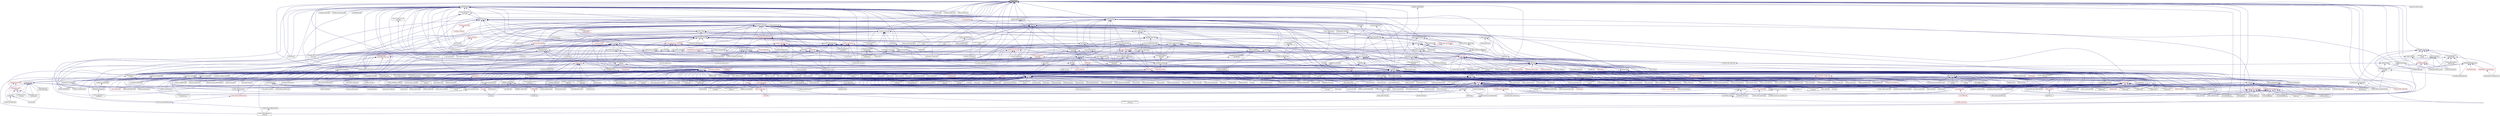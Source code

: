 digraph "interface.hpp"
{
  edge [fontname="Helvetica",fontsize="10",labelfontname="Helvetica",labelfontsize="10"];
  node [fontname="Helvetica",fontsize="10",shape=record];
  Node107 [label="interface.hpp",height=0.2,width=0.4,color="black", fillcolor="grey75", style="filled", fontcolor="black"];
  Node107 -> Node108 [dir="back",color="midnightblue",fontsize="10",style="solid",fontname="Helvetica"];
  Node108 [label="throttle_client.cpp",height=0.2,width=0.4,color="black", fillcolor="white", style="filled",URL="$d0/db7/throttle__client_8cpp.html"];
  Node107 -> Node109 [dir="back",color="midnightblue",fontsize="10",style="solid",fontname="Helvetica"];
  Node109 [label="continuation.hpp",height=0.2,width=0.4,color="black", fillcolor="white", style="filled",URL="$d3/d82/continuation_8hpp.html"];
  Node109 -> Node110 [dir="back",color="midnightblue",fontsize="10",style="solid",fontname="Helvetica"];
  Node110 [label="sine.cpp",height=0.2,width=0.4,color="black", fillcolor="white", style="filled",URL="$d3/d0d/server_2sine_8cpp.html"];
  Node109 -> Node111 [dir="back",color="midnightblue",fontsize="10",style="solid",fontname="Helvetica"];
  Node111 [label="throttle.cpp",height=0.2,width=0.4,color="black", fillcolor="white", style="filled",URL="$de/d56/server_2throttle_8cpp.html"];
  Node109 -> Node112 [dir="back",color="midnightblue",fontsize="10",style="solid",fontname="Helvetica"];
  Node112 [label="throttle.hpp",height=0.2,width=0.4,color="black", fillcolor="white", style="filled",URL="$d2/d2e/throttle_8hpp.html"];
  Node112 -> Node113 [dir="back",color="midnightblue",fontsize="10",style="solid",fontname="Helvetica"];
  Node113 [label="throttle.cpp",height=0.2,width=0.4,color="black", fillcolor="white", style="filled",URL="$db/d02/throttle_8cpp.html"];
  Node112 -> Node108 [dir="back",color="midnightblue",fontsize="10",style="solid",fontname="Helvetica"];
  Node109 -> Node114 [dir="back",color="midnightblue",fontsize="10",style="solid",fontname="Helvetica"];
  Node114 [label="actions.hpp",height=0.2,width=0.4,color="black", fillcolor="white", style="filled",URL="$d4/dad/actions_8hpp.html"];
  Node114 -> Node115 [dir="back",color="midnightblue",fontsize="10",style="solid",fontname="Helvetica"];
  Node115 [label="1d_stencil_4_throttle.cpp",height=0.2,width=0.4,color="black", fillcolor="white", style="filled",URL="$d6/de5/1d__stencil__4__throttle_8cpp.html"];
  Node114 -> Node116 [dir="back",color="midnightblue",fontsize="10",style="solid",fontname="Helvetica"];
  Node116 [label="template_accumulator.hpp",height=0.2,width=0.4,color="black", fillcolor="white", style="filled",URL="$d0/d3f/server_2template__accumulator_8hpp.html"];
  Node116 -> Node117 [dir="back",color="midnightblue",fontsize="10",style="solid",fontname="Helvetica"];
  Node117 [label="template_accumulator.hpp",height=0.2,width=0.4,color="red", fillcolor="white", style="filled",URL="$dd/da9/template__accumulator_8hpp.html"];
  Node114 -> Node119 [dir="back",color="midnightblue",fontsize="10",style="solid",fontname="Helvetica"];
  Node119 [label="template_function_accumulator\l_client.cpp",height=0.2,width=0.4,color="black", fillcolor="white", style="filled",URL="$d0/dc6/template__function__accumulator__client_8cpp.html"];
  Node114 -> Node120 [dir="back",color="midnightblue",fontsize="10",style="solid",fontname="Helvetica"];
  Node120 [label="allgather_and_gate.hpp",height=0.2,width=0.4,color="black", fillcolor="white", style="filled",URL="$d9/dbb/allgather__and__gate_8hpp.html"];
  Node120 -> Node121 [dir="back",color="midnightblue",fontsize="10",style="solid",fontname="Helvetica"];
  Node121 [label="allgather_module.cpp",height=0.2,width=0.4,color="black", fillcolor="white", style="filled",URL="$df/de4/allgather__module_8cpp.html"];
  Node120 -> Node122 [dir="back",color="midnightblue",fontsize="10",style="solid",fontname="Helvetica"];
  Node122 [label="allgather_and_gate.cpp",height=0.2,width=0.4,color="black", fillcolor="white", style="filled",URL="$d1/d56/allgather__and__gate_8cpp.html"];
  Node120 -> Node123 [dir="back",color="midnightblue",fontsize="10",style="solid",fontname="Helvetica"];
  Node123 [label="ag_client.cpp",height=0.2,width=0.4,color="black", fillcolor="white", style="filled",URL="$d4/d5d/ag__client_8cpp.html"];
  Node114 -> Node124 [dir="back",color="midnightblue",fontsize="10",style="solid",fontname="Helvetica"];
  Node124 [label="apex_balance.cpp",height=0.2,width=0.4,color="black", fillcolor="white", style="filled",URL="$d4/d8e/apex__balance_8cpp.html"];
  Node114 -> Node125 [dir="back",color="midnightblue",fontsize="10",style="solid",fontname="Helvetica"];
  Node125 [label="apex_fibonacci.cpp",height=0.2,width=0.4,color="black", fillcolor="white", style="filled",URL="$de/de1/apex__fibonacci_8cpp.html"];
  Node114 -> Node126 [dir="back",color="midnightblue",fontsize="10",style="solid",fontname="Helvetica"];
  Node126 [label="apex_policy_engine\l_active_thread_count.cpp",height=0.2,width=0.4,color="black", fillcolor="white", style="filled",URL="$d5/d01/apex__policy__engine__active__thread__count_8cpp.html"];
  Node114 -> Node127 [dir="back",color="midnightblue",fontsize="10",style="solid",fontname="Helvetica"];
  Node127 [label="apex_policy_engine\l_events.cpp",height=0.2,width=0.4,color="black", fillcolor="white", style="filled",URL="$df/d0f/apex__policy__engine__events_8cpp.html"];
  Node114 -> Node128 [dir="back",color="midnightblue",fontsize="10",style="solid",fontname="Helvetica"];
  Node128 [label="apex_policy_engine\l_periodic.cpp",height=0.2,width=0.4,color="black", fillcolor="white", style="filled",URL="$d5/d7b/apex__policy__engine__periodic_8cpp.html"];
  Node114 -> Node129 [dir="back",color="midnightblue",fontsize="10",style="solid",fontname="Helvetica"];
  Node129 [label="async_io_action.cpp",height=0.2,width=0.4,color="black", fillcolor="white", style="filled",URL="$d3/df5/async__io__action_8cpp.html"];
  Node114 -> Node130 [dir="back",color="midnightblue",fontsize="10",style="solid",fontname="Helvetica"];
  Node130 [label="cancelable_action.hpp",height=0.2,width=0.4,color="black", fillcolor="white", style="filled",URL="$d5/d4d/server_2cancelable__action_8hpp.html"];
  Node130 -> Node131 [dir="back",color="midnightblue",fontsize="10",style="solid",fontname="Helvetica"];
  Node131 [label="cancelable_action.cpp",height=0.2,width=0.4,color="black", fillcolor="white", style="filled",URL="$d5/d0c/cancelable__action_8cpp.html"];
  Node130 -> Node132 [dir="back",color="midnightblue",fontsize="10",style="solid",fontname="Helvetica"];
  Node132 [label="cancelable_action.hpp",height=0.2,width=0.4,color="black", fillcolor="white", style="filled",URL="$d0/da3/stubs_2cancelable__action_8hpp.html"];
  Node132 -> Node133 [dir="back",color="midnightblue",fontsize="10",style="solid",fontname="Helvetica"];
  Node133 [label="cancelable_action.hpp",height=0.2,width=0.4,color="red", fillcolor="white", style="filled",URL="$d6/d28/cancelable__action_8hpp.html"];
  Node114 -> Node135 [dir="back",color="midnightblue",fontsize="10",style="solid",fontname="Helvetica"];
  Node135 [label="hello_world_component.hpp",height=0.2,width=0.4,color="black", fillcolor="white", style="filled",URL="$df/df0/hello__world__component_8hpp.html"];
  Node135 -> Node136 [dir="back",color="midnightblue",fontsize="10",style="solid",fontname="Helvetica"];
  Node136 [label="hello_world_client.cpp",height=0.2,width=0.4,color="black", fillcolor="white", style="filled",URL="$d5/da6/hello__world__client_8cpp.html"];
  Node135 -> Node137 [dir="back",color="midnightblue",fontsize="10",style="solid",fontname="Helvetica"];
  Node137 [label="hello_world_component.cpp",height=0.2,width=0.4,color="black", fillcolor="white", style="filled",URL="$d8/daa/hello__world__component_8cpp.html"];
  Node114 -> Node138 [dir="back",color="midnightblue",fontsize="10",style="solid",fontname="Helvetica"];
  Node138 [label="interpolate1d_client.cpp",height=0.2,width=0.4,color="black", fillcolor="white", style="filled",URL="$d4/da6/interpolate1d__client_8cpp.html"];
  Node114 -> Node139 [dir="back",color="midnightblue",fontsize="10",style="solid",fontname="Helvetica"];
  Node139 [label="component_ctors.cpp",height=0.2,width=0.4,color="black", fillcolor="white", style="filled",URL="$d3/d2a/component__ctors_8cpp.html"];
  Node114 -> Node140 [dir="back",color="midnightblue",fontsize="10",style="solid",fontname="Helvetica"];
  Node140 [label="component_in_executable.cpp",height=0.2,width=0.4,color="black", fillcolor="white", style="filled",URL="$d8/d4b/component__in__executable_8cpp.html"];
  Node114 -> Node141 [dir="back",color="midnightblue",fontsize="10",style="solid",fontname="Helvetica"];
  Node141 [label="component_inheritance.cpp",height=0.2,width=0.4,color="black", fillcolor="white", style="filled",URL="$d8/d55/component__inheritance_8cpp.html"];
  Node114 -> Node142 [dir="back",color="midnightblue",fontsize="10",style="solid",fontname="Helvetica"];
  Node142 [label="component_with_executor.cpp",height=0.2,width=0.4,color="black", fillcolor="white", style="filled",URL="$d4/d20/component__with__executor_8cpp.html"];
  Node114 -> Node143 [dir="back",color="midnightblue",fontsize="10",style="solid",fontname="Helvetica"];
  Node143 [label="factorial.cpp",height=0.2,width=0.4,color="black", fillcolor="white", style="filled",URL="$d9/d00/factorial_8cpp.html"];
  Node114 -> Node144 [dir="back",color="midnightblue",fontsize="10",style="solid",fontname="Helvetica"];
  Node144 [label="fibonacci.cpp",height=0.2,width=0.4,color="black", fillcolor="white", style="filled",URL="$d9/d89/fibonacci_8cpp.html"];
  Node114 -> Node145 [dir="back",color="midnightblue",fontsize="10",style="solid",fontname="Helvetica"];
  Node145 [label="fibonacci_await.cpp",height=0.2,width=0.4,color="black", fillcolor="white", style="filled",URL="$dc/d1c/fibonacci__await_8cpp.html"];
  Node114 -> Node146 [dir="back",color="midnightblue",fontsize="10",style="solid",fontname="Helvetica"];
  Node146 [label="fibonacci_dataflow.cpp",height=0.2,width=0.4,color="black", fillcolor="white", style="filled",URL="$df/d3d/fibonacci__dataflow_8cpp.html"];
  Node114 -> Node147 [dir="back",color="midnightblue",fontsize="10",style="solid",fontname="Helvetica"];
  Node147 [label="fibonacci_futures.cpp",height=0.2,width=0.4,color="black", fillcolor="white", style="filled",URL="$d6/de3/fibonacci__futures_8cpp.html"];
  Node114 -> Node148 [dir="back",color="midnightblue",fontsize="10",style="solid",fontname="Helvetica"];
  Node148 [label="fibonacci_futures_distributed.cpp",height=0.2,width=0.4,color="black", fillcolor="white", style="filled",URL="$d1/dc9/fibonacci__futures__distributed_8cpp.html"];
  Node114 -> Node149 [dir="back",color="midnightblue",fontsize="10",style="solid",fontname="Helvetica"];
  Node149 [label="fibonacci_one.cpp",height=0.2,width=0.4,color="black", fillcolor="white", style="filled",URL="$d8/d78/fibonacci__one_8cpp.html"];
  Node114 -> Node150 [dir="back",color="midnightblue",fontsize="10",style="solid",fontname="Helvetica"];
  Node150 [label="fractals.cpp",height=0.2,width=0.4,color="black", fillcolor="white", style="filled",URL="$d8/d58/fractals_8cpp.html"];
  Node114 -> Node151 [dir="back",color="midnightblue",fontsize="10",style="solid",fontname="Helvetica"];
  Node151 [label="fractals_executor.cpp",height=0.2,width=0.4,color="black", fillcolor="white", style="filled",URL="$d9/da9/fractals__executor_8cpp.html"];
  Node114 -> Node152 [dir="back",color="midnightblue",fontsize="10",style="solid",fontname="Helvetica"];
  Node152 [label="fractals_struct.cpp",height=0.2,width=0.4,color="black", fillcolor="white", style="filled",URL="$d8/d2f/fractals__struct_8cpp.html"];
  Node114 -> Node153 [dir="back",color="midnightblue",fontsize="10",style="solid",fontname="Helvetica"];
  Node153 [label="hello_world.cpp",height=0.2,width=0.4,color="black", fillcolor="white", style="filled",URL="$d0/d67/hello__world_8cpp.html"];
  Node114 -> Node154 [dir="back",color="midnightblue",fontsize="10",style="solid",fontname="Helvetica"];
  Node154 [label="pingpong.cpp",height=0.2,width=0.4,color="black", fillcolor="white", style="filled",URL="$dd/d4d/pingpong_8cpp.html"];
  Node114 -> Node155 [dir="back",color="midnightblue",fontsize="10",style="solid",fontname="Helvetica"];
  Node155 [label="print_to_console.cpp",height=0.2,width=0.4,color="black", fillcolor="white", style="filled",URL="$d7/de6/print__to__console_8cpp.html"];
  Node114 -> Node156 [dir="back",color="midnightblue",fontsize="10",style="solid",fontname="Helvetica"];
  Node156 [label="sierpinski.cpp",height=0.2,width=0.4,color="black", fillcolor="white", style="filled",URL="$d3/d7e/sierpinski_8cpp.html"];
  Node114 -> Node157 [dir="back",color="midnightblue",fontsize="10",style="solid",fontname="Helvetica"];
  Node157 [label="sheneos_compare.cpp",height=0.2,width=0.4,color="black", fillcolor="white", style="filled",URL="$dc/d11/sheneos__compare_8cpp.html"];
  Node114 -> Node158 [dir="back",color="midnightblue",fontsize="10",style="solid",fontname="Helvetica"];
  Node158 [label="spell_check_file.cpp",height=0.2,width=0.4,color="black", fillcolor="white", style="filled",URL="$df/df7/spell__check__file_8cpp.html"];
  Node114 -> Node159 [dir="back",color="midnightblue",fontsize="10",style="solid",fontname="Helvetica"];
  Node159 [label="spell_check_simple.cpp",height=0.2,width=0.4,color="black", fillcolor="white", style="filled",URL="$dd/d54/spell__check__simple_8cpp.html"];
  Node114 -> Node160 [dir="back",color="midnightblue",fontsize="10",style="solid",fontname="Helvetica"];
  Node160 [label="simple_central_tuplespace\l_client.cpp",height=0.2,width=0.4,color="black", fillcolor="white", style="filled",URL="$d1/d7b/simple__central__tuplespace__client_8cpp.html"];
  Node114 -> Node161 [dir="back",color="midnightblue",fontsize="10",style="solid",fontname="Helvetica"];
  Node161 [label="lcos.hpp",height=0.2,width=0.4,color="black", fillcolor="white", style="filled",URL="$d5/deb/lcos_8hpp.html"];
  Node161 -> Node122 [dir="back",color="midnightblue",fontsize="10",style="solid",fontname="Helvetica"];
  Node161 -> Node124 [dir="back",color="midnightblue",fontsize="10",style="solid",fontname="Helvetica"];
  Node161 -> Node126 [dir="back",color="midnightblue",fontsize="10",style="solid",fontname="Helvetica"];
  Node161 -> Node127 [dir="back",color="midnightblue",fontsize="10",style="solid",fontname="Helvetica"];
  Node161 -> Node128 [dir="back",color="midnightblue",fontsize="10",style="solid",fontname="Helvetica"];
  Node161 -> Node162 [dir="back",color="midnightblue",fontsize="10",style="solid",fontname="Helvetica"];
  Node162 [label="heartbeat.cpp",height=0.2,width=0.4,color="black", fillcolor="white", style="filled",URL="$d8/d98/heartbeat_8cpp.html"];
  Node161 -> Node135 [dir="back",color="midnightblue",fontsize="10",style="solid",fontname="Helvetica"];
  Node161 -> Node163 [dir="back",color="midnightblue",fontsize="10",style="solid",fontname="Helvetica"];
  Node163 [label="row.hpp",height=0.2,width=0.4,color="red", fillcolor="white", style="filled",URL="$dc/d69/row_8hpp.html"];
  Node163 -> Node170 [dir="back",color="midnightblue",fontsize="10",style="solid",fontname="Helvetica"];
  Node170 [label="stencil_iterator.hpp",height=0.2,width=0.4,color="red", fillcolor="white", style="filled",URL="$dc/d5c/server_2stencil__iterator_8hpp.html"];
  Node170 -> Node166 [dir="back",color="midnightblue",fontsize="10",style="solid",fontname="Helvetica"];
  Node166 [label="solver.hpp",height=0.2,width=0.4,color="red", fillcolor="white", style="filled",URL="$db/d9a/server_2solver_8hpp.html"];
  Node161 -> Node173 [dir="back",color="midnightblue",fontsize="10",style="solid",fontname="Helvetica"];
  Node173 [label="stencil_iterator.hpp",height=0.2,width=0.4,color="red", fillcolor="white", style="filled",URL="$d4/dc8/stencil__iterator_8hpp.html"];
  Node173 -> Node166 [dir="back",color="midnightblue",fontsize="10",style="solid",fontname="Helvetica"];
  Node173 -> Node170 [dir="back",color="midnightblue",fontsize="10",style="solid",fontname="Helvetica"];
  Node161 -> Node170 [dir="back",color="midnightblue",fontsize="10",style="solid",fontname="Helvetica"];
  Node161 -> Node174 [dir="back",color="midnightblue",fontsize="10",style="solid",fontname="Helvetica"];
  Node174 [label="jacobi_hpx.cpp",height=0.2,width=0.4,color="black", fillcolor="white", style="filled",URL="$d8/d72/jacobi__hpx_8cpp.html"];
  Node161 -> Node175 [dir="back",color="midnightblue",fontsize="10",style="solid",fontname="Helvetica"];
  Node175 [label="jacobi_nonuniform_hpx.cpp",height=0.2,width=0.4,color="black", fillcolor="white", style="filled",URL="$de/d56/jacobi__nonuniform__hpx_8cpp.html"];
  Node161 -> Node176 [dir="back",color="midnightblue",fontsize="10",style="solid",fontname="Helvetica"];
  Node176 [label="enumerate_threads.cpp",height=0.2,width=0.4,color="black", fillcolor="white", style="filled",URL="$d3/dd4/enumerate__threads_8cpp.html"];
  Node161 -> Node145 [dir="back",color="midnightblue",fontsize="10",style="solid",fontname="Helvetica"];
  Node161 -> Node146 [dir="back",color="midnightblue",fontsize="10",style="solid",fontname="Helvetica"];
  Node161 -> Node147 [dir="back",color="midnightblue",fontsize="10",style="solid",fontname="Helvetica"];
  Node161 -> Node148 [dir="back",color="midnightblue",fontsize="10",style="solid",fontname="Helvetica"];
  Node161 -> Node150 [dir="back",color="midnightblue",fontsize="10",style="solid",fontname="Helvetica"];
  Node161 -> Node151 [dir="back",color="midnightblue",fontsize="10",style="solid",fontname="Helvetica"];
  Node161 -> Node152 [dir="back",color="midnightblue",fontsize="10",style="solid",fontname="Helvetica"];
  Node161 -> Node153 [dir="back",color="midnightblue",fontsize="10",style="solid",fontname="Helvetica"];
  Node161 -> Node177 [dir="back",color="midnightblue",fontsize="10",style="solid",fontname="Helvetica"];
  Node177 [label="latch_local.cpp",height=0.2,width=0.4,color="black", fillcolor="white", style="filled",URL="$dd/dd3/latch__local_8cpp.html"];
  Node161 -> Node178 [dir="back",color="midnightblue",fontsize="10",style="solid",fontname="Helvetica"];
  Node178 [label="latch_remote.cpp",height=0.2,width=0.4,color="black", fillcolor="white", style="filled",URL="$df/d59/latch__remote_8cpp.html"];
  Node161 -> Node179 [dir="back",color="midnightblue",fontsize="10",style="solid",fontname="Helvetica"];
  Node179 [label="local_channel.cpp",height=0.2,width=0.4,color="black", fillcolor="white", style="filled",URL="$d0/d3e/local__channel_8cpp.html"];
  Node161 -> Node154 [dir="back",color="midnightblue",fontsize="10",style="solid",fontname="Helvetica"];
  Node161 -> Node180 [dir="back",color="midnightblue",fontsize="10",style="solid",fontname="Helvetica"];
  Node180 [label="shared_mutex.cpp",height=0.2,width=0.4,color="black", fillcolor="white", style="filled",URL="$da/d0b/shared__mutex_8cpp.html"];
  Node161 -> Node181 [dir="back",color="midnightblue",fontsize="10",style="solid",fontname="Helvetica"];
  Node181 [label="wait_composition.cpp",height=0.2,width=0.4,color="black", fillcolor="white", style="filled",URL="$d6/d13/wait__composition_8cpp.html"];
  Node161 -> Node157 [dir="back",color="midnightblue",fontsize="10",style="solid",fontname="Helvetica"];
  Node161 -> Node158 [dir="back",color="midnightblue",fontsize="10",style="solid",fontname="Helvetica"];
  Node161 -> Node159 [dir="back",color="midnightblue",fontsize="10",style="solid",fontname="Helvetica"];
  Node161 -> Node160 [dir="back",color="midnightblue",fontsize="10",style="solid",fontname="Helvetica"];
  Node161 -> Node182 [dir="back",color="midnightblue",fontsize="10",style="solid",fontname="Helvetica"];
  Node182 [label="hpx.hpp",height=0.2,width=0.4,color="red", fillcolor="white", style="filled",URL="$d0/daa/hpx_8hpp.html"];
  Node182 -> Node115 [dir="back",color="midnightblue",fontsize="10",style="solid",fontname="Helvetica"];
  Node182 -> Node194 [dir="back",color="midnightblue",fontsize="10",style="solid",fontname="Helvetica"];
  Node194 [label="accumulator.hpp",height=0.2,width=0.4,color="red", fillcolor="white", style="filled",URL="$d4/d9d/server_2accumulator_8hpp.html"];
  Node194 -> Node195 [dir="back",color="midnightblue",fontsize="10",style="solid",fontname="Helvetica"];
  Node195 [label="accumulator.hpp",height=0.2,width=0.4,color="red", fillcolor="white", style="filled",URL="$d8/d5e/accumulator_8hpp.html"];
  Node182 -> Node197 [dir="back",color="midnightblue",fontsize="10",style="solid",fontname="Helvetica"];
  Node197 [label="template_function_accumulator.hpp",height=0.2,width=0.4,color="black", fillcolor="white", style="filled",URL="$d7/da6/server_2template__function__accumulator_8hpp.html"];
  Node197 -> Node198 [dir="back",color="midnightblue",fontsize="10",style="solid",fontname="Helvetica"];
  Node198 [label="template_function_accumulator.cpp",height=0.2,width=0.4,color="black", fillcolor="white", style="filled",URL="$d5/d02/template__function__accumulator_8cpp.html"];
  Node197 -> Node199 [dir="back",color="midnightblue",fontsize="10",style="solid",fontname="Helvetica"];
  Node199 [label="template_function_accumulator.hpp",height=0.2,width=0.4,color="black", fillcolor="white", style="filled",URL="$d3/de9/template__function__accumulator_8hpp.html"];
  Node199 -> Node119 [dir="back",color="midnightblue",fontsize="10",style="solid",fontname="Helvetica"];
  Node182 -> Node198 [dir="back",color="midnightblue",fontsize="10",style="solid",fontname="Helvetica"];
  Node182 -> Node199 [dir="back",color="midnightblue",fontsize="10",style="solid",fontname="Helvetica"];
  Node182 -> Node121 [dir="back",color="midnightblue",fontsize="10",style="solid",fontname="Helvetica"];
  Node182 -> Node122 [dir="back",color="midnightblue",fontsize="10",style="solid",fontname="Helvetica"];
  Node182 -> Node123 [dir="back",color="midnightblue",fontsize="10",style="solid",fontname="Helvetica"];
  Node182 -> Node131 [dir="back",color="midnightblue",fontsize="10",style="solid",fontname="Helvetica"];
  Node182 -> Node130 [dir="back",color="midnightblue",fontsize="10",style="solid",fontname="Helvetica"];
  Node182 -> Node132 [dir="back",color="midnightblue",fontsize="10",style="solid",fontname="Helvetica"];
  Node182 -> Node135 [dir="back",color="midnightblue",fontsize="10",style="solid",fontname="Helvetica"];
  Node182 -> Node208 [dir="back",color="midnightblue",fontsize="10",style="solid",fontname="Helvetica"];
  Node208 [label="partition.hpp",height=0.2,width=0.4,color="red", fillcolor="white", style="filled",URL="$d0/d7a/examples_2interpolate1d_2interpolate1d_2partition_8hpp.html"];
  Node182 -> Node174 [dir="back",color="midnightblue",fontsize="10",style="solid",fontname="Helvetica"];
  Node182 -> Node175 [dir="back",color="midnightblue",fontsize="10",style="solid",fontname="Helvetica"];
  Node182 -> Node217 [dir="back",color="midnightblue",fontsize="10",style="solid",fontname="Helvetica"];
  Node217 [label="nqueen.hpp",height=0.2,width=0.4,color="red", fillcolor="white", style="filled",URL="$de/d58/server_2nqueen_8hpp.html"];
  Node182 -> Node110 [dir="back",color="midnightblue",fontsize="10",style="solid",fontname="Helvetica"];
  Node182 -> Node221 [dir="back",color="midnightblue",fontsize="10",style="solid",fontname="Helvetica"];
  Node221 [label="sine.hpp",height=0.2,width=0.4,color="red", fillcolor="white", style="filled",URL="$d8/dac/sine_8hpp.html"];
  Node221 -> Node110 [dir="back",color="midnightblue",fontsize="10",style="solid",fontname="Helvetica"];
  Node182 -> Node143 [dir="back",color="midnightblue",fontsize="10",style="solid",fontname="Helvetica"];
  Node182 -> Node232 [dir="back",color="midnightblue",fontsize="10",style="solid",fontname="Helvetica"];
  Node232 [label="interest_calculator.cpp",height=0.2,width=0.4,color="black", fillcolor="white", style="filled",URL="$d2/d86/interest__calculator_8cpp.html"];
  Node182 -> Node233 [dir="back",color="midnightblue",fontsize="10",style="solid",fontname="Helvetica"];
  Node233 [label="non_atomic_rma.cpp",height=0.2,width=0.4,color="black", fillcolor="white", style="filled",URL="$d7/d8b/non__atomic__rma_8cpp.html"];
  Node182 -> Node236 [dir="back",color="midnightblue",fontsize="10",style="solid",fontname="Helvetica"];
  Node236 [label="quicksort.cpp",height=0.2,width=0.4,color="black", fillcolor="white", style="filled",URL="$d3/d1e/quicksort_8cpp.html"];
  Node182 -> Node245 [dir="back",color="midnightblue",fontsize="10",style="solid",fontname="Helvetica"];
  Node245 [label="random_mem_access.hpp",height=0.2,width=0.4,color="red", fillcolor="white", style="filled",URL="$d0/d19/server_2random__mem__access_8hpp.html"];
  Node182 -> Node249 [dir="back",color="midnightblue",fontsize="10",style="solid",fontname="Helvetica"];
  Node249 [label="oversubscribing_resource\l_partitioner.cpp",height=0.2,width=0.4,color="black", fillcolor="white", style="filled",URL="$dd/dee/oversubscribing__resource__partitioner_8cpp.html"];
  Node182 -> Node250 [dir="back",color="midnightblue",fontsize="10",style="solid",fontname="Helvetica"];
  Node250 [label="simple_resource_partitioner.cpp",height=0.2,width=0.4,color="black", fillcolor="white", style="filled",URL="$d5/df9/simple__resource__partitioner_8cpp.html"];
  Node182 -> Node258 [dir="back",color="midnightblue",fontsize="10",style="solid",fontname="Helvetica"];
  Node258 [label="partition3d.hpp",height=0.2,width=0.4,color="red", fillcolor="white", style="filled",URL="$d1/d50/partition3d_8hpp.html"];
  Node182 -> Node111 [dir="back",color="midnightblue",fontsize="10",style="solid",fontname="Helvetica"];
  Node182 -> Node267 [dir="back",color="midnightblue",fontsize="10",style="solid",fontname="Helvetica"];
  Node267 [label="throttle.hpp",height=0.2,width=0.4,color="red", fillcolor="white", style="filled",URL="$db/dc9/server_2throttle_8hpp.html"];
  Node267 -> Node111 [dir="back",color="midnightblue",fontsize="10",style="solid",fontname="Helvetica"];
  Node182 -> Node113 [dir="back",color="midnightblue",fontsize="10",style="solid",fontname="Helvetica"];
  Node182 -> Node112 [dir="back",color="midnightblue",fontsize="10",style="solid",fontname="Helvetica"];
  Node182 -> Node277 [dir="back",color="midnightblue",fontsize="10",style="solid",fontname="Helvetica"];
  Node277 [label="simple_central_tuplespace.hpp",height=0.2,width=0.4,color="red", fillcolor="white", style="filled",URL="$db/d69/server_2simple__central__tuplespace_8hpp.html"];
  Node277 -> Node279 [dir="back",color="midnightblue",fontsize="10",style="solid",fontname="Helvetica"];
  Node279 [label="simple_central_tuplespace.hpp",height=0.2,width=0.4,color="black", fillcolor="white", style="filled",URL="$d0/d4b/stubs_2simple__central__tuplespace_8hpp.html"];
  Node279 -> Node280 [dir="back",color="midnightblue",fontsize="10",style="solid",fontname="Helvetica"];
  Node280 [label="simple_central_tuplespace.hpp",height=0.2,width=0.4,color="black", fillcolor="white", style="filled",URL="$d5/ddd/simple__central__tuplespace_8hpp.html"];
  Node280 -> Node160 [dir="back",color="midnightblue",fontsize="10",style="solid",fontname="Helvetica"];
  Node182 -> Node281 [dir="back",color="midnightblue",fontsize="10",style="solid",fontname="Helvetica"];
  Node281 [label="tuples_warehouse.hpp",height=0.2,width=0.4,color="black", fillcolor="white", style="filled",URL="$da/de6/tuples__warehouse_8hpp.html"];
  Node281 -> Node277 [dir="back",color="midnightblue",fontsize="10",style="solid",fontname="Helvetica"];
  Node182 -> Node302 [dir="back",color="midnightblue",fontsize="10",style="solid",fontname="Helvetica"];
  Node302 [label="network_storage.cpp",height=0.2,width=0.4,color="black", fillcolor="white", style="filled",URL="$db/daa/network__storage_8cpp.html"];
  Node182 -> Node304 [dir="back",color="midnightblue",fontsize="10",style="solid",fontname="Helvetica"];
  Node304 [label="osu_bcast.cpp",height=0.2,width=0.4,color="black", fillcolor="white", style="filled",URL="$d3/dca/osu__bcast_8cpp.html"];
  Node182 -> Node317 [dir="back",color="midnightblue",fontsize="10",style="solid",fontname="Helvetica"];
  Node317 [label="action_move_semantics.cpp",height=0.2,width=0.4,color="black", fillcolor="white", style="filled",URL="$d4/db3/action__move__semantics_8cpp.html"];
  Node182 -> Node319 [dir="back",color="midnightblue",fontsize="10",style="solid",fontname="Helvetica"];
  Node319 [label="duplicate_id_registration\l_1596.cpp",height=0.2,width=0.4,color="black", fillcolor="white", style="filled",URL="$db/d8d/duplicate__id__registration__1596_8cpp.html"];
  Node182 -> Node322 [dir="back",color="midnightblue",fontsize="10",style="solid",fontname="Helvetica"];
  Node322 [label="send_gid_keep_component\l_1624.cpp",height=0.2,width=0.4,color="black", fillcolor="white", style="filled",URL="$d9/d49/send__gid__keep__component__1624_8cpp.html"];
  Node182 -> Node323 [dir="back",color="midnightblue",fontsize="10",style="solid",fontname="Helvetica"];
  Node323 [label="algorithms.cc",height=0.2,width=0.4,color="black", fillcolor="white", style="filled",URL="$d5/d1b/algorithms_8cc.html"];
  Node182 -> Node324 [dir="back",color="midnightblue",fontsize="10",style="solid",fontname="Helvetica"];
  Node324 [label="matrix_hpx.hh",height=0.2,width=0.4,color="red", fillcolor="white", style="filled",URL="$d5/d89/matrix__hpx_8hh.html"];
  Node324 -> Node323 [dir="back",color="midnightblue",fontsize="10",style="solid",fontname="Helvetica"];
  Node182 -> Node329 [dir="back",color="midnightblue",fontsize="10",style="solid",fontname="Helvetica"];
  Node329 [label="block_matrix.cc",height=0.2,width=0.4,color="black", fillcolor="white", style="filled",URL="$de/d88/block__matrix_8cc.html"];
  Node182 -> Node332 [dir="back",color="midnightblue",fontsize="10",style="solid",fontname="Helvetica"];
  Node332 [label="client_1950.cpp",height=0.2,width=0.4,color="black", fillcolor="white", style="filled",URL="$d0/d79/client__1950_8cpp.html"];
  Node182 -> Node337 [dir="back",color="midnightblue",fontsize="10",style="solid",fontname="Helvetica"];
  Node337 [label="id_type_ref_counting\l_1032.cpp",height=0.2,width=0.4,color="black", fillcolor="white", style="filled",URL="$d8/dfd/id__type__ref__counting__1032_8cpp.html"];
  Node182 -> Node360 [dir="back",color="midnightblue",fontsize="10",style="solid",fontname="Helvetica"];
  Node360 [label="lifetime_588.cpp",height=0.2,width=0.4,color="black", fillcolor="white", style="filled",URL="$d7/dca/lifetime__588_8cpp.html"];
  Node182 -> Node367 [dir="back",color="midnightblue",fontsize="10",style="solid",fontname="Helvetica"];
  Node367 [label="set_hpx_limit_798.cpp",height=0.2,width=0.4,color="black", fillcolor="white", style="filled",URL="$d2/dfb/set__hpx__limit__798_8cpp.html"];
  Node182 -> Node369 [dir="back",color="midnightblue",fontsize="10",style="solid",fontname="Helvetica"];
  Node369 [label="shared_stated_leaked\l_1211.cpp",height=0.2,width=0.4,color="black", fillcolor="white", style="filled",URL="$dc/dce/shared__stated__leaked__1211_8cpp.html"];
  Node182 -> Node371 [dir="back",color="midnightblue",fontsize="10",style="solid",fontname="Helvetica"];
  Node371 [label="wait_all_hang_1946.cpp",height=0.2,width=0.4,color="black", fillcolor="white", style="filled",URL="$d5/d69/wait__all__hang__1946_8cpp.html"];
  Node182 -> Node393 [dir="back",color="midnightblue",fontsize="10",style="solid",fontname="Helvetica"];
  Node393 [label="thread_pool_executor\l_1114.cpp",height=0.2,width=0.4,color="black", fillcolor="white", style="filled",URL="$d8/d63/thread__pool__executor__1114_8cpp.html"];
  Node182 -> Node403 [dir="back",color="midnightblue",fontsize="10",style="solid",fontname="Helvetica"];
  Node403 [label="managed_refcnt_checker.cpp",height=0.2,width=0.4,color="black", fillcolor="white", style="filled",URL="$d3/d8d/managed__refcnt__checker_8cpp.html"];
  Node182 -> Node404 [dir="back",color="midnightblue",fontsize="10",style="solid",fontname="Helvetica"];
  Node404 [label="managed_refcnt_checker.hpp",height=0.2,width=0.4,color="red", fillcolor="white", style="filled",URL="$db/dd0/managed__refcnt__checker_8hpp.html"];
  Node404 -> Node405 [dir="back",color="midnightblue",fontsize="10",style="solid",fontname="Helvetica"];
  Node405 [label="credit_exhaustion.cpp",height=0.2,width=0.4,color="black", fillcolor="white", style="filled",URL="$d6/d80/credit__exhaustion_8cpp.html"];
  Node404 -> Node407 [dir="back",color="midnightblue",fontsize="10",style="solid",fontname="Helvetica"];
  Node407 [label="local_embedded_ref\l_to_remote_object.cpp",height=0.2,width=0.4,color="black", fillcolor="white", style="filled",URL="$d6/d34/local__embedded__ref__to__remote__object_8cpp.html"];
  Node404 -> Node408 [dir="back",color="midnightblue",fontsize="10",style="solid",fontname="Helvetica"];
  Node408 [label="refcnted_symbol_to\l_local_object.cpp",height=0.2,width=0.4,color="black", fillcolor="white", style="filled",URL="$d9/deb/refcnted__symbol__to__local__object_8cpp.html"];
  Node404 -> Node409 [dir="back",color="midnightblue",fontsize="10",style="solid",fontname="Helvetica"];
  Node409 [label="refcnted_symbol_to\l_remote_object.cpp",height=0.2,width=0.4,color="black", fillcolor="white", style="filled",URL="$dd/d20/refcnted__symbol__to__remote__object_8cpp.html"];
  Node404 -> Node410 [dir="back",color="midnightblue",fontsize="10",style="solid",fontname="Helvetica"];
  Node410 [label="remote_embedded_ref\l_to_local_object.cpp",height=0.2,width=0.4,color="black", fillcolor="white", style="filled",URL="$d4/ded/remote__embedded__ref__to__local__object_8cpp.html"];
  Node404 -> Node411 [dir="back",color="midnightblue",fontsize="10",style="solid",fontname="Helvetica"];
  Node411 [label="remote_embedded_ref\l_to_remote_object.cpp",height=0.2,width=0.4,color="black", fillcolor="white", style="filled",URL="$dc/dca/remote__embedded__ref__to__remote__object_8cpp.html"];
  Node404 -> Node413 [dir="back",color="midnightblue",fontsize="10",style="solid",fontname="Helvetica"];
  Node413 [label="scoped_ref_to_remote\l_object.cpp",height=0.2,width=0.4,color="black", fillcolor="white", style="filled",URL="$de/d85/scoped__ref__to__remote__object_8cpp.html"];
  Node404 -> Node414 [dir="back",color="midnightblue",fontsize="10",style="solid",fontname="Helvetica"];
  Node414 [label="split_credit.cpp",height=0.2,width=0.4,color="black", fillcolor="white", style="filled",URL="$dc/d1c/split__credit_8cpp.html"];
  Node404 -> Node415 [dir="back",color="midnightblue",fontsize="10",style="solid",fontname="Helvetica"];
  Node415 [label="uncounted_symbol_to\l_local_object.cpp",height=0.2,width=0.4,color="black", fillcolor="white", style="filled",URL="$de/d5f/uncounted__symbol__to__local__object_8cpp.html"];
  Node404 -> Node416 [dir="back",color="midnightblue",fontsize="10",style="solid",fontname="Helvetica"];
  Node416 [label="uncounted_symbol_to\l_remote_object.cpp",height=0.2,width=0.4,color="black", fillcolor="white", style="filled",URL="$d5/d86/uncounted__symbol__to__remote__object_8cpp.html"];
  Node182 -> Node418 [dir="back",color="midnightblue",fontsize="10",style="solid",fontname="Helvetica"];
  Node418 [label="managed_refcnt_checker.hpp",height=0.2,width=0.4,color="red", fillcolor="white", style="filled",URL="$df/da6/server_2managed__refcnt__checker_8hpp.html"];
  Node418 -> Node403 [dir="back",color="midnightblue",fontsize="10",style="solid",fontname="Helvetica"];
  Node182 -> Node421 [dir="back",color="midnightblue",fontsize="10",style="solid",fontname="Helvetica"];
  Node421 [label="simple_refcnt_checker.hpp",height=0.2,width=0.4,color="red", fillcolor="white", style="filled",URL="$d6/d3d/server_2simple__refcnt__checker_8hpp.html"];
  Node421 -> Node422 [dir="back",color="midnightblue",fontsize="10",style="solid",fontname="Helvetica"];
  Node422 [label="simple_refcnt_checker.cpp",height=0.2,width=0.4,color="black", fillcolor="white", style="filled",URL="$df/d16/simple__refcnt__checker_8cpp.html"];
  Node182 -> Node425 [dir="back",color="midnightblue",fontsize="10",style="solid",fontname="Helvetica"];
  Node425 [label="simple_mobile_object.cpp",height=0.2,width=0.4,color="black", fillcolor="white", style="filled",URL="$d2/da7/simple__mobile__object_8cpp.html"];
  Node182 -> Node422 [dir="back",color="midnightblue",fontsize="10",style="solid",fontname="Helvetica"];
  Node182 -> Node424 [dir="back",color="midnightblue",fontsize="10",style="solid",fontname="Helvetica"];
  Node424 [label="simple_refcnt_checker.hpp",height=0.2,width=0.4,color="red", fillcolor="white", style="filled",URL="$dd/d4e/simple__refcnt__checker_8hpp.html"];
  Node424 -> Node405 [dir="back",color="midnightblue",fontsize="10",style="solid",fontname="Helvetica"];
  Node424 -> Node407 [dir="back",color="midnightblue",fontsize="10",style="solid",fontname="Helvetica"];
  Node424 -> Node408 [dir="back",color="midnightblue",fontsize="10",style="solid",fontname="Helvetica"];
  Node424 -> Node409 [dir="back",color="midnightblue",fontsize="10",style="solid",fontname="Helvetica"];
  Node424 -> Node410 [dir="back",color="midnightblue",fontsize="10",style="solid",fontname="Helvetica"];
  Node424 -> Node411 [dir="back",color="midnightblue",fontsize="10",style="solid",fontname="Helvetica"];
  Node424 -> Node413 [dir="back",color="midnightblue",fontsize="10",style="solid",fontname="Helvetica"];
  Node424 -> Node414 [dir="back",color="midnightblue",fontsize="10",style="solid",fontname="Helvetica"];
  Node424 -> Node415 [dir="back",color="midnightblue",fontsize="10",style="solid",fontname="Helvetica"];
  Node424 -> Node416 [dir="back",color="midnightblue",fontsize="10",style="solid",fontname="Helvetica"];
  Node182 -> Node427 [dir="back",color="midnightblue",fontsize="10",style="solid",fontname="Helvetica"];
  Node427 [label="test.cpp",height=0.2,width=0.4,color="black", fillcolor="white", style="filled",URL="$df/dac/test_8cpp.html"];
  Node182 -> Node428 [dir="back",color="midnightblue",fontsize="10",style="solid",fontname="Helvetica"];
  Node428 [label="launch_process.cpp",height=0.2,width=0.4,color="black", fillcolor="white", style="filled",URL="$df/ddc/launch__process_8cpp.html"];
  Node182 -> Node429 [dir="back",color="midnightblue",fontsize="10",style="solid",fontname="Helvetica"];
  Node429 [label="launched_process.cpp",height=0.2,width=0.4,color="black", fillcolor="white", style="filled",URL="$d8/de7/launched__process_8cpp.html"];
  Node182 -> Node433 [dir="back",color="midnightblue",fontsize="10",style="solid",fontname="Helvetica"];
  Node433 [label="barrier.cpp",height=0.2,width=0.4,color="black", fillcolor="white", style="filled",URL="$df/d63/tests_2unit_2lcos_2barrier_8cpp.html"];
  Node182 -> Node439 [dir="back",color="midnightblue",fontsize="10",style="solid",fontname="Helvetica"];
  Node439 [label="global_spmd_block.cpp",height=0.2,width=0.4,color="black", fillcolor="white", style="filled",URL="$da/d4f/global__spmd__block_8cpp.html"];
  Node182 -> Node445 [dir="back",color="midnightblue",fontsize="10",style="solid",fontname="Helvetica"];
  Node445 [label="local_event.cpp",height=0.2,width=0.4,color="black", fillcolor="white", style="filled",URL="$df/d9a/local__event_8cpp.html"];
  Node182 -> Node659 [dir="back",color="midnightblue",fontsize="10",style="solid",fontname="Helvetica"];
  Node659 [label="put_parcels_with_coalescing.cpp",height=0.2,width=0.4,color="black", fillcolor="white", style="filled",URL="$d6/dca/put__parcels__with__coalescing_8cpp.html"];
  Node182 -> Node660 [dir="back",color="midnightblue",fontsize="10",style="solid",fontname="Helvetica"];
  Node660 [label="put_parcels_with_compression.cpp",height=0.2,width=0.4,color="black", fillcolor="white", style="filled",URL="$df/d62/put__parcels__with__compression_8cpp.html"];
  Node182 -> Node662 [dir="back",color="midnightblue",fontsize="10",style="solid",fontname="Helvetica"];
  Node662 [label="serialize_buffer.cpp",height=0.2,width=0.4,color="black", fillcolor="white", style="filled",URL="$d1/d00/serialize__buffer_8cpp.html"];
  Node161 -> Node670 [dir="back",color="midnightblue",fontsize="10",style="solid",fontname="Helvetica"];
  Node670 [label="parent_vs_child_stealing.cpp",height=0.2,width=0.4,color="black", fillcolor="white", style="filled",URL="$d2/d07/parent__vs__child__stealing_8cpp.html"];
  Node161 -> Node671 [dir="back",color="midnightblue",fontsize="10",style="solid",fontname="Helvetica"];
  Node671 [label="wait_all_timings.cpp",height=0.2,width=0.4,color="black", fillcolor="white", style="filled",URL="$d5/da1/wait__all__timings_8cpp.html"];
  Node161 -> Node672 [dir="back",color="midnightblue",fontsize="10",style="solid",fontname="Helvetica"];
  Node672 [label="return_future_2847.cpp",height=0.2,width=0.4,color="black", fillcolor="white", style="filled",URL="$d3/dfe/return__future__2847_8cpp.html"];
  Node161 -> Node673 [dir="back",color="midnightblue",fontsize="10",style="solid",fontname="Helvetica"];
  Node673 [label="return_non_default\l_constructible_2847.cpp",height=0.2,width=0.4,color="black", fillcolor="white", style="filled",URL="$dc/d11/return__non__default__constructible__2847_8cpp.html"];
  Node161 -> Node319 [dir="back",color="midnightblue",fontsize="10",style="solid",fontname="Helvetica"];
  Node161 -> Node322 [dir="back",color="midnightblue",fontsize="10",style="solid",fontname="Helvetica"];
  Node161 -> Node674 [dir="back",color="midnightblue",fontsize="10",style="solid",fontname="Helvetica"];
  Node674 [label="async_action_1813.cpp",height=0.2,width=0.4,color="black", fillcolor="white", style="filled",URL="$db/de6/async__action__1813_8cpp.html"];
  Node161 -> Node675 [dir="back",color="midnightblue",fontsize="10",style="solid",fontname="Helvetica"];
  Node675 [label="async_callback_non\l_deduced_context.cpp",height=0.2,width=0.4,color="black", fillcolor="white", style="filled",URL="$dc/dbb/async__callback__non__deduced__context_8cpp.html"];
  Node161 -> Node676 [dir="back",color="midnightblue",fontsize="10",style="solid",fontname="Helvetica"];
  Node676 [label="broadcast_unwrap_future\l_2885.cpp",height=0.2,width=0.4,color="black", fillcolor="white", style="filled",URL="$da/df6/broadcast__unwrap__future__2885_8cpp.html"];
  Node161 -> Node677 [dir="back",color="midnightblue",fontsize="10",style="solid",fontname="Helvetica"];
  Node677 [label="broadcast_wait_for\l_2822.cpp",height=0.2,width=0.4,color="black", fillcolor="white", style="filled",URL="$dd/de7/broadcast__wait__for__2822_8cpp.html"];
  Node161 -> Node678 [dir="back",color="midnightblue",fontsize="10",style="solid",fontname="Helvetica"];
  Node678 [label="dataflow_791.cpp",height=0.2,width=0.4,color="black", fillcolor="white", style="filled",URL="$d6/da1/dataflow__791_8cpp.html"];
  Node161 -> Node679 [dir="back",color="midnightblue",fontsize="10",style="solid",fontname="Helvetica"];
  Node679 [label="future_range_ambiguity\l_2032.cpp",height=0.2,width=0.4,color="black", fillcolor="white", style="filled",URL="$dc/d4e/future__range__ambiguity__2032_8cpp.html"];
  Node161 -> Node680 [dir="back",color="midnightblue",fontsize="10",style="solid",fontname="Helvetica"];
  Node680 [label="future_timed_wait_1025.cpp",height=0.2,width=0.4,color="black", fillcolor="white", style="filled",URL="$de/d7d/future__timed__wait__1025_8cpp.html"];
  Node161 -> Node681 [dir="back",color="midnightblue",fontsize="10",style="solid",fontname="Helvetica"];
  Node681 [label="shared_future_continuation\l_order.cpp",height=0.2,width=0.4,color="black", fillcolor="white", style="filled",URL="$dd/d1f/shared__future__continuation__order_8cpp.html"];
  Node161 -> Node682 [dir="back",color="midnightblue",fontsize="10",style="solid",fontname="Helvetica"];
  Node682 [label="shared_future_then\l_2166.cpp",height=0.2,width=0.4,color="black", fillcolor="white", style="filled",URL="$d8/dc4/shared__future__then__2166_8cpp.html"];
  Node161 -> Node369 [dir="back",color="midnightblue",fontsize="10",style="solid",fontname="Helvetica"];
  Node161 -> Node683 [dir="back",color="midnightblue",fontsize="10",style="solid",fontname="Helvetica"];
  Node683 [label="sliding_semaphore_2338.cpp",height=0.2,width=0.4,color="black", fillcolor="white", style="filled",URL="$da/da6/sliding__semaphore__2338_8cpp.html"];
  Node161 -> Node684 [dir="back",color="midnightblue",fontsize="10",style="solid",fontname="Helvetica"];
  Node684 [label="wait_for_action_2796.cpp",height=0.2,width=0.4,color="black", fillcolor="white", style="filled",URL="$dc/db9/wait__for__action__2796_8cpp.html"];
  Node161 -> Node393 [dir="back",color="midnightblue",fontsize="10",style="solid",fontname="Helvetica"];
  Node161 -> Node685 [dir="back",color="midnightblue",fontsize="10",style="solid",fontname="Helvetica"];
  Node685 [label="function_serialization\l_728.cpp",height=0.2,width=0.4,color="black", fillcolor="white", style="filled",URL="$d8/db1/function__serialization__728_8cpp.html"];
  Node161 -> Node686 [dir="back",color="midnightblue",fontsize="10",style="solid",fontname="Helvetica"];
  Node686 [label="protect_with_nullary\l_pfo.cpp",height=0.2,width=0.4,color="black", fillcolor="white", style="filled",URL="$df/db5/protect__with__nullary__pfo_8cpp.html"];
  Node161 -> Node687 [dir="back",color="midnightblue",fontsize="10",style="solid",fontname="Helvetica"];
  Node687 [label="tuple_serialization\l_803.cpp",height=0.2,width=0.4,color="black", fillcolor="white", style="filled",URL="$de/d61/tuple__serialization__803_8cpp.html"];
  Node161 -> Node688 [dir="back",color="midnightblue",fontsize="10",style="solid",fontname="Helvetica"];
  Node688 [label="zero_copy_parcels_1001.cpp",height=0.2,width=0.4,color="black", fillcolor="white", style="filled",URL="$da/dfd/zero__copy__parcels__1001_8cpp.html"];
  Node161 -> Node689 [dir="back",color="midnightblue",fontsize="10",style="solid",fontname="Helvetica"];
  Node689 [label="return_future.cpp",height=0.2,width=0.4,color="black", fillcolor="white", style="filled",URL="$d4/dbe/return__future_8cpp.html"];
  Node161 -> Node690 [dir="back",color="midnightblue",fontsize="10",style="solid",fontname="Helvetica"];
  Node690 [label="find_clients_from_prefix.cpp",height=0.2,width=0.4,color="black", fillcolor="white", style="filled",URL="$dc/d15/find__clients__from__prefix_8cpp.html"];
  Node161 -> Node691 [dir="back",color="midnightblue",fontsize="10",style="solid",fontname="Helvetica"];
  Node691 [label="find_ids_from_prefix.cpp",height=0.2,width=0.4,color="black", fillcolor="white", style="filled",URL="$dc/df3/find__ids__from__prefix_8cpp.html"];
  Node161 -> Node692 [dir="back",color="midnightblue",fontsize="10",style="solid",fontname="Helvetica"];
  Node692 [label="get_colocation_id.cpp",height=0.2,width=0.4,color="black", fillcolor="white", style="filled",URL="$dd/d0d/get__colocation__id_8cpp.html"];
  Node161 -> Node414 [dir="back",color="midnightblue",fontsize="10",style="solid",fontname="Helvetica"];
  Node161 -> Node693 [dir="back",color="midnightblue",fontsize="10",style="solid",fontname="Helvetica"];
  Node693 [label="apex_action_count.cpp",height=0.2,width=0.4,color="black", fillcolor="white", style="filled",URL="$d8/de5/apex__action__count_8cpp.html"];
  Node161 -> Node694 [dir="back",color="midnightblue",fontsize="10",style="solid",fontname="Helvetica"];
  Node694 [label="action_invoke_no_more\l_than.cpp",height=0.2,width=0.4,color="black", fillcolor="white", style="filled",URL="$db/d8a/action__invoke__no__more__than_8cpp.html"];
  Node161 -> Node695 [dir="back",color="midnightblue",fontsize="10",style="solid",fontname="Helvetica"];
  Node695 [label="migrate_component.cpp",height=0.2,width=0.4,color="black", fillcolor="white", style="filled",URL="$dc/d78/migrate__component_8cpp.html"];
  Node161 -> Node696 [dir="back",color="midnightblue",fontsize="10",style="solid",fontname="Helvetica"];
  Node696 [label="apply_colocated.cpp",height=0.2,width=0.4,color="black", fillcolor="white", style="filled",URL="$d5/dd3/apply__colocated_8cpp.html"];
  Node161 -> Node697 [dir="back",color="midnightblue",fontsize="10",style="solid",fontname="Helvetica"];
  Node697 [label="apply_local.cpp",height=0.2,width=0.4,color="black", fillcolor="white", style="filled",URL="$dd/db5/apply__local_8cpp.html"];
  Node161 -> Node698 [dir="back",color="midnightblue",fontsize="10",style="solid",fontname="Helvetica"];
  Node698 [label="apply_local_executor.cpp",height=0.2,width=0.4,color="black", fillcolor="white", style="filled",URL="$db/d84/apply__local__executor_8cpp.html"];
  Node161 -> Node699 [dir="back",color="midnightblue",fontsize="10",style="solid",fontname="Helvetica"];
  Node699 [label="apply_local_executor\l_v1.cpp",height=0.2,width=0.4,color="black", fillcolor="white", style="filled",URL="$dd/d53/apply__local__executor__v1_8cpp.html"];
  Node161 -> Node700 [dir="back",color="midnightblue",fontsize="10",style="solid",fontname="Helvetica"];
  Node700 [label="apply_remote.cpp",height=0.2,width=0.4,color="black", fillcolor="white", style="filled",URL="$d9/d40/apply__remote_8cpp.html"];
  Node161 -> Node701 [dir="back",color="midnightblue",fontsize="10",style="solid",fontname="Helvetica"];
  Node701 [label="apply_remote_client.cpp",height=0.2,width=0.4,color="black", fillcolor="white", style="filled",URL="$d9/def/apply__remote__client_8cpp.html"];
  Node161 -> Node702 [dir="back",color="midnightblue",fontsize="10",style="solid",fontname="Helvetica"];
  Node702 [label="async_cb_colocated.cpp",height=0.2,width=0.4,color="black", fillcolor="white", style="filled",URL="$d7/d7f/async__cb__colocated_8cpp.html"];
  Node161 -> Node703 [dir="back",color="midnightblue",fontsize="10",style="solid",fontname="Helvetica"];
  Node703 [label="async_cb_remote.cpp",height=0.2,width=0.4,color="black", fillcolor="white", style="filled",URL="$da/d88/async__cb__remote_8cpp.html"];
  Node161 -> Node704 [dir="back",color="midnightblue",fontsize="10",style="solid",fontname="Helvetica"];
  Node704 [label="async_cb_remote_client.cpp",height=0.2,width=0.4,color="black", fillcolor="white", style="filled",URL="$d2/d31/async__cb__remote__client_8cpp.html"];
  Node161 -> Node705 [dir="back",color="midnightblue",fontsize="10",style="solid",fontname="Helvetica"];
  Node705 [label="async_continue.cpp",height=0.2,width=0.4,color="black", fillcolor="white", style="filled",URL="$d4/d19/async__continue_8cpp.html"];
  Node161 -> Node706 [dir="back",color="midnightblue",fontsize="10",style="solid",fontname="Helvetica"];
  Node706 [label="async_continue_cb.cpp",height=0.2,width=0.4,color="black", fillcolor="white", style="filled",URL="$df/d37/async__continue__cb_8cpp.html"];
  Node161 -> Node707 [dir="back",color="midnightblue",fontsize="10",style="solid",fontname="Helvetica"];
  Node707 [label="async_continue_cb_colocated.cpp",height=0.2,width=0.4,color="black", fillcolor="white", style="filled",URL="$dd/dce/async__continue__cb__colocated_8cpp.html"];
  Node161 -> Node708 [dir="back",color="midnightblue",fontsize="10",style="solid",fontname="Helvetica"];
  Node708 [label="async_local.cpp",height=0.2,width=0.4,color="black", fillcolor="white", style="filled",URL="$d3/d4c/async__local_8cpp.html"];
  Node161 -> Node709 [dir="back",color="midnightblue",fontsize="10",style="solid",fontname="Helvetica"];
  Node709 [label="async_local_executor.cpp",height=0.2,width=0.4,color="black", fillcolor="white", style="filled",URL="$d4/dce/async__local__executor_8cpp.html"];
  Node161 -> Node710 [dir="back",color="midnightblue",fontsize="10",style="solid",fontname="Helvetica"];
  Node710 [label="async_local_executor\l_v1.cpp",height=0.2,width=0.4,color="black", fillcolor="white", style="filled",URL="$da/d4a/async__local__executor__v1_8cpp.html"];
  Node161 -> Node711 [dir="back",color="midnightblue",fontsize="10",style="solid",fontname="Helvetica"];
  Node711 [label="async_remote.cpp",height=0.2,width=0.4,color="black", fillcolor="white", style="filled",URL="$dd/dd8/async__remote_8cpp.html"];
  Node161 -> Node712 [dir="back",color="midnightblue",fontsize="10",style="solid",fontname="Helvetica"];
  Node712 [label="async_remote_client.cpp",height=0.2,width=0.4,color="black", fillcolor="white", style="filled",URL="$d6/d49/async__remote__client_8cpp.html"];
  Node161 -> Node433 [dir="back",color="midnightblue",fontsize="10",style="solid",fontname="Helvetica"];
  Node161 -> Node713 [dir="back",color="midnightblue",fontsize="10",style="solid",fontname="Helvetica"];
  Node713 [label="broadcast.cpp",height=0.2,width=0.4,color="black", fillcolor="white", style="filled",URL="$d8/d8b/broadcast_8cpp.html"];
  Node161 -> Node714 [dir="back",color="midnightblue",fontsize="10",style="solid",fontname="Helvetica"];
  Node714 [label="broadcast_apply.cpp",height=0.2,width=0.4,color="black", fillcolor="white", style="filled",URL="$dd/de8/broadcast__apply_8cpp.html"];
  Node161 -> Node715 [dir="back",color="midnightblue",fontsize="10",style="solid",fontname="Helvetica"];
  Node715 [label="channel.cpp",height=0.2,width=0.4,color="black", fillcolor="white", style="filled",URL="$dd/d5f/channel_8cpp.html"];
  Node161 -> Node716 [dir="back",color="midnightblue",fontsize="10",style="solid",fontname="Helvetica"];
  Node716 [label="channel_local.cpp",height=0.2,width=0.4,color="black", fillcolor="white", style="filled",URL="$d6/d3e/channel__local_8cpp.html"];
  Node161 -> Node717 [dir="back",color="midnightblue",fontsize="10",style="solid",fontname="Helvetica"];
  Node717 [label="client_then.cpp",height=0.2,width=0.4,color="black", fillcolor="white", style="filled",URL="$d1/d5a/client__then_8cpp.html"];
  Node161 -> Node718 [dir="back",color="midnightblue",fontsize="10",style="solid",fontname="Helvetica"];
  Node718 [label="counting_semaphore.cpp",height=0.2,width=0.4,color="black", fillcolor="white", style="filled",URL="$df/de9/counting__semaphore_8cpp.html"];
  Node161 -> Node719 [dir="back",color="midnightblue",fontsize="10",style="solid",fontname="Helvetica"];
  Node719 [label="fold.cpp",height=0.2,width=0.4,color="black", fillcolor="white", style="filled",URL="$d8/dd8/fold_8cpp.html"];
  Node161 -> Node720 [dir="back",color="midnightblue",fontsize="10",style="solid",fontname="Helvetica"];
  Node720 [label="future.cpp",height=0.2,width=0.4,color="black", fillcolor="white", style="filled",URL="$d6/d4d/future_8cpp.html"];
  Node161 -> Node721 [dir="back",color="midnightblue",fontsize="10",style="solid",fontname="Helvetica"];
  Node721 [label="future_then.cpp",height=0.2,width=0.4,color="black", fillcolor="white", style="filled",URL="$df/da5/future__then_8cpp.html"];
  Node161 -> Node722 [dir="back",color="midnightblue",fontsize="10",style="solid",fontname="Helvetica"];
  Node722 [label="future_then_executor.cpp",height=0.2,width=0.4,color="black", fillcolor="white", style="filled",URL="$df/dbe/future__then__executor_8cpp.html"];
  Node161 -> Node723 [dir="back",color="midnightblue",fontsize="10",style="solid",fontname="Helvetica"];
  Node723 [label="future_then_executor\l_v1.cpp",height=0.2,width=0.4,color="black", fillcolor="white", style="filled",URL="$de/dc5/future__then__executor__v1_8cpp.html"];
  Node161 -> Node445 [dir="back",color="midnightblue",fontsize="10",style="solid",fontname="Helvetica"];
  Node161 -> Node724 [dir="back",color="midnightblue",fontsize="10",style="solid",fontname="Helvetica"];
  Node724 [label="local_latch.cpp",height=0.2,width=0.4,color="black", fillcolor="white", style="filled",URL="$d4/db4/local__latch_8cpp.html"];
  Node161 -> Node725 [dir="back",color="midnightblue",fontsize="10",style="solid",fontname="Helvetica"];
  Node725 [label="local_promise_allocator.cpp",height=0.2,width=0.4,color="black", fillcolor="white", style="filled",URL="$db/df1/local__promise__allocator_8cpp.html"];
  Node161 -> Node726 [dir="back",color="midnightblue",fontsize="10",style="solid",fontname="Helvetica"];
  Node726 [label="test_allocator.hpp",height=0.2,width=0.4,color="black", fillcolor="white", style="filled",URL="$d2/dce/test__allocator_8hpp.html"];
  Node726 -> Node725 [dir="back",color="midnightblue",fontsize="10",style="solid",fontname="Helvetica"];
  Node726 -> Node727 [dir="back",color="midnightblue",fontsize="10",style="solid",fontname="Helvetica"];
  Node727 [label="promise_allocator.cpp",height=0.2,width=0.4,color="black", fillcolor="white", style="filled",URL="$de/d66/promise__allocator_8cpp.html"];
  Node726 -> Node728 [dir="back",color="midnightblue",fontsize="10",style="solid",fontname="Helvetica"];
  Node728 [label="use_allocator.cpp",height=0.2,width=0.4,color="black", fillcolor="white", style="filled",URL="$d6/d1d/use__allocator_8cpp.html"];
  Node161 -> Node729 [dir="back",color="midnightblue",fontsize="10",style="solid",fontname="Helvetica"];
  Node729 [label="packaged_action.cpp",height=0.2,width=0.4,color="black", fillcolor="white", style="filled",URL="$d3/d63/packaged__action_8cpp.html"];
  Node161 -> Node730 [dir="back",color="midnightblue",fontsize="10",style="solid",fontname="Helvetica"];
  Node730 [label="promise.cpp",height=0.2,width=0.4,color="black", fillcolor="white", style="filled",URL="$d1/d4f/tests_2unit_2lcos_2promise_8cpp.html"];
  Node161 -> Node727 [dir="back",color="midnightblue",fontsize="10",style="solid",fontname="Helvetica"];
  Node161 -> Node731 [dir="back",color="midnightblue",fontsize="10",style="solid",fontname="Helvetica"];
  Node731 [label="reduce.cpp",height=0.2,width=0.4,color="black", fillcolor="white", style="filled",URL="$d5/d6d/reduce_8cpp.html"];
  Node161 -> Node732 [dir="back",color="midnightblue",fontsize="10",style="solid",fontname="Helvetica"];
  Node732 [label="remote_latch.cpp",height=0.2,width=0.4,color="black", fillcolor="white", style="filled",URL="$dd/d5d/remote__latch_8cpp.html"];
  Node161 -> Node733 [dir="back",color="midnightblue",fontsize="10",style="solid",fontname="Helvetica"];
  Node733 [label="shared_future.cpp",height=0.2,width=0.4,color="black", fillcolor="white", style="filled",URL="$d3/d69/shared__future_8cpp.html"];
  Node161 -> Node734 [dir="back",color="midnightblue",fontsize="10",style="solid",fontname="Helvetica"];
  Node734 [label="shared_mutex1.cpp",height=0.2,width=0.4,color="black", fillcolor="white", style="filled",URL="$d8/d57/shared__mutex1_8cpp.html"];
  Node161 -> Node735 [dir="back",color="midnightblue",fontsize="10",style="solid",fontname="Helvetica"];
  Node735 [label="shared_mutex2.cpp",height=0.2,width=0.4,color="black", fillcolor="white", style="filled",URL="$d1/d40/shared__mutex2_8cpp.html"];
  Node161 -> Node736 [dir="back",color="midnightblue",fontsize="10",style="solid",fontname="Helvetica"];
  Node736 [label="sliding_semaphore.cpp",height=0.2,width=0.4,color="black", fillcolor="white", style="filled",URL="$d2/d38/sliding__semaphore_8cpp.html"];
  Node161 -> Node737 [dir="back",color="midnightblue",fontsize="10",style="solid",fontname="Helvetica"];
  Node737 [label="split_future.cpp",height=0.2,width=0.4,color="black", fillcolor="white", style="filled",URL="$d0/d69/split__future_8cpp.html"];
  Node161 -> Node738 [dir="back",color="midnightblue",fontsize="10",style="solid",fontname="Helvetica"];
  Node738 [label="split_shared_future.cpp",height=0.2,width=0.4,color="black", fillcolor="white", style="filled",URL="$d2/d00/split__shared__future_8cpp.html"];
  Node161 -> Node728 [dir="back",color="midnightblue",fontsize="10",style="solid",fontname="Helvetica"];
  Node161 -> Node739 [dir="back",color="midnightblue",fontsize="10",style="solid",fontname="Helvetica"];
  Node739 [label="when_all.cpp",height=0.2,width=0.4,color="black", fillcolor="white", style="filled",URL="$da/d18/when__all_8cpp.html"];
  Node161 -> Node740 [dir="back",color="midnightblue",fontsize="10",style="solid",fontname="Helvetica"];
  Node740 [label="when_all_std_array.cpp",height=0.2,width=0.4,color="black", fillcolor="white", style="filled",URL="$d0/dfc/when__all__std__array_8cpp.html"];
  Node161 -> Node741 [dir="back",color="midnightblue",fontsize="10",style="solid",fontname="Helvetica"];
  Node741 [label="when_any.cpp",height=0.2,width=0.4,color="black", fillcolor="white", style="filled",URL="$d7/d30/when__any_8cpp.html"];
  Node161 -> Node742 [dir="back",color="midnightblue",fontsize="10",style="solid",fontname="Helvetica"];
  Node742 [label="when_any_std_array.cpp",height=0.2,width=0.4,color="black", fillcolor="white", style="filled",URL="$d3/d3d/when__any__std__array_8cpp.html"];
  Node161 -> Node743 [dir="back",color="midnightblue",fontsize="10",style="solid",fontname="Helvetica"];
  Node743 [label="when_each.cpp",height=0.2,width=0.4,color="black", fillcolor="white", style="filled",URL="$d0/d95/when__each_8cpp.html"];
  Node161 -> Node744 [dir="back",color="midnightblue",fontsize="10",style="solid",fontname="Helvetica"];
  Node744 [label="when_some.cpp",height=0.2,width=0.4,color="black", fillcolor="white", style="filled",URL="$dc/d48/when__some_8cpp.html"];
  Node161 -> Node745 [dir="back",color="midnightblue",fontsize="10",style="solid",fontname="Helvetica"];
  Node745 [label="when_some_std_array.cpp",height=0.2,width=0.4,color="black", fillcolor="white", style="filled",URL="$df/d4d/when__some__std__array_8cpp.html"];
  Node161 -> Node662 [dir="back",color="midnightblue",fontsize="10",style="solid",fontname="Helvetica"];
  Node161 -> Node746 [dir="back",color="midnightblue",fontsize="10",style="solid",fontname="Helvetica"];
  Node746 [label="thread.cpp",height=0.2,width=0.4,color="black", fillcolor="white", style="filled",URL="$d0/d4e/tests_2unit_2threads_2thread_8cpp.html"];
  Node161 -> Node747 [dir="back",color="midnightblue",fontsize="10",style="solid",fontname="Helvetica"];
  Node747 [label="thread_affinity.cpp",height=0.2,width=0.4,color="black", fillcolor="white", style="filled",URL="$da/dce/thread__affinity_8cpp.html"];
  Node161 -> Node748 [dir="back",color="midnightblue",fontsize="10",style="solid",fontname="Helvetica"];
  Node748 [label="thread_id.cpp",height=0.2,width=0.4,color="black", fillcolor="white", style="filled",URL="$df/d88/thread__id_8cpp.html"];
  Node161 -> Node749 [dir="back",color="midnightblue",fontsize="10",style="solid",fontname="Helvetica"];
  Node749 [label="thread_suspension_executor.cpp",height=0.2,width=0.4,color="black", fillcolor="white", style="filled",URL="$de/d9f/thread__suspension__executor_8cpp.html"];
  Node161 -> Node750 [dir="back",color="midnightblue",fontsize="10",style="solid",fontname="Helvetica"];
  Node750 [label="thread_yield.cpp",height=0.2,width=0.4,color="black", fillcolor="white", style="filled",URL="$dc/d23/thread__yield_8cpp.html"];
  Node161 -> Node751 [dir="back",color="midnightblue",fontsize="10",style="solid",fontname="Helvetica"];
  Node751 [label="tss.cpp",height=0.2,width=0.4,color="black", fillcolor="white", style="filled",URL="$dc/d69/tests_2unit_2threads_2tss_8cpp.html"];
  Node161 -> Node752 [dir="back",color="midnightblue",fontsize="10",style="solid",fontname="Helvetica"];
  Node752 [label="bind_action.cpp",height=0.2,width=0.4,color="black", fillcolor="white", style="filled",URL="$d7/d85/bind__action_8cpp.html"];
  Node114 -> Node753 [dir="back",color="midnightblue",fontsize="10",style="solid",fontname="Helvetica"];
  Node753 [label="runtime.hpp",height=0.2,width=0.4,color="black", fillcolor="white", style="filled",URL="$d5/d15/include_2runtime_8hpp.html"];
  Node753 -> Node129 [dir="back",color="midnightblue",fontsize="10",style="solid",fontname="Helvetica"];
  Node753 -> Node754 [dir="back",color="midnightblue",fontsize="10",style="solid",fontname="Helvetica"];
  Node754 [label="async_io_external.cpp",height=0.2,width=0.4,color="black", fillcolor="white", style="filled",URL="$da/d9a/async__io__external_8cpp.html"];
  Node753 -> Node755 [dir="back",color="midnightblue",fontsize="10",style="solid",fontname="Helvetica"];
  Node755 [label="async_io_low_level.cpp",height=0.2,width=0.4,color="black", fillcolor="white", style="filled",URL="$dc/d10/async__io__low__level_8cpp.html"];
  Node753 -> Node756 [dir="back",color="midnightblue",fontsize="10",style="solid",fontname="Helvetica"];
  Node756 [label="async_io_simple.cpp",height=0.2,width=0.4,color="black", fillcolor="white", style="filled",URL="$da/db7/async__io__simple_8cpp.html"];
  Node753 -> Node757 [dir="back",color="midnightblue",fontsize="10",style="solid",fontname="Helvetica"];
  Node757 [label="rnd_future_reduce.cpp",height=0.2,width=0.4,color="black", fillcolor="white", style="filled",URL="$d1/db5/rnd__future__reduce_8cpp.html"];
  Node753 -> Node249 [dir="back",color="midnightblue",fontsize="10",style="solid",fontname="Helvetica"];
  Node753 -> Node758 [dir="back",color="midnightblue",fontsize="10",style="solid",fontname="Helvetica"];
  Node758 [label="system_characteristics.hpp",height=0.2,width=0.4,color="black", fillcolor="white", style="filled",URL="$d0/d07/system__characteristics_8hpp.html"];
  Node758 -> Node249 [dir="back",color="midnightblue",fontsize="10",style="solid",fontname="Helvetica"];
  Node758 -> Node250 [dir="back",color="midnightblue",fontsize="10",style="solid",fontname="Helvetica"];
  Node753 -> Node250 [dir="back",color="midnightblue",fontsize="10",style="solid",fontname="Helvetica"];
  Node753 -> Node182 [dir="back",color="midnightblue",fontsize="10",style="solid",fontname="Helvetica"];
  Node753 -> Node759 [dir="back",color="midnightblue",fontsize="10",style="solid",fontname="Helvetica"];
  Node759 [label="partitioner.cpp",height=0.2,width=0.4,color="black", fillcolor="white", style="filled",URL="$d6/dab/partitioner_8cpp.html"];
  Node753 -> Node760 [dir="back",color="midnightblue",fontsize="10",style="solid",fontname="Helvetica"];
  Node760 [label="plain_action_move_semantics.cpp",height=0.2,width=0.4,color="black", fillcolor="white", style="filled",URL="$db/d0f/plain__action__move__semantics_8cpp.html"];
  Node753 -> Node761 [dir="back",color="midnightblue",fontsize="10",style="solid",fontname="Helvetica"];
  Node761 [label="future_hang_on_get\l_629.cpp",height=0.2,width=0.4,color="black", fillcolor="white", style="filled",URL="$d6/dfd/future__hang__on__get__629_8cpp.html"];
  Node753 -> Node762 [dir="back",color="midnightblue",fontsize="10",style="solid",fontname="Helvetica"];
  Node762 [label="future_hang_on_then\l_629.cpp",height=0.2,width=0.4,color="black", fillcolor="white", style="filled",URL="$d1/ddc/future__hang__on__then__629_8cpp.html"];
  Node753 -> Node763 [dir="back",color="midnightblue",fontsize="10",style="solid",fontname="Helvetica"];
  Node763 [label="future_hang_on_wait\l_with_callback_629.cpp",height=0.2,width=0.4,color="black", fillcolor="white", style="filled",URL="$d0/d0e/future__hang__on__wait__with__callback__629_8cpp.html"];
  Node753 -> Node764 [dir="back",color="midnightblue",fontsize="10",style="solid",fontname="Helvetica"];
  Node764 [label="all_counters.cpp",height=0.2,width=0.4,color="black", fillcolor="white", style="filled",URL="$d1/d66/all__counters_8cpp.html"];
  Node753 -> Node747 [dir="back",color="midnightblue",fontsize="10",style="solid",fontname="Helvetica"];
  Node753 -> Node765 [dir="back",color="midnightblue",fontsize="10",style="solid",fontname="Helvetica"];
  Node765 [label="thread_mf.cpp",height=0.2,width=0.4,color="black", fillcolor="white", style="filled",URL="$da/d21/thread__mf_8cpp.html"];
  Node753 -> Node766 [dir="back",color="midnightblue",fontsize="10",style="solid",fontname="Helvetica"];
  Node766 [label="thread_stacksize.cpp",height=0.2,width=0.4,color="black", fillcolor="white", style="filled",URL="$df/d43/thread__stacksize_8cpp.html"];
  Node753 -> Node767 [dir="back",color="midnightblue",fontsize="10",style="solid",fontname="Helvetica"];
  Node767 [label="thread_stacksize_overflow.cpp",height=0.2,width=0.4,color="black", fillcolor="white", style="filled",URL="$d3/dc0/thread__stacksize__overflow_8cpp.html"];
  Node114 -> Node302 [dir="back",color="midnightblue",fontsize="10",style="solid",fontname="Helvetica"];
  Node114 -> Node768 [dir="back",color="midnightblue",fontsize="10",style="solid",fontname="Helvetica"];
  Node768 [label="async_deferred_1523.cpp",height=0.2,width=0.4,color="black", fillcolor="white", style="filled",URL="$da/d8e/async__deferred__1523_8cpp.html"];
  Node114 -> Node769 [dir="back",color="midnightblue",fontsize="10",style="solid",fontname="Helvetica"];
  Node769 [label="action_move_semantics.hpp",height=0.2,width=0.4,color="black", fillcolor="white", style="filled",URL="$dc/d9e/server_2action__move__semantics_8hpp.html"];
  Node769 -> Node317 [dir="back",color="midnightblue",fontsize="10",style="solid",fontname="Helvetica"];
  Node769 -> Node770 [dir="back",color="midnightblue",fontsize="10",style="solid",fontname="Helvetica"];
  Node770 [label="action_move_semantics.hpp",height=0.2,width=0.4,color="black", fillcolor="white", style="filled",URL="$d1/da8/stubs_2action__move__semantics_8hpp.html"];
  Node770 -> Node771 [dir="back",color="midnightblue",fontsize="10",style="solid",fontname="Helvetica"];
  Node771 [label="action_move_semantics.hpp",height=0.2,width=0.4,color="black", fillcolor="white", style="filled",URL="$dc/d37/action__move__semantics_8hpp.html"];
  Node771 -> Node772 [dir="back",color="midnightblue",fontsize="10",style="solid",fontname="Helvetica"];
  Node772 [label="component_action_move\l_semantics.cpp",height=0.2,width=0.4,color="black", fillcolor="white", style="filled",URL="$d4/d20/component__action__move__semantics_8cpp.html"];
  Node114 -> Node773 [dir="back",color="midnightblue",fontsize="10",style="solid",fontname="Helvetica"];
  Node773 [label="make_continuation_1615.cpp",height=0.2,width=0.4,color="black", fillcolor="white", style="filled",URL="$d4/d2c/make__continuation__1615_8cpp.html"];
  Node114 -> Node774 [dir="back",color="midnightblue",fontsize="10",style="solid",fontname="Helvetica"];
  Node774 [label="plain_action_1330.cpp",height=0.2,width=0.4,color="black", fillcolor="white", style="filled",URL="$d4/def/plain__action__1330_8cpp.html"];
  Node114 -> Node775 [dir="back",color="midnightblue",fontsize="10",style="solid",fontname="Helvetica"];
  Node775 [label="plain_action_1550.cpp",height=0.2,width=0.4,color="black", fillcolor="white", style="filled",URL="$d0/dff/plain__action__1550_8cpp.html"];
  Node114 -> Node672 [dir="back",color="midnightblue",fontsize="10",style="solid",fontname="Helvetica"];
  Node114 -> Node673 [dir="back",color="midnightblue",fontsize="10",style="solid",fontname="Helvetica"];
  Node114 -> Node776 [dir="back",color="midnightblue",fontsize="10",style="solid",fontname="Helvetica"];
  Node776 [label="shared_future_serialization\l_1402.cpp",height=0.2,width=0.4,color="black", fillcolor="white", style="filled",URL="$d3/d85/shared__future__serialization__1402_8cpp.html"];
  Node114 -> Node319 [dir="back",color="midnightblue",fontsize="10",style="solid",fontname="Helvetica"];
  Node114 -> Node322 [dir="back",color="midnightblue",fontsize="10",style="solid",fontname="Helvetica"];
  Node114 -> Node777 [dir="back",color="midnightblue",fontsize="10",style="solid",fontname="Helvetica"];
  Node777 [label="server_1950.hpp",height=0.2,width=0.4,color="black", fillcolor="white", style="filled",URL="$df/d5f/server__1950_8hpp.html"];
  Node777 -> Node332 [dir="back",color="midnightblue",fontsize="10",style="solid",fontname="Helvetica"];
  Node777 -> Node778 [dir="back",color="midnightblue",fontsize="10",style="solid",fontname="Helvetica"];
  Node778 [label="server_1950.cpp",height=0.2,width=0.4,color="black", fillcolor="white", style="filled",URL="$d6/da1/server__1950_8cpp.html"];
  Node114 -> Node779 [dir="back",color="midnightblue",fontsize="10",style="solid",fontname="Helvetica"];
  Node779 [label="create_n_components\l_2323.cpp",height=0.2,width=0.4,color="black", fillcolor="white", style="filled",URL="$d9/d8c/create__n__components__2323_8cpp.html"];
  Node114 -> Node780 [dir="back",color="midnightblue",fontsize="10",style="solid",fontname="Helvetica"];
  Node780 [label="new_2848.cpp",height=0.2,width=0.4,color="black", fillcolor="white", style="filled",URL="$d1/d12/new__2848_8cpp.html"];
  Node114 -> Node781 [dir="back",color="midnightblue",fontsize="10",style="solid",fontname="Helvetica"];
  Node781 [label="returned_client_2150.cpp",height=0.2,width=0.4,color="black", fillcolor="white", style="filled",URL="$d6/d08/returned__client__2150_8cpp.html"];
  Node114 -> Node678 [dir="back",color="midnightblue",fontsize="10",style="solid",fontname="Helvetica"];
  Node114 -> Node782 [dir="back",color="midnightblue",fontsize="10",style="solid",fontname="Helvetica"];
  Node782 [label="future_serialization\l_1898.cpp",height=0.2,width=0.4,color="black", fillcolor="white", style="filled",URL="$da/dde/future__serialization__1898_8cpp.html"];
  Node114 -> Node360 [dir="back",color="midnightblue",fontsize="10",style="solid",fontname="Helvetica"];
  Node114 -> Node367 [dir="back",color="midnightblue",fontsize="10",style="solid",fontname="Helvetica"];
  Node114 -> Node683 [dir="back",color="midnightblue",fontsize="10",style="solid",fontname="Helvetica"];
  Node114 -> Node371 [dir="back",color="midnightblue",fontsize="10",style="solid",fontname="Helvetica"];
  Node114 -> Node684 [dir="back",color="midnightblue",fontsize="10",style="solid",fontname="Helvetica"];
  Node114 -> Node685 [dir="back",color="midnightblue",fontsize="10",style="solid",fontname="Helvetica"];
  Node114 -> Node686 [dir="back",color="midnightblue",fontsize="10",style="solid",fontname="Helvetica"];
  Node114 -> Node687 [dir="back",color="midnightblue",fontsize="10",style="solid",fontname="Helvetica"];
  Node114 -> Node688 [dir="back",color="midnightblue",fontsize="10",style="solid",fontname="Helvetica"];
  Node114 -> Node783 [dir="back",color="midnightblue",fontsize="10",style="solid",fontname="Helvetica"];
  Node783 [label="fail_compile_const\l_array_argument.cpp",height=0.2,width=0.4,color="black", fillcolor="white", style="filled",URL="$dc/dba/fail__compile__const__array__argument_8cpp.html"];
  Node114 -> Node784 [dir="back",color="midnightblue",fontsize="10",style="solid",fontname="Helvetica"];
  Node784 [label="fail_compile_const\l_pointer_argument.cpp",height=0.2,width=0.4,color="black", fillcolor="white", style="filled",URL="$d6/de2/fail__compile__const__pointer__argument_8cpp.html"];
  Node114 -> Node785 [dir="back",color="midnightblue",fontsize="10",style="solid",fontname="Helvetica"];
  Node785 [label="fail_compile_non_const\l_array_argument.cpp",height=0.2,width=0.4,color="black", fillcolor="white", style="filled",URL="$d9/d51/fail__compile__non__const__array__argument_8cpp.html"];
  Node114 -> Node786 [dir="back",color="midnightblue",fontsize="10",style="solid",fontname="Helvetica"];
  Node786 [label="fail_compile_non_const\l_pointer_argument.cpp",height=0.2,width=0.4,color="black", fillcolor="white", style="filled",URL="$df/d13/fail__compile__non__const__pointer__argument_8cpp.html"];
  Node114 -> Node787 [dir="back",color="midnightblue",fontsize="10",style="solid",fontname="Helvetica"];
  Node787 [label="fail_compile_non_const\l_ref_argument.cpp",height=0.2,width=0.4,color="black", fillcolor="white", style="filled",URL="$d5/dde/fail__compile__non__const__ref__argument_8cpp.html"];
  Node114 -> Node689 [dir="back",color="midnightblue",fontsize="10",style="solid",fontname="Helvetica"];
  Node114 -> Node788 [dir="back",color="midnightblue",fontsize="10",style="solid",fontname="Helvetica"];
  Node788 [label="succeed_compile_const\l_ref_argument.cpp",height=0.2,width=0.4,color="black", fillcolor="white", style="filled",URL="$d9/dc9/succeed__compile__const__ref__argument_8cpp.html"];
  Node114 -> Node693 [dir="back",color="midnightblue",fontsize="10",style="solid",fontname="Helvetica"];
  Node114 -> Node789 [dir="back",color="midnightblue",fontsize="10",style="solid",fontname="Helvetica"];
  Node789 [label="test_component.hpp",height=0.2,width=0.4,color="black", fillcolor="white", style="filled",URL="$dc/daa/test__component_8hpp.html"];
  Node789 -> Node427 [dir="back",color="midnightblue",fontsize="10",style="solid",fontname="Helvetica"];
  Node789 -> Node790 [dir="back",color="midnightblue",fontsize="10",style="solid",fontname="Helvetica"];
  Node790 [label="test_component.cpp",height=0.2,width=0.4,color="black", fillcolor="white", style="filled",URL="$d9/d3f/test__component_8cpp.html"];
  Node114 -> Node694 [dir="back",color="midnightblue",fontsize="10",style="solid",fontname="Helvetica"];
  Node114 -> Node791 [dir="back",color="midnightblue",fontsize="10",style="solid",fontname="Helvetica"];
  Node791 [label="launch_process_test\l_server.cpp",height=0.2,width=0.4,color="black", fillcolor="white", style="filled",URL="$d8/daf/launch__process__test__server_8cpp.html"];
  Node114 -> Node792 [dir="back",color="midnightblue",fontsize="10",style="solid",fontname="Helvetica"];
  Node792 [label="launch_process_test\l_server.hpp",height=0.2,width=0.4,color="black", fillcolor="white", style="filled",URL="$d1/d83/launch__process__test__server_8hpp.html"];
  Node792 -> Node791 [dir="back",color="midnightblue",fontsize="10",style="solid",fontname="Helvetica"];
  Node792 -> Node428 [dir="back",color="midnightblue",fontsize="10",style="solid",fontname="Helvetica"];
  Node792 -> Node429 [dir="back",color="midnightblue",fontsize="10",style="solid",fontname="Helvetica"];
  Node114 -> Node793 [dir="back",color="midnightblue",fontsize="10",style="solid",fontname="Helvetica"];
  Node793 [label="copy_component.cpp",height=0.2,width=0.4,color="black", fillcolor="white", style="filled",URL="$d5/d8d/copy__component_8cpp.html"];
  Node114 -> Node794 [dir="back",color="midnightblue",fontsize="10",style="solid",fontname="Helvetica"];
  Node794 [label="distribution_policy\l_executor.cpp",height=0.2,width=0.4,color="black", fillcolor="white", style="filled",URL="$da/d92/distribution__policy__executor_8cpp.html"];
  Node114 -> Node795 [dir="back",color="midnightblue",fontsize="10",style="solid",fontname="Helvetica"];
  Node795 [label="distribution_policy\l_executor_v1.cpp",height=0.2,width=0.4,color="black", fillcolor="white", style="filled",URL="$dd/d43/distribution__policy__executor__v1_8cpp.html"];
  Node114 -> Node796 [dir="back",color="midnightblue",fontsize="10",style="solid",fontname="Helvetica"];
  Node796 [label="get_gid.cpp",height=0.2,width=0.4,color="black", fillcolor="white", style="filled",URL="$dc/dc1/get__gid_8cpp.html"];
  Node114 -> Node797 [dir="back",color="midnightblue",fontsize="10",style="solid",fontname="Helvetica"];
  Node797 [label="get_ptr.cpp",height=0.2,width=0.4,color="black", fillcolor="white", style="filled",URL="$d8/dfd/get__ptr_8cpp.html"];
  Node114 -> Node798 [dir="back",color="midnightblue",fontsize="10",style="solid",fontname="Helvetica"];
  Node798 [label="inheritance_2_classes\l_abstract.cpp",height=0.2,width=0.4,color="black", fillcolor="white", style="filled",URL="$dd/d8e/inheritance__2__classes__abstract_8cpp.html"];
  Node114 -> Node799 [dir="back",color="midnightblue",fontsize="10",style="solid",fontname="Helvetica"];
  Node799 [label="inheritance_2_classes\l_concrete.cpp",height=0.2,width=0.4,color="black", fillcolor="white", style="filled",URL="$d8/dc5/inheritance__2__classes__concrete_8cpp.html"];
  Node114 -> Node800 [dir="back",color="midnightblue",fontsize="10",style="solid",fontname="Helvetica"];
  Node800 [label="inheritance_3_classes\l_1_abstract.cpp",height=0.2,width=0.4,color="black", fillcolor="white", style="filled",URL="$dc/dfb/inheritance__3__classes__1__abstract_8cpp.html"];
  Node114 -> Node801 [dir="back",color="midnightblue",fontsize="10",style="solid",fontname="Helvetica"];
  Node801 [label="inheritance_3_classes\l_2_abstract.cpp",height=0.2,width=0.4,color="black", fillcolor="white", style="filled",URL="$dd/d34/inheritance__3__classes__2__abstract_8cpp.html"];
  Node114 -> Node802 [dir="back",color="midnightblue",fontsize="10",style="solid",fontname="Helvetica"];
  Node802 [label="inheritance_3_classes\l_concrete.cpp",height=0.2,width=0.4,color="black", fillcolor="white", style="filled",URL="$de/d09/inheritance__3__classes__concrete_8cpp.html"];
  Node114 -> Node803 [dir="back",color="midnightblue",fontsize="10",style="solid",fontname="Helvetica"];
  Node803 [label="local_new.cpp",height=0.2,width=0.4,color="black", fillcolor="white", style="filled",URL="$d4/dbd/local__new_8cpp.html"];
  Node114 -> Node695 [dir="back",color="midnightblue",fontsize="10",style="solid",fontname="Helvetica"];
  Node114 -> Node804 [dir="back",color="midnightblue",fontsize="10",style="solid",fontname="Helvetica"];
  Node804 [label="migrate_component_to\l_storage.cpp",height=0.2,width=0.4,color="black", fillcolor="white", style="filled",URL="$dd/d02/migrate__component__to__storage_8cpp.html"];
  Node114 -> Node805 [dir="back",color="midnightblue",fontsize="10",style="solid",fontname="Helvetica"];
  Node805 [label="new_.cpp",height=0.2,width=0.4,color="black", fillcolor="white", style="filled",URL="$d9/d8b/new___8cpp.html"];
  Node114 -> Node806 [dir="back",color="midnightblue",fontsize="10",style="solid",fontname="Helvetica"];
  Node806 [label="new_binpacking.cpp",height=0.2,width=0.4,color="black", fillcolor="white", style="filled",URL="$d6/d82/new__binpacking_8cpp.html"];
  Node114 -> Node807 [dir="back",color="midnightblue",fontsize="10",style="solid",fontname="Helvetica"];
  Node807 [label="new_colocated.cpp",height=0.2,width=0.4,color="black", fillcolor="white", style="filled",URL="$d3/d18/new__colocated_8cpp.html"];
  Node114 -> Node715 [dir="back",color="midnightblue",fontsize="10",style="solid",fontname="Helvetica"];
  Node114 -> Node717 [dir="back",color="midnightblue",fontsize="10",style="solid",fontname="Helvetica"];
  Node114 -> Node808 [dir="back",color="midnightblue",fontsize="10",style="solid",fontname="Helvetica"];
  Node808 [label="future_wait.cpp",height=0.2,width=0.4,color="black", fillcolor="white", style="filled",URL="$d6/d2f/future__wait_8cpp.html"];
  Node114 -> Node729 [dir="back",color="midnightblue",fontsize="10",style="solid",fontname="Helvetica"];
  Node114 -> Node659 [dir="back",color="midnightblue",fontsize="10",style="solid",fontname="Helvetica"];
  Node114 -> Node660 [dir="back",color="midnightblue",fontsize="10",style="solid",fontname="Helvetica"];
  Node114 -> Node662 [dir="back",color="midnightblue",fontsize="10",style="solid",fontname="Helvetica"];
  Node114 -> Node809 [dir="back",color="midnightblue",fontsize="10",style="solid",fontname="Helvetica"];
  Node809 [label="zero_copy_serialization.cpp",height=0.2,width=0.4,color="black", fillcolor="white", style="filled",URL="$d4/dea/zero__copy__serialization_8cpp.html"];
  Node114 -> Node747 [dir="back",color="midnightblue",fontsize="10",style="solid",fontname="Helvetica"];
  Node114 -> Node766 [dir="back",color="midnightblue",fontsize="10",style="solid",fontname="Helvetica"];
  Node114 -> Node767 [dir="back",color="midnightblue",fontsize="10",style="solid",fontname="Helvetica"];
  Node109 -> Node810 [dir="back",color="midnightblue",fontsize="10",style="solid",fontname="Helvetica"];
  Node810 [label="plain_actions.hpp",height=0.2,width=0.4,color="black", fillcolor="white", style="filled",URL="$d2/d7c/plain__actions_8hpp.html"];
  Node810 -> Node811 [dir="back",color="midnightblue",fontsize="10",style="solid",fontname="Helvetica"];
  Node811 [label="spmd_block.hpp",height=0.2,width=0.4,color="black", fillcolor="white", style="filled",URL="$d3/d34/lcos_2spmd__block_8hpp.html"];
  Node811 -> Node812 [dir="back",color="midnightblue",fontsize="10",style="solid",fontname="Helvetica"];
  Node812 [label="coarray.hpp",height=0.2,width=0.4,color="black", fillcolor="white", style="filled",URL="$d0/da7/coarray_8hpp.html"];
  Node812 -> Node813 [dir="back",color="midnightblue",fontsize="10",style="solid",fontname="Helvetica"];
  Node813 [label="coarray.cpp",height=0.2,width=0.4,color="black", fillcolor="white", style="filled",URL="$d8/d2c/coarray_8cpp.html"];
  Node812 -> Node814 [dir="back",color="midnightblue",fontsize="10",style="solid",fontname="Helvetica"];
  Node814 [label="coarray_all_reduce.cpp",height=0.2,width=0.4,color="black", fillcolor="white", style="filled",URL="$da/ddb/coarray__all__reduce_8cpp.html"];
  Node811 -> Node815 [dir="back",color="midnightblue",fontsize="10",style="solid",fontname="Helvetica"];
  Node815 [label="view_element.hpp",height=0.2,width=0.4,color="red", fillcolor="white", style="filled",URL="$de/d49/view__element_8hpp.html"];
  Node811 -> Node823 [dir="back",color="midnightblue",fontsize="10",style="solid",fontname="Helvetica"];
  Node823 [label="partitioned_vector\l_view.hpp",height=0.2,width=0.4,color="red", fillcolor="white", style="filled",URL="$da/dc2/components_2containers_2partitioned__vector_2partitioned__vector__view_8hpp.html"];
  Node823 -> Node812 [dir="back",color="midnightblue",fontsize="10",style="solid",fontname="Helvetica"];
  Node823 -> Node819 [dir="back",color="midnightblue",fontsize="10",style="solid",fontname="Helvetica"];
  Node819 [label="partitioned_vector\l_subview.cpp",height=0.2,width=0.4,color="black", fillcolor="white", style="filled",URL="$dc/d09/partitioned__vector__subview_8cpp.html"];
  Node823 -> Node820 [dir="back",color="midnightblue",fontsize="10",style="solid",fontname="Helvetica"];
  Node820 [label="partitioned_vector\l_view.cpp",height=0.2,width=0.4,color="black", fillcolor="white", style="filled",URL="$d9/dcf/partitioned__vector__view_8cpp.html"];
  Node811 -> Node813 [dir="back",color="midnightblue",fontsize="10",style="solid",fontname="Helvetica"];
  Node811 -> Node814 [dir="back",color="midnightblue",fontsize="10",style="solid",fontname="Helvetica"];
  Node811 -> Node819 [dir="back",color="midnightblue",fontsize="10",style="solid",fontname="Helvetica"];
  Node811 -> Node820 [dir="back",color="midnightblue",fontsize="10",style="solid",fontname="Helvetica"];
  Node811 -> Node821 [dir="back",color="midnightblue",fontsize="10",style="solid",fontname="Helvetica"];
  Node821 [label="partitioned_vector\l_view_iterator.cpp",height=0.2,width=0.4,color="black", fillcolor="white", style="filled",URL="$d6/d94/partitioned__vector__view__iterator_8cpp.html"];
  Node811 -> Node439 [dir="back",color="midnightblue",fontsize="10",style="solid",fontname="Helvetica"];
  Node810 -> Node824 [dir="back",color="midnightblue",fontsize="10",style="solid",fontname="Helvetica"];
  Node824 [label="lambda_to_action.hpp",height=0.2,width=0.4,color="black", fillcolor="white", style="filled",URL="$d7/d57/lambda__to__action_8hpp.html"];
  Node824 -> Node114 [dir="back",color="midnightblue",fontsize="10",style="solid",fontname="Helvetica"];
  Node810 -> Node772 [dir="back",color="midnightblue",fontsize="10",style="solid",fontname="Helvetica"];
  Node810 -> Node760 [dir="back",color="midnightblue",fontsize="10",style="solid",fontname="Helvetica"];
  Node810 -> Node675 [dir="back",color="midnightblue",fontsize="10",style="solid",fontname="Helvetica"];
  Node810 -> Node761 [dir="back",color="midnightblue",fontsize="10",style="solid",fontname="Helvetica"];
  Node810 -> Node762 [dir="back",color="midnightblue",fontsize="10",style="solid",fontname="Helvetica"];
  Node810 -> Node763 [dir="back",color="midnightblue",fontsize="10",style="solid",fontname="Helvetica"];
  Node810 -> Node405 [dir="back",color="midnightblue",fontsize="10",style="solid",fontname="Helvetica"];
  Node810 -> Node414 [dir="back",color="midnightblue",fontsize="10",style="solid",fontname="Helvetica"];
  Node810 -> Node730 [dir="back",color="midnightblue",fontsize="10",style="solid",fontname="Helvetica"];
  Node810 -> Node752 [dir="back",color="midnightblue",fontsize="10",style="solid",fontname="Helvetica"];
  Node109 -> Node825 [dir="back",color="midnightblue",fontsize="10",style="solid",fontname="Helvetica"];
  Node825 [label="action_invoke_no_more\l_than.hpp",height=0.2,width=0.4,color="black", fillcolor="white", style="filled",URL="$d6/ded/action__invoke__no__more__than_8hpp.html"];
  Node825 -> Node114 [dir="back",color="midnightblue",fontsize="10",style="solid",fontname="Helvetica"];
  Node109 -> Node826 [dir="back",color="midnightblue",fontsize="10",style="solid",fontname="Helvetica"];
  Node826 [label="basic_action.hpp",height=0.2,width=0.4,color="black", fillcolor="white", style="filled",URL="$d1/d7e/basic__action_8hpp.html"];
  Node826 -> Node827 [dir="back",color="midnightblue",fontsize="10",style="solid",fontname="Helvetica"];
  Node827 [label="component_storage.hpp",height=0.2,width=0.4,color="black", fillcolor="white", style="filled",URL="$d6/d36/components_2component__storage_2server_2component__storage_8hpp.html"];
  Node827 -> Node828 [dir="back",color="midnightblue",fontsize="10",style="solid",fontname="Helvetica"];
  Node828 [label="component_storage.hpp",height=0.2,width=0.4,color="black", fillcolor="white", style="filled",URL="$d0/dd6/components_2component__storage_2component__storage_8hpp.html"];
  Node828 -> Node829 [dir="back",color="midnightblue",fontsize="10",style="solid",fontname="Helvetica"];
  Node829 [label="migrate_to_storage.hpp",height=0.2,width=0.4,color="black", fillcolor="white", style="filled",URL="$da/d18/migrate__to__storage_8hpp.html"];
  Node829 -> Node830 [dir="back",color="midnightblue",fontsize="10",style="solid",fontname="Helvetica"];
  Node830 [label="component_storage.hpp",height=0.2,width=0.4,color="black", fillcolor="white", style="filled",URL="$d4/dfe/include_2component__storage_8hpp.html"];
  Node830 -> Node804 [dir="back",color="midnightblue",fontsize="10",style="solid",fontname="Helvetica"];
  Node828 -> Node830 [dir="back",color="midnightblue",fontsize="10",style="solid",fontname="Helvetica"];
  Node828 -> Node831 [dir="back",color="midnightblue",fontsize="10",style="solid",fontname="Helvetica"];
  Node831 [label="component_storage.cpp",height=0.2,width=0.4,color="black", fillcolor="white", style="filled",URL="$d4/ddf/component__storage_8cpp.html"];
  Node827 -> Node832 [dir="back",color="midnightblue",fontsize="10",style="solid",fontname="Helvetica"];
  Node832 [label="migrate_from_storage.hpp",height=0.2,width=0.4,color="black", fillcolor="white", style="filled",URL="$d3/d9f/server_2migrate__from__storage_8hpp.html"];
  Node832 -> Node833 [dir="back",color="midnightblue",fontsize="10",style="solid",fontname="Helvetica"];
  Node833 [label="migrate_from_storage.hpp",height=0.2,width=0.4,color="black", fillcolor="white", style="filled",URL="$db/d0f/migrate__from__storage_8hpp.html"];
  Node833 -> Node830 [dir="back",color="midnightblue",fontsize="10",style="solid",fontname="Helvetica"];
  Node827 -> Node834 [dir="back",color="midnightblue",fontsize="10",style="solid",fontname="Helvetica"];
  Node834 [label="migrate_to_storage.hpp",height=0.2,width=0.4,color="black", fillcolor="white", style="filled",URL="$d4/d4c/server_2migrate__to__storage_8hpp.html"];
  Node834 -> Node829 [dir="back",color="midnightblue",fontsize="10",style="solid",fontname="Helvetica"];
  Node834 -> Node835 [dir="back",color="midnightblue",fontsize="10",style="solid",fontname="Helvetica"];
  Node835 [label="component_module.cpp",height=0.2,width=0.4,color="black", fillcolor="white", style="filled",URL="$de/dc1/component__storage_2component__module_8cpp.html"];
  Node827 -> Node836 [dir="back",color="midnightblue",fontsize="10",style="solid",fontname="Helvetica"];
  Node836 [label="component_storage_server.cpp",height=0.2,width=0.4,color="black", fillcolor="white", style="filled",URL="$d4/dcb/component__storage__server_8cpp.html"];
  Node826 -> Node837 [dir="back",color="midnightblue",fontsize="10",style="solid",fontname="Helvetica"];
  Node837 [label="partition_unordered\l_map_component.hpp",height=0.2,width=0.4,color="black", fillcolor="white", style="filled",URL="$d8/df3/partition__unordered__map__component_8hpp.html"];
  Node837 -> Node838 [dir="back",color="midnightblue",fontsize="10",style="solid",fontname="Helvetica"];
  Node838 [label="unordered_map.hpp",height=0.2,width=0.4,color="black", fillcolor="white", style="filled",URL="$d9/ddf/hpx_2components_2containers_2unordered_2unordered__map_8hpp.html"];
  Node838 -> Node827 [dir="back",color="midnightblue",fontsize="10",style="solid",fontname="Helvetica"];
  Node838 -> Node839 [dir="back",color="midnightblue",fontsize="10",style="solid",fontname="Helvetica"];
  Node839 [label="unordered_map.hpp",height=0.2,width=0.4,color="red", fillcolor="white", style="filled",URL="$d6/d06/hpx_2include_2unordered__map_8hpp.html"];
  Node838 -> Node841 [dir="back",color="midnightblue",fontsize="10",style="solid",fontname="Helvetica"];
  Node841 [label="partition_unordered\l_map_component.cpp",height=0.2,width=0.4,color="black", fillcolor="white", style="filled",URL="$d5/d34/partition__unordered__map__component_8cpp.html"];
  Node837 -> Node842 [dir="back",color="midnightblue",fontsize="10",style="solid",fontname="Helvetica"];
  Node842 [label="unordered_map_segmented\l_iterator.hpp",height=0.2,width=0.4,color="black", fillcolor="white", style="filled",URL="$dc/dfd/unordered__map__segmented__iterator_8hpp.html"];
  Node842 -> Node838 [dir="back",color="midnightblue",fontsize="10",style="solid",fontname="Helvetica"];
  Node837 -> Node841 [dir="back",color="midnightblue",fontsize="10",style="solid",fontname="Helvetica"];
  Node826 -> Node843 [dir="back",color="midnightblue",fontsize="10",style="solid",fontname="Helvetica"];
  Node843 [label="base_lco.hpp",height=0.2,width=0.4,color="black", fillcolor="white", style="filled",URL="$de/daa/base__lco_8hpp.html"];
  Node843 -> Node161 [dir="back",color="midnightblue",fontsize="10",style="solid",fontname="Helvetica"];
  Node843 -> Node844 [dir="back",color="midnightblue",fontsize="10",style="solid",fontname="Helvetica"];
  Node844 [label="base_lco_with_value.hpp",height=0.2,width=0.4,color="black", fillcolor="white", style="filled",URL="$d2/df5/base__lco__with__value_8hpp.html"];
  Node844 -> Node161 [dir="back",color="midnightblue",fontsize="10",style="solid",fontname="Helvetica"];
  Node844 -> Node845 [dir="back",color="midnightblue",fontsize="10",style="solid",fontname="Helvetica"];
  Node845 [label="promise_lco.hpp",height=0.2,width=0.4,color="red", fillcolor="white", style="filled",URL="$db/d91/promise__lco_8hpp.html"];
  Node844 -> Node1212 [dir="back",color="midnightblue",fontsize="10",style="solid",fontname="Helvetica"];
  Node1212 [label="channel.hpp",height=0.2,width=0.4,color="black", fillcolor="white", style="filled",URL="$d8/d9a/server_2channel_8hpp.html"];
  Node1212 -> Node1083 [dir="back",color="midnightblue",fontsize="10",style="solid",fontname="Helvetica"];
  Node1083 [label="channel.hpp",height=0.2,width=0.4,color="black", fillcolor="white", style="filled",URL="$db/d20/channel_8hpp.html"];
  Node1083 -> Node161 [dir="back",color="midnightblue",fontsize="10",style="solid",fontname="Helvetica"];
  Node844 -> Node1213 [dir="back",color="midnightblue",fontsize="10",style="solid",fontname="Helvetica"];
  Node1213 [label="latch.hpp",height=0.2,width=0.4,color="black", fillcolor="white", style="filled",URL="$df/d32/server_2latch_8hpp.html"];
  Node1213 -> Node1084 [dir="back",color="midnightblue",fontsize="10",style="solid",fontname="Helvetica"];
  Node1084 [label="latch.hpp",height=0.2,width=0.4,color="black", fillcolor="white", style="filled",URL="$dc/d93/latch_8hpp.html"];
  Node1084 -> Node1085 [dir="back",color="midnightblue",fontsize="10",style="solid",fontname="Helvetica"];
  Node1085 [label="wait_on_latch.hpp",height=0.2,width=0.4,color="red", fillcolor="white", style="filled",URL="$d7/dc3/posix_2initializers_2wait__on__latch_8hpp.html"];
  Node1084 -> Node161 [dir="back",color="midnightblue",fontsize="10",style="solid",fontname="Helvetica"];
  Node1084 -> Node1088 [dir="back",color="midnightblue",fontsize="10",style="solid",fontname="Helvetica"];
  Node1088 [label="runtime_impl.cpp",height=0.2,width=0.4,color="black", fillcolor="white", style="filled",URL="$d2/d28/runtime__impl_8cpp.html"];
  Node1213 -> Node1173 [dir="back",color="midnightblue",fontsize="10",style="solid",fontname="Helvetica"];
  Node1173 [label="latch.cpp",height=0.2,width=0.4,color="black", fillcolor="white", style="filled",URL="$d8/dd6/latch_8cpp.html"];
  Node844 -> Node1214 [dir="back",color="midnightblue",fontsize="10",style="solid",fontname="Helvetica"];
  Node1214 [label="base_performance_counter.hpp",height=0.2,width=0.4,color="red", fillcolor="white", style="filled",URL="$d7/d00/server_2base__performance__counter_8hpp.html"];
  Node1214 -> Node1215 [dir="back",color="midnightblue",fontsize="10",style="solid",fontname="Helvetica"];
  Node1215 [label="base_performance_counter.hpp",height=0.2,width=0.4,color="black", fillcolor="white", style="filled",URL="$d1/da2/base__performance__counter_8hpp.html"];
  Node1215 -> Node221 [dir="back",color="midnightblue",fontsize="10",style="solid",fontname="Helvetica"];
  Node1215 -> Node1183 [dir="back",color="midnightblue",fontsize="10",style="solid",fontname="Helvetica"];
  Node1183 [label="counters.cpp",height=0.2,width=0.4,color="black", fillcolor="white", style="filled",URL="$d5/d4d/counters_8cpp.html"];
  Node1214 -> Node1104 [dir="back",color="midnightblue",fontsize="10",style="solid",fontname="Helvetica"];
  Node1104 [label="arithmetics_counter.hpp",height=0.2,width=0.4,color="black", fillcolor="white", style="filled",URL="$d1/d64/arithmetics__counter_8hpp.html"];
  Node1104 -> Node1105 [dir="back",color="midnightblue",fontsize="10",style="solid",fontname="Helvetica"];
  Node1105 [label="registry.cpp",height=0.2,width=0.4,color="black", fillcolor="white", style="filled",URL="$d6/d72/registry_8cpp.html"];
  Node1104 -> Node1106 [dir="back",color="midnightblue",fontsize="10",style="solid",fontname="Helvetica"];
  Node1106 [label="arithmetics_counter.cpp",height=0.2,width=0.4,color="black", fillcolor="white", style="filled",URL="$d8/daf/arithmetics__counter_8cpp.html"];
  Node1214 -> Node1107 [dir="back",color="midnightblue",fontsize="10",style="solid",fontname="Helvetica"];
  Node1107 [label="arithmetics_counter\l_extended.hpp",height=0.2,width=0.4,color="black", fillcolor="white", style="filled",URL="$d1/d32/arithmetics__counter__extended_8hpp.html"];
  Node1107 -> Node1105 [dir="back",color="midnightblue",fontsize="10",style="solid",fontname="Helvetica"];
  Node1107 -> Node1108 [dir="back",color="midnightblue",fontsize="10",style="solid",fontname="Helvetica"];
  Node1108 [label="arithmetics_counter\l_extended.cpp",height=0.2,width=0.4,color="black", fillcolor="white", style="filled",URL="$d2/d43/arithmetics__counter__extended_8cpp.html"];
  Node1214 -> Node1216 [dir="back",color="midnightblue",fontsize="10",style="solid",fontname="Helvetica"];
  Node1216 [label="elapsed_time_counter.hpp",height=0.2,width=0.4,color="black", fillcolor="white", style="filled",URL="$dd/de8/elapsed__time__counter_8hpp.html"];
  Node1216 -> Node1105 [dir="back",color="midnightblue",fontsize="10",style="solid",fontname="Helvetica"];
  Node1216 -> Node1217 [dir="back",color="midnightblue",fontsize="10",style="solid",fontname="Helvetica"];
  Node1217 [label="elapsed_time_counter.cpp",height=0.2,width=0.4,color="black", fillcolor="white", style="filled",URL="$d4/d6a/elapsed__time__counter_8cpp.html"];
  Node1214 -> Node1218 [dir="back",color="midnightblue",fontsize="10",style="solid",fontname="Helvetica"];
  Node1218 [label="raw_counter.hpp",height=0.2,width=0.4,color="black", fillcolor="white", style="filled",URL="$d9/d2d/raw__counter_8hpp.html"];
  Node1218 -> Node1105 [dir="back",color="midnightblue",fontsize="10",style="solid",fontname="Helvetica"];
  Node1218 -> Node1219 [dir="back",color="midnightblue",fontsize="10",style="solid",fontname="Helvetica"];
  Node1219 [label="raw_counter.cpp",height=0.2,width=0.4,color="black", fillcolor="white", style="filled",URL="$d8/d9a/raw__counter_8cpp.html"];
  Node1214 -> Node1220 [dir="back",color="midnightblue",fontsize="10",style="solid",fontname="Helvetica"];
  Node1220 [label="raw_values_counter.hpp",height=0.2,width=0.4,color="black", fillcolor="white", style="filled",URL="$dc/dd5/raw__values__counter_8hpp.html"];
  Node1220 -> Node1105 [dir="back",color="midnightblue",fontsize="10",style="solid",fontname="Helvetica"];
  Node1220 -> Node1221 [dir="back",color="midnightblue",fontsize="10",style="solid",fontname="Helvetica"];
  Node1221 [label="raw_values_counter.cpp",height=0.2,width=0.4,color="black", fillcolor="white", style="filled",URL="$d1/d78/raw__values__counter_8cpp.html"];
  Node1214 -> Node1222 [dir="back",color="midnightblue",fontsize="10",style="solid",fontname="Helvetica"];
  Node1222 [label="statistics_counter.hpp",height=0.2,width=0.4,color="black", fillcolor="white", style="filled",URL="$d4/dbd/statistics__counter_8hpp.html"];
  Node1222 -> Node1105 [dir="back",color="midnightblue",fontsize="10",style="solid",fontname="Helvetica"];
  Node1222 -> Node1223 [dir="back",color="midnightblue",fontsize="10",style="solid",fontname="Helvetica"];
  Node1223 [label="statistics_counter.cpp",height=0.2,width=0.4,color="black", fillcolor="white", style="filled",URL="$d1/d91/statistics__counter_8cpp.html"];
  Node844 -> Node1228 [dir="back",color="midnightblue",fontsize="10",style="solid",fontname="Helvetica"];
  Node1228 [label="hosted_locality_namespace.hpp",height=0.2,width=0.4,color="red", fillcolor="white", style="filled",URL="$db/d52/hosted__locality__namespace_8hpp.html"];
  Node1228 -> Node1229 [dir="back",color="midnightblue",fontsize="10",style="solid",fontname="Helvetica"];
  Node1229 [label="big_boot_barrier.cpp",height=0.2,width=0.4,color="black", fillcolor="white", style="filled",URL="$d9/d5e/big__boot__barrier_8cpp.html"];
  Node844 -> Node1230 [dir="back",color="midnightblue",fontsize="10",style="solid",fontname="Helvetica"];
  Node1230 [label="primary_namespace.hpp",height=0.2,width=0.4,color="black", fillcolor="white", style="filled",URL="$de/d49/server_2primary__namespace_8hpp.html"];
  Node1230 -> Node1231 [dir="back",color="midnightblue",fontsize="10",style="solid",fontname="Helvetica"];
  Node1231 [label="async_colocated.hpp",height=0.2,width=0.4,color="red", fillcolor="white", style="filled",URL="$d3/d0f/async__colocated_8hpp.html"];
  Node1231 -> Node1166 [dir="back",color="midnightblue",fontsize="10",style="solid",fontname="Helvetica"];
  Node1166 [label="async.hpp",height=0.2,width=0.4,color="red", fillcolor="white", style="filled",URL="$d4/d59/include_2async_8hpp.html"];
  Node1166 -> Node122 [dir="back",color="midnightblue",fontsize="10",style="solid",fontname="Helvetica"];
  Node1166 -> Node125 [dir="back",color="midnightblue",fontsize="10",style="solid",fontname="Helvetica"];
  Node1166 -> Node126 [dir="back",color="midnightblue",fontsize="10",style="solid",fontname="Helvetica"];
  Node1166 -> Node127 [dir="back",color="midnightblue",fontsize="10",style="solid",fontname="Helvetica"];
  Node1166 -> Node128 [dir="back",color="midnightblue",fontsize="10",style="solid",fontname="Helvetica"];
  Node1166 -> Node858 [dir="back",color="midnightblue",fontsize="10",style="solid",fontname="Helvetica"];
  Node858 [label="1d_wave_equation.cpp",height=0.2,width=0.4,color="black", fillcolor="white", style="filled",URL="$da/dab/1d__wave__equation_8cpp.html"];
  Node1166 -> Node143 [dir="back",color="midnightblue",fontsize="10",style="solid",fontname="Helvetica"];
  Node1166 -> Node144 [dir="back",color="midnightblue",fontsize="10",style="solid",fontname="Helvetica"];
  Node1166 -> Node149 [dir="back",color="midnightblue",fontsize="10",style="solid",fontname="Helvetica"];
  Node1166 -> Node155 [dir="back",color="midnightblue",fontsize="10",style="solid",fontname="Helvetica"];
  Node1166 -> Node236 [dir="back",color="midnightblue",fontsize="10",style="solid",fontname="Helvetica"];
  Node1166 -> Node156 [dir="back",color="midnightblue",fontsize="10",style="solid",fontname="Helvetica"];
  Node1166 -> Node279 [dir="back",color="midnightblue",fontsize="10",style="solid",fontname="Helvetica"];
  Node1166 -> Node161 [dir="back",color="midnightblue",fontsize="10",style="solid",fontname="Helvetica"];
  Node1166 -> Node866 [dir="back",color="midnightblue",fontsize="10",style="solid",fontname="Helvetica"];
  Node866 [label="future_overhead.cpp",height=0.2,width=0.4,color="black", fillcolor="white", style="filled",URL="$d3/d79/future__overhead_8cpp.html"];
  Node1166 -> Node868 [dir="back",color="midnightblue",fontsize="10",style="solid",fontname="Helvetica"];
  Node868 [label="spinlock_overhead1.cpp",height=0.2,width=0.4,color="black", fillcolor="white", style="filled",URL="$d0/d32/spinlock__overhead1_8cpp.html"];
  Node1166 -> Node869 [dir="back",color="midnightblue",fontsize="10",style="solid",fontname="Helvetica"];
  Node869 [label="spinlock_overhead2.cpp",height=0.2,width=0.4,color="black", fillcolor="white", style="filled",URL="$de/d55/spinlock__overhead2_8cpp.html"];
  Node1166 -> Node768 [dir="back",color="midnightblue",fontsize="10",style="solid",fontname="Helvetica"];
  Node1166 -> Node772 [dir="back",color="midnightblue",fontsize="10",style="solid",fontname="Helvetica"];
  Node1166 -> Node773 [dir="back",color="midnightblue",fontsize="10",style="solid",fontname="Helvetica"];
  Node1166 -> Node775 [dir="back",color="midnightblue",fontsize="10",style="solid",fontname="Helvetica"];
  Node1166 -> Node760 [dir="back",color="midnightblue",fontsize="10",style="solid",fontname="Helvetica"];
  Node1166 -> Node779 [dir="back",color="midnightblue",fontsize="10",style="solid",fontname="Helvetica"];
  Node1166 -> Node674 [dir="back",color="midnightblue",fontsize="10",style="solid",fontname="Helvetica"];
  Node1166 -> Node761 [dir="back",color="midnightblue",fontsize="10",style="solid",fontname="Helvetica"];
  Node1166 -> Node762 [dir="back",color="midnightblue",fontsize="10",style="solid",fontname="Helvetica"];
  Node1166 -> Node763 [dir="back",color="midnightblue",fontsize="10",style="solid",fontname="Helvetica"];
  Node1166 -> Node685 [dir="back",color="midnightblue",fontsize="10",style="solid",fontname="Helvetica"];
  Node1166 -> Node687 [dir="back",color="midnightblue",fontsize="10",style="solid",fontname="Helvetica"];
  Node1166 -> Node688 [dir="back",color="midnightblue",fontsize="10",style="solid",fontname="Helvetica"];
  Node1166 -> Node405 [dir="back",color="midnightblue",fontsize="10",style="solid",fontname="Helvetica"];
  Node1166 -> Node690 [dir="back",color="midnightblue",fontsize="10",style="solid",fontname="Helvetica"];
  Node1166 -> Node691 [dir="back",color="midnightblue",fontsize="10",style="solid",fontname="Helvetica"];
  Node1166 -> Node692 [dir="back",color="midnightblue",fontsize="10",style="solid",fontname="Helvetica"];
  Node1166 -> Node693 [dir="back",color="midnightblue",fontsize="10",style="solid",fontname="Helvetica"];
  Node1166 -> Node794 [dir="back",color="midnightblue",fontsize="10",style="solid",fontname="Helvetica"];
  Node1166 -> Node795 [dir="back",color="midnightblue",fontsize="10",style="solid",fontname="Helvetica"];
  Node1166 -> Node702 [dir="back",color="midnightblue",fontsize="10",style="solid",fontname="Helvetica"];
  Node1166 -> Node703 [dir="back",color="midnightblue",fontsize="10",style="solid",fontname="Helvetica"];
  Node1166 -> Node704 [dir="back",color="midnightblue",fontsize="10",style="solid",fontname="Helvetica"];
  Node1166 -> Node705 [dir="back",color="midnightblue",fontsize="10",style="solid",fontname="Helvetica"];
  Node1166 -> Node706 [dir="back",color="midnightblue",fontsize="10",style="solid",fontname="Helvetica"];
  Node1166 -> Node707 [dir="back",color="midnightblue",fontsize="10",style="solid",fontname="Helvetica"];
  Node1166 -> Node708 [dir="back",color="midnightblue",fontsize="10",style="solid",fontname="Helvetica"];
  Node1166 -> Node709 [dir="back",color="midnightblue",fontsize="10",style="solid",fontname="Helvetica"];
  Node1166 -> Node710 [dir="back",color="midnightblue",fontsize="10",style="solid",fontname="Helvetica"];
  Node1166 -> Node711 [dir="back",color="midnightblue",fontsize="10",style="solid",fontname="Helvetica"];
  Node1166 -> Node712 [dir="back",color="midnightblue",fontsize="10",style="solid",fontname="Helvetica"];
  Node1166 -> Node808 [dir="back",color="midnightblue",fontsize="10",style="solid",fontname="Helvetica"];
  Node1166 -> Node749 [dir="back",color="midnightblue",fontsize="10",style="solid",fontname="Helvetica"];
  Node1166 -> Node752 [dir="back",color="midnightblue",fontsize="10",style="solid",fontname="Helvetica"];
  Node1231 -> Node1232 [dir="back",color="midnightblue",fontsize="10",style="solid",fontname="Helvetica"];
  Node1232 [label="broadcast.hpp",height=0.2,width=0.4,color="red", fillcolor="white", style="filled",URL="$d8/d93/hpx_2lcos_2broadcast_8hpp.html"];
  Node1232 -> Node811 [dir="back",color="midnightblue",fontsize="10",style="solid",fontname="Helvetica"];
  Node1232 -> Node1157 [dir="back",color="midnightblue",fontsize="10",style="solid",fontname="Helvetica"];
  Node1157 [label="addressing_service.cpp",height=0.2,width=0.4,color="black", fillcolor="white", style="filled",URL="$d7/d38/addressing__service_8cpp.html"];
  Node1232 -> Node1159 [dir="back",color="midnightblue",fontsize="10",style="solid",fontname="Helvetica"];
  Node1159 [label="runtime_support_server.cpp",height=0.2,width=0.4,color="black", fillcolor="white", style="filled",URL="$de/d5c/runtime__support__server_8cpp.html"];
  Node1232 -> Node676 [dir="back",color="midnightblue",fontsize="10",style="solid",fontname="Helvetica"];
  Node1232 -> Node677 [dir="back",color="midnightblue",fontsize="10",style="solid",fontname="Helvetica"];
  Node1232 -> Node713 [dir="back",color="midnightblue",fontsize="10",style="solid",fontname="Helvetica"];
  Node1232 -> Node714 [dir="back",color="midnightblue",fontsize="10",style="solid",fontname="Helvetica"];
  Node1231 -> Node1197 [dir="back",color="midnightblue",fontsize="10",style="solid",fontname="Helvetica"];
  Node1197 [label="async_colocated_callback.hpp",height=0.2,width=0.4,color="black", fillcolor="white", style="filled",URL="$d7/df0/async__colocated__callback_8hpp.html"];
  Node1197 -> Node1166 [dir="back",color="midnightblue",fontsize="10",style="solid",fontname="Helvetica"];
  Node1197 -> Node1198 [dir="back",color="midnightblue",fontsize="10",style="solid",fontname="Helvetica"];
  Node1198 [label="colocating_distribution\l_policy.hpp",height=0.2,width=0.4,color="black", fillcolor="white", style="filled",URL="$d2/db5/colocating__distribution__policy_8hpp.html"];
  Node1198 -> Node1052 [dir="back",color="midnightblue",fontsize="10",style="solid",fontname="Helvetica"];
  Node1052 [label="components.hpp",height=0.2,width=0.4,color="black", fillcolor="white", style="filled",URL="$d2/d8d/components_8hpp.html"];
  Node1052 -> Node194 [dir="back",color="midnightblue",fontsize="10",style="solid",fontname="Helvetica"];
  Node1052 -> Node195 [dir="back",color="midnightblue",fontsize="10",style="solid",fontname="Helvetica"];
  Node1052 -> Node116 [dir="back",color="midnightblue",fontsize="10",style="solid",fontname="Helvetica"];
  Node1052 -> Node197 [dir="back",color="midnightblue",fontsize="10",style="solid",fontname="Helvetica"];
  Node1052 -> Node117 [dir="back",color="midnightblue",fontsize="10",style="solid",fontname="Helvetica"];
  Node1052 -> Node198 [dir="back",color="midnightblue",fontsize="10",style="solid",fontname="Helvetica"];
  Node1052 -> Node199 [dir="back",color="midnightblue",fontsize="10",style="solid",fontname="Helvetica"];
  Node1052 -> Node121 [dir="back",color="midnightblue",fontsize="10",style="solid",fontname="Helvetica"];
  Node1052 -> Node1053 [dir="back",color="midnightblue",fontsize="10",style="solid",fontname="Helvetica"];
  Node1053 [label="allgather.hpp",height=0.2,width=0.4,color="red", fillcolor="white", style="filled",URL="$d4/d4a/allgather_8hpp.html"];
  Node1053 -> Node121 [dir="back",color="midnightblue",fontsize="10",style="solid",fontname="Helvetica"];
  Node1053 -> Node123 [dir="back",color="midnightblue",fontsize="10",style="solid",fontname="Helvetica"];
  Node1052 -> Node120 [dir="back",color="midnightblue",fontsize="10",style="solid",fontname="Helvetica"];
  Node1052 -> Node131 [dir="back",color="midnightblue",fontsize="10",style="solid",fontname="Helvetica"];
  Node1052 -> Node130 [dir="back",color="midnightblue",fontsize="10",style="solid",fontname="Helvetica"];
  Node1052 -> Node133 [dir="back",color="midnightblue",fontsize="10",style="solid",fontname="Helvetica"];
  Node1052 -> Node135 [dir="back",color="midnightblue",fontsize="10",style="solid",fontname="Helvetica"];
  Node1052 -> Node1054 [dir="back",color="midnightblue",fontsize="10",style="solid",fontname="Helvetica"];
  Node1054 [label="row.hpp",height=0.2,width=0.4,color="red", fillcolor="white", style="filled",URL="$de/d74/server_2row_8hpp.html"];
  Node1054 -> Node163 [dir="back",color="midnightblue",fontsize="10",style="solid",fontname="Helvetica"];
  Node1052 -> Node170 [dir="back",color="midnightblue",fontsize="10",style="solid",fontname="Helvetica"];
  Node1052 -> Node166 [dir="back",color="midnightblue",fontsize="10",style="solid",fontname="Helvetica"];
  Node1052 -> Node1055 [dir="back",color="midnightblue",fontsize="10",style="solid",fontname="Helvetica"];
  Node1055 [label="jacobi_component.cpp",height=0.2,width=0.4,color="black", fillcolor="white", style="filled",URL="$d1/d25/jacobi__component_8cpp.html"];
  Node1052 -> Node217 [dir="back",color="midnightblue",fontsize="10",style="solid",fontname="Helvetica"];
  Node1052 -> Node110 [dir="back",color="midnightblue",fontsize="10",style="solid",fontname="Helvetica"];
  Node1052 -> Node139 [dir="back",color="midnightblue",fontsize="10",style="solid",fontname="Helvetica"];
  Node1052 -> Node140 [dir="back",color="midnightblue",fontsize="10",style="solid",fontname="Helvetica"];
  Node1052 -> Node141 [dir="back",color="midnightblue",fontsize="10",style="solid",fontname="Helvetica"];
  Node1052 -> Node142 [dir="back",color="midnightblue",fontsize="10",style="solid",fontname="Helvetica"];
  Node1052 -> Node143 [dir="back",color="midnightblue",fontsize="10",style="solid",fontname="Helvetica"];
  Node1052 -> Node153 [dir="back",color="midnightblue",fontsize="10",style="solid",fontname="Helvetica"];
  Node1052 -> Node177 [dir="back",color="midnightblue",fontsize="10",style="solid",fontname="Helvetica"];
  Node1052 -> Node178 [dir="back",color="midnightblue",fontsize="10",style="solid",fontname="Helvetica"];
  Node1052 -> Node154 [dir="back",color="midnightblue",fontsize="10",style="solid",fontname="Helvetica"];
  Node1052 -> Node245 [dir="back",color="midnightblue",fontsize="10",style="solid",fontname="Helvetica"];
  Node1052 -> Node157 [dir="back",color="midnightblue",fontsize="10",style="solid",fontname="Helvetica"];
  Node1052 -> Node267 [dir="back",color="midnightblue",fontsize="10",style="solid",fontname="Helvetica"];
  Node1052 -> Node108 [dir="back",color="midnightblue",fontsize="10",style="solid",fontname="Helvetica"];
  Node1052 -> Node277 [dir="back",color="midnightblue",fontsize="10",style="solid",fontname="Helvetica"];
  Node1052 -> Node281 [dir="back",color="midnightblue",fontsize="10",style="solid",fontname="Helvetica"];
  Node1052 -> Node280 [dir="back",color="midnightblue",fontsize="10",style="solid",fontname="Helvetica"];
  Node1052 -> Node855 [dir="back",color="midnightblue",fontsize="10",style="solid",fontname="Helvetica"];
  Node855 [label="iostreams.hpp",height=0.2,width=0.4,color="red", fillcolor="white", style="filled",URL="$de/d22/iostreams_8hpp.html"];
  Node855 -> Node122 [dir="back",color="midnightblue",fontsize="10",style="solid",fontname="Helvetica"];
  Node855 -> Node129 [dir="back",color="midnightblue",fontsize="10",style="solid",fontname="Helvetica"];
  Node855 -> Node754 [dir="back",color="midnightblue",fontsize="10",style="solid",fontname="Helvetica"];
  Node855 -> Node755 [dir="back",color="midnightblue",fontsize="10",style="solid",fontname="Helvetica"];
  Node855 -> Node756 [dir="back",color="midnightblue",fontsize="10",style="solid",fontname="Helvetica"];
  Node855 -> Node757 [dir="back",color="midnightblue",fontsize="10",style="solid",fontname="Helvetica"];
  Node855 -> Node137 [dir="back",color="midnightblue",fontsize="10",style="solid",fontname="Helvetica"];
  Node855 -> Node170 [dir="back",color="midnightblue",fontsize="10",style="solid",fontname="Helvetica"];
  Node855 -> Node858 [dir="back",color="midnightblue",fontsize="10",style="solid",fontname="Helvetica"];
  Node855 -> Node139 [dir="back",color="midnightblue",fontsize="10",style="solid",fontname="Helvetica"];
  Node855 -> Node140 [dir="back",color="midnightblue",fontsize="10",style="solid",fontname="Helvetica"];
  Node855 -> Node141 [dir="back",color="midnightblue",fontsize="10",style="solid",fontname="Helvetica"];
  Node855 -> Node142 [dir="back",color="midnightblue",fontsize="10",style="solid",fontname="Helvetica"];
  Node855 -> Node176 [dir="back",color="midnightblue",fontsize="10",style="solid",fontname="Helvetica"];
  Node855 -> Node150 [dir="back",color="midnightblue",fontsize="10",style="solid",fontname="Helvetica"];
  Node855 -> Node151 [dir="back",color="midnightblue",fontsize="10",style="solid",fontname="Helvetica"];
  Node855 -> Node153 [dir="back",color="midnightblue",fontsize="10",style="solid",fontname="Helvetica"];
  Node855 -> Node179 [dir="back",color="midnightblue",fontsize="10",style="solid",fontname="Helvetica"];
  Node855 -> Node154 [dir="back",color="midnightblue",fontsize="10",style="solid",fontname="Helvetica"];
  Node855 -> Node180 [dir="back",color="midnightblue",fontsize="10",style="solid",fontname="Helvetica"];
  Node855 -> Node156 [dir="back",color="midnightblue",fontsize="10",style="solid",fontname="Helvetica"];
  Node855 -> Node249 [dir="back",color="midnightblue",fontsize="10",style="solid",fontname="Helvetica"];
  Node855 -> Node250 [dir="back",color="midnightblue",fontsize="10",style="solid",fontname="Helvetica"];
  Node855 -> Node160 [dir="back",color="midnightblue",fontsize="10",style="solid",fontname="Helvetica"];
  Node855 -> Node866 [dir="back",color="midnightblue",fontsize="10",style="solid",fontname="Helvetica"];
  Node855 -> Node670 [dir="back",color="midnightblue",fontsize="10",style="solid",fontname="Helvetica"];
  Node855 -> Node868 [dir="back",color="midnightblue",fontsize="10",style="solid",fontname="Helvetica"];
  Node855 -> Node869 [dir="back",color="midnightblue",fontsize="10",style="solid",fontname="Helvetica"];
  Node855 -> Node671 [dir="back",color="midnightblue",fontsize="10",style="solid",fontname="Helvetica"];
  Node855 -> Node304 [dir="back",color="midnightblue",fontsize="10",style="solid",fontname="Helvetica"];
  Node855 -> Node774 [dir="back",color="midnightblue",fontsize="10",style="solid",fontname="Helvetica"];
  Node855 -> Node332 [dir="back",color="midnightblue",fontsize="10",style="solid",fontname="Helvetica"];
  Node855 -> Node371 [dir="back",color="midnightblue",fontsize="10",style="solid",fontname="Helvetica"];
  Node855 -> Node685 [dir="back",color="midnightblue",fontsize="10",style="solid",fontname="Helvetica"];
  Node855 -> Node405 [dir="back",color="midnightblue",fontsize="10",style="solid",fontname="Helvetica"];
  Node855 -> Node407 [dir="back",color="midnightblue",fontsize="10",style="solid",fontname="Helvetica"];
  Node855 -> Node408 [dir="back",color="midnightblue",fontsize="10",style="solid",fontname="Helvetica"];
  Node855 -> Node409 [dir="back",color="midnightblue",fontsize="10",style="solid",fontname="Helvetica"];
  Node855 -> Node410 [dir="back",color="midnightblue",fontsize="10",style="solid",fontname="Helvetica"];
  Node855 -> Node411 [dir="back",color="midnightblue",fontsize="10",style="solid",fontname="Helvetica"];
  Node855 -> Node413 [dir="back",color="midnightblue",fontsize="10",style="solid",fontname="Helvetica"];
  Node855 -> Node414 [dir="back",color="midnightblue",fontsize="10",style="solid",fontname="Helvetica"];
  Node855 -> Node415 [dir="back",color="midnightblue",fontsize="10",style="solid",fontname="Helvetica"];
  Node855 -> Node416 [dir="back",color="midnightblue",fontsize="10",style="solid",fontname="Helvetica"];
  Node855 -> Node427 [dir="back",color="midnightblue",fontsize="10",style="solid",fontname="Helvetica"];
  Node855 -> Node798 [dir="back",color="midnightblue",fontsize="10",style="solid",fontname="Helvetica"];
  Node855 -> Node799 [dir="back",color="midnightblue",fontsize="10",style="solid",fontname="Helvetica"];
  Node855 -> Node800 [dir="back",color="midnightblue",fontsize="10",style="solid",fontname="Helvetica"];
  Node855 -> Node801 [dir="back",color="midnightblue",fontsize="10",style="solid",fontname="Helvetica"];
  Node855 -> Node802 [dir="back",color="midnightblue",fontsize="10",style="solid",fontname="Helvetica"];
  Node855 -> Node695 [dir="back",color="midnightblue",fontsize="10",style="solid",fontname="Helvetica"];
  Node855 -> Node659 [dir="back",color="midnightblue",fontsize="10",style="solid",fontname="Helvetica"];
  Node855 -> Node660 [dir="back",color="midnightblue",fontsize="10",style="solid",fontname="Helvetica"];
  Node1052 -> Node753 [dir="back",color="midnightblue",fontsize="10",style="solid",fontname="Helvetica"];
  Node1052 -> Node1056 [dir="back",color="midnightblue",fontsize="10",style="solid",fontname="Helvetica"];
  Node1056 [label="valarray.hpp",height=0.2,width=0.4,color="red", fillcolor="white", style="filled",URL="$dc/d69/valarray_8hpp.html"];
  Node1052 -> Node304 [dir="back",color="midnightblue",fontsize="10",style="solid",fontname="Helvetica"];
  Node1052 -> Node317 [dir="back",color="midnightblue",fontsize="10",style="solid",fontname="Helvetica"];
  Node1052 -> Node771 [dir="back",color="midnightblue",fontsize="10",style="solid",fontname="Helvetica"];
  Node1052 -> Node769 [dir="back",color="midnightblue",fontsize="10",style="solid",fontname="Helvetica"];
  Node1052 -> Node770 [dir="back",color="midnightblue",fontsize="10",style="solid",fontname="Helvetica"];
  Node1052 -> Node672 [dir="back",color="midnightblue",fontsize="10",style="solid",fontname="Helvetica"];
  Node1052 -> Node673 [dir="back",color="midnightblue",fontsize="10",style="solid",fontname="Helvetica"];
  Node1052 -> Node319 [dir="back",color="midnightblue",fontsize="10",style="solid",fontname="Helvetica"];
  Node1052 -> Node322 [dir="back",color="midnightblue",fontsize="10",style="solid",fontname="Helvetica"];
  Node1052 -> Node324 [dir="back",color="midnightblue",fontsize="10",style="solid",fontname="Helvetica"];
  Node1052 -> Node323 [dir="back",color="midnightblue",fontsize="10",style="solid",fontname="Helvetica"];
  Node1052 -> Node329 [dir="back",color="midnightblue",fontsize="10",style="solid",fontname="Helvetica"];
  Node1052 -> Node777 [dir="back",color="midnightblue",fontsize="10",style="solid",fontname="Helvetica"];
  Node1052 -> Node779 [dir="back",color="midnightblue",fontsize="10",style="solid",fontname="Helvetica"];
  Node1052 -> Node1061 [dir="back",color="midnightblue",fontsize="10",style="solid",fontname="Helvetica"];
  Node1061 [label="create_remote_component\l_2334.cpp",height=0.2,width=0.4,color="black", fillcolor="white", style="filled",URL="$de/d8c/create__remote__component__2334_8cpp.html"];
  Node1052 -> Node780 [dir="back",color="midnightblue",fontsize="10",style="solid",fontname="Helvetica"];
  Node1052 -> Node781 [dir="back",color="midnightblue",fontsize="10",style="solid",fontname="Helvetica"];
  Node1052 -> Node337 [dir="back",color="midnightblue",fontsize="10",style="solid",fontname="Helvetica"];
  Node1052 -> Node674 [dir="back",color="midnightblue",fontsize="10",style="solid",fontname="Helvetica"];
  Node1052 -> Node782 [dir="back",color="midnightblue",fontsize="10",style="solid",fontname="Helvetica"];
  Node1052 -> Node369 [dir="back",color="midnightblue",fontsize="10",style="solid",fontname="Helvetica"];
  Node1052 -> Node689 [dir="back",color="midnightblue",fontsize="10",style="solid",fontname="Helvetica"];
  Node1052 -> Node403 [dir="back",color="midnightblue",fontsize="10",style="solid",fontname="Helvetica"];
  Node1052 -> Node425 [dir="back",color="midnightblue",fontsize="10",style="solid",fontname="Helvetica"];
  Node1052 -> Node422 [dir="back",color="midnightblue",fontsize="10",style="solid",fontname="Helvetica"];
  Node1052 -> Node690 [dir="back",color="midnightblue",fontsize="10",style="solid",fontname="Helvetica"];
  Node1052 -> Node691 [dir="back",color="midnightblue",fontsize="10",style="solid",fontname="Helvetica"];
  Node1052 -> Node692 [dir="back",color="midnightblue",fontsize="10",style="solid",fontname="Helvetica"];
  Node1052 -> Node789 [dir="back",color="midnightblue",fontsize="10",style="solid",fontname="Helvetica"];
  Node1052 -> Node694 [dir="back",color="midnightblue",fontsize="10",style="solid",fontname="Helvetica"];
  Node1052 -> Node791 [dir="back",color="midnightblue",fontsize="10",style="solid",fontname="Helvetica"];
  Node1052 -> Node792 [dir="back",color="midnightblue",fontsize="10",style="solid",fontname="Helvetica"];
  Node1052 -> Node793 [dir="back",color="midnightblue",fontsize="10",style="solid",fontname="Helvetica"];
  Node1052 -> Node794 [dir="back",color="midnightblue",fontsize="10",style="solid",fontname="Helvetica"];
  Node1052 -> Node795 [dir="back",color="midnightblue",fontsize="10",style="solid",fontname="Helvetica"];
  Node1052 -> Node796 [dir="back",color="midnightblue",fontsize="10",style="solid",fontname="Helvetica"];
  Node1052 -> Node797 [dir="back",color="midnightblue",fontsize="10",style="solid",fontname="Helvetica"];
  Node1052 -> Node798 [dir="back",color="midnightblue",fontsize="10",style="solid",fontname="Helvetica"];
  Node1052 -> Node799 [dir="back",color="midnightblue",fontsize="10",style="solid",fontname="Helvetica"];
  Node1052 -> Node800 [dir="back",color="midnightblue",fontsize="10",style="solid",fontname="Helvetica"];
  Node1052 -> Node801 [dir="back",color="midnightblue",fontsize="10",style="solid",fontname="Helvetica"];
  Node1052 -> Node802 [dir="back",color="midnightblue",fontsize="10",style="solid",fontname="Helvetica"];
  Node1052 -> Node803 [dir="back",color="midnightblue",fontsize="10",style="solid",fontname="Helvetica"];
  Node1052 -> Node695 [dir="back",color="midnightblue",fontsize="10",style="solid",fontname="Helvetica"];
  Node1052 -> Node804 [dir="back",color="midnightblue",fontsize="10",style="solid",fontname="Helvetica"];
  Node1052 -> Node805 [dir="back",color="midnightblue",fontsize="10",style="solid",fontname="Helvetica"];
  Node1052 -> Node806 [dir="back",color="midnightblue",fontsize="10",style="solid",fontname="Helvetica"];
  Node1052 -> Node807 [dir="back",color="midnightblue",fontsize="10",style="solid",fontname="Helvetica"];
  Node1052 -> Node696 [dir="back",color="midnightblue",fontsize="10",style="solid",fontname="Helvetica"];
  Node1052 -> Node700 [dir="back",color="midnightblue",fontsize="10",style="solid",fontname="Helvetica"];
  Node1052 -> Node701 [dir="back",color="midnightblue",fontsize="10",style="solid",fontname="Helvetica"];
  Node1052 -> Node702 [dir="back",color="midnightblue",fontsize="10",style="solid",fontname="Helvetica"];
  Node1052 -> Node703 [dir="back",color="midnightblue",fontsize="10",style="solid",fontname="Helvetica"];
  Node1052 -> Node704 [dir="back",color="midnightblue",fontsize="10",style="solid",fontname="Helvetica"];
  Node1052 -> Node707 [dir="back",color="midnightblue",fontsize="10",style="solid",fontname="Helvetica"];
  Node1052 -> Node711 [dir="back",color="midnightblue",fontsize="10",style="solid",fontname="Helvetica"];
  Node1052 -> Node712 [dir="back",color="midnightblue",fontsize="10",style="solid",fontname="Helvetica"];
  Node1052 -> Node715 [dir="back",color="midnightblue",fontsize="10",style="solid",fontname="Helvetica"];
  Node1052 -> Node717 [dir="back",color="midnightblue",fontsize="10",style="solid",fontname="Helvetica"];
  Node1052 -> Node729 [dir="back",color="midnightblue",fontsize="10",style="solid",fontname="Helvetica"];
  Node1052 -> Node747 [dir="back",color="midnightblue",fontsize="10",style="solid",fontname="Helvetica"];
  Node1198 -> Node1123 [dir="back",color="midnightblue",fontsize="10",style="solid",fontname="Helvetica"];
  Node1123 [label="dispatch.hpp",height=0.2,width=0.4,color="red", fillcolor="white", style="filled",URL="$d6/dc5/segmented__algorithms_2detail_2dispatch_8hpp.html"];
  Node1231 -> Node1198 [dir="back",color="midnightblue",fontsize="10",style="solid",fontname="Helvetica"];
  Node1231 -> Node1180 [dir="back",color="midnightblue",fontsize="10",style="solid",fontname="Helvetica"];
  Node1180 [label="copy_component.hpp",height=0.2,width=0.4,color="black", fillcolor="white", style="filled",URL="$d4/ddd/copy__component_8hpp.html"];
  Node1180 -> Node1064 [dir="back",color="midnightblue",fontsize="10",style="solid",fontname="Helvetica"];
  Node1064 [label="partitioned_vector\l_decl.hpp",height=0.2,width=0.4,color="black", fillcolor="white", style="filled",URL="$d2/d77/partitioned__vector__decl_8hpp.html"];
  Node1064 -> Node1065 [dir="back",color="midnightblue",fontsize="10",style="solid",fontname="Helvetica"];
  Node1065 [label="partitioned_vector.hpp",height=0.2,width=0.4,color="red", fillcolor="white", style="filled",URL="$dc/d76/components_2containers_2partitioned__vector_2partitioned__vector_8hpp.html"];
  Node1065 -> Node812 [dir="back",color="midnightblue",fontsize="10",style="solid",fontname="Helvetica"];
  Node1065 -> Node823 [dir="back",color="midnightblue",fontsize="10",style="solid",fontname="Helvetica"];
  Node1064 -> Node1072 [dir="back",color="midnightblue",fontsize="10",style="solid",fontname="Helvetica"];
  Node1072 [label="partitioned_vector\l_component_impl.hpp",height=0.2,width=0.4,color="black", fillcolor="white", style="filled",URL="$d1/d79/partitioned__vector__component__impl_8hpp.html"];
  Node1072 -> Node1073 [dir="back",color="midnightblue",fontsize="10",style="solid",fontname="Helvetica"];
  Node1073 [label="partitioned_vector\l_component.hpp",height=0.2,width=0.4,color="red", fillcolor="white", style="filled",URL="$d6/d38/partitioned__vector__component_8hpp.html"];
  Node1072 -> Node1074 [dir="back",color="midnightblue",fontsize="10",style="solid",fontname="Helvetica"];
  Node1074 [label="partitioned_vector\l_impl.hpp",height=0.2,width=0.4,color="black", fillcolor="white", style="filled",URL="$d0/db1/partitioned__vector__impl_8hpp.html"];
  Node1074 -> Node1065 [dir="back",color="midnightblue",fontsize="10",style="solid",fontname="Helvetica"];
  Node1064 -> Node1074 [dir="back",color="midnightblue",fontsize="10",style="solid",fontname="Helvetica"];
  Node1064 -> Node1075 [dir="back",color="midnightblue",fontsize="10",style="solid",fontname="Helvetica"];
  Node1075 [label="partitioned_vector\l_predef.hpp",height=0.2,width=0.4,color="red", fillcolor="white", style="filled",URL="$d4/dc4/components_2containers_2partitioned__vector_2partitioned__vector__predef_8hpp.html"];
  Node1064 -> Node1078 [dir="back",color="midnightblue",fontsize="10",style="solid",fontname="Helvetica"];
  Node1078 [label="partitioned_vector.hpp",height=0.2,width=0.4,color="red", fillcolor="white", style="filled",URL="$de/d3e/runtime_2serialization_2partitioned__vector_8hpp.html"];
  Node1180 -> Node1074 [dir="back",color="midnightblue",fontsize="10",style="solid",fontname="Helvetica"];
  Node1180 -> Node838 [dir="back",color="midnightblue",fontsize="10",style="solid",fontname="Helvetica"];
  Node1180 -> Node1052 [dir="back",color="midnightblue",fontsize="10",style="solid",fontname="Helvetica"];
  Node1231 -> Node1090 [dir="back",color="midnightblue",fontsize="10",style="solid",fontname="Helvetica"];
  Node1090 [label="migrate_component.hpp",height=0.2,width=0.4,color="black", fillcolor="white", style="filled",URL="$d2/dd9/migrate__component_8hpp.html"];
  Node1090 -> Node1052 [dir="back",color="midnightblue",fontsize="10",style="solid",fontname="Helvetica"];
  Node1230 -> Node1197 [dir="back",color="midnightblue",fontsize="10",style="solid",fontname="Helvetica"];
  Node1230 -> Node1235 [dir="back",color="midnightblue",fontsize="10",style="solid",fontname="Helvetica"];
  Node1235 [label="apply_colocated.hpp",height=0.2,width=0.4,color="black", fillcolor="white", style="filled",URL="$d1/d23/apply__colocated_8hpp.html"];
  Node1235 -> Node1236 [dir="back",color="midnightblue",fontsize="10",style="solid",fontname="Helvetica"];
  Node1236 [label="applier.hpp",height=0.2,width=0.4,color="black", fillcolor="white", style="filled",URL="$d2/d6f/include_2applier_8hpp.html"];
  Node1236 -> Node753 [dir="back",color="midnightblue",fontsize="10",style="solid",fontname="Helvetica"];
  Node1235 -> Node873 [dir="back",color="midnightblue",fontsize="10",style="solid",fontname="Helvetica"];
  Node873 [label="apply.hpp",height=0.2,width=0.4,color="black", fillcolor="white", style="filled",URL="$d6/d2c/include_2apply_8hpp.html"];
  Node873 -> Node179 [dir="back",color="midnightblue",fontsize="10",style="solid",fontname="Helvetica"];
  Node873 -> Node783 [dir="back",color="midnightblue",fontsize="10",style="solid",fontname="Helvetica"];
  Node873 -> Node788 [dir="back",color="midnightblue",fontsize="10",style="solid",fontname="Helvetica"];
  Node873 -> Node696 [dir="back",color="midnightblue",fontsize="10",style="solid",fontname="Helvetica"];
  Node873 -> Node697 [dir="back",color="midnightblue",fontsize="10",style="solid",fontname="Helvetica"];
  Node873 -> Node698 [dir="back",color="midnightblue",fontsize="10",style="solid",fontname="Helvetica"];
  Node873 -> Node699 [dir="back",color="midnightblue",fontsize="10",style="solid",fontname="Helvetica"];
  Node873 -> Node700 [dir="back",color="midnightblue",fontsize="10",style="solid",fontname="Helvetica"];
  Node873 -> Node701 [dir="back",color="midnightblue",fontsize="10",style="solid",fontname="Helvetica"];
  Node873 -> Node705 [dir="back",color="midnightblue",fontsize="10",style="solid",fontname="Helvetica"];
  Node873 -> Node706 [dir="back",color="midnightblue",fontsize="10",style="solid",fontname="Helvetica"];
  Node873 -> Node707 [dir="back",color="midnightblue",fontsize="10",style="solid",fontname="Helvetica"];
  Node873 -> Node708 [dir="back",color="midnightblue",fontsize="10",style="solid",fontname="Helvetica"];
  Node873 -> Node709 [dir="back",color="midnightblue",fontsize="10",style="solid",fontname="Helvetica"];
  Node873 -> Node710 [dir="back",color="midnightblue",fontsize="10",style="solid",fontname="Helvetica"];
  Node873 -> Node715 [dir="back",color="midnightblue",fontsize="10",style="solid",fontname="Helvetica"];
  Node873 -> Node716 [dir="back",color="midnightblue",fontsize="10",style="solid",fontname="Helvetica"];
  Node873 -> Node809 [dir="back",color="midnightblue",fontsize="10",style="solid",fontname="Helvetica"];
  Node1235 -> Node1232 [dir="back",color="midnightblue",fontsize="10",style="solid",fontname="Helvetica"];
  Node1235 -> Node1162 [dir="back",color="midnightblue",fontsize="10",style="solid",fontname="Helvetica"];
  Node1162 [label="runtime_support_stubs.cpp",height=0.2,width=0.4,color="black", fillcolor="white", style="filled",URL="$d8/d9f/runtime__support__stubs_8cpp.html"];
  Node1230 -> Node1201 [dir="back",color="midnightblue",fontsize="10",style="solid",fontname="Helvetica"];
  Node1201 [label="counter_creators.cpp",height=0.2,width=0.4,color="black", fillcolor="white", style="filled",URL="$d5/d1b/counter__creators_8cpp.html"];
  Node1230 -> Node1157 [dir="back",color="midnightblue",fontsize="10",style="solid",fontname="Helvetica"];
  Node1230 -> Node1229 [dir="back",color="midnightblue",fontsize="10",style="solid",fontname="Helvetica"];
  Node1230 -> Node1158 [dir="back",color="midnightblue",fontsize="10",style="solid",fontname="Helvetica"];
  Node1158 [label="primary_namespace.cpp",height=0.2,width=0.4,color="black", fillcolor="white", style="filled",URL="$d3/dfe/primary__namespace_8cpp.html"];
  Node1230 -> Node1185 [dir="back",color="midnightblue",fontsize="10",style="solid",fontname="Helvetica"];
  Node1185 [label="locality_namespace\l_server.cpp",height=0.2,width=0.4,color="black", fillcolor="white", style="filled",URL="$d5/d0d/locality__namespace__server_8cpp.html"];
  Node1230 -> Node1193 [dir="back",color="midnightblue",fontsize="10",style="solid",fontname="Helvetica"];
  Node1193 [label="primary_namespace_server.cpp",height=0.2,width=0.4,color="black", fillcolor="white", style="filled",URL="$dd/de5/primary__namespace__server_8cpp.html"];
  Node1230 -> Node1186 [dir="back",color="midnightblue",fontsize="10",style="solid",fontname="Helvetica"];
  Node1186 [label="route.cpp",height=0.2,width=0.4,color="black", fillcolor="white", style="filled",URL="$df/d54/route_8cpp.html"];
  Node844 -> Node1237 [dir="back",color="midnightblue",fontsize="10",style="solid",fontname="Helvetica"];
  Node1237 [label="distributed_metadata\l_base.hpp",height=0.2,width=0.4,color="black", fillcolor="white", style="filled",URL="$de/dea/distributed__metadata__base_8hpp.html"];
  Node1237 -> Node1064 [dir="back",color="midnightblue",fontsize="10",style="solid",fontname="Helvetica"];
  Node1237 -> Node1074 [dir="back",color="midnightblue",fontsize="10",style="solid",fontname="Helvetica"];
  Node1237 -> Node838 [dir="back",color="midnightblue",fontsize="10",style="solid",fontname="Helvetica"];
  Node1237 -> Node1052 [dir="back",color="midnightblue",fontsize="10",style="solid",fontname="Helvetica"];
  Node844 -> Node1238 [dir="back",color="midnightblue",fontsize="10",style="solid",fontname="Helvetica"];
  Node1238 [label="memory.hpp",height=0.2,width=0.4,color="red", fillcolor="white", style="filled",URL="$d7/d02/runtime_2components_2server_2memory_8hpp.html"];
  Node1238 -> Node1052 [dir="back",color="midnightblue",fontsize="10",style="solid",fontname="Helvetica"];
  Node1238 -> Node1240 [dir="back",color="midnightblue",fontsize="10",style="solid",fontname="Helvetica"];
  Node1240 [label="memory.cpp",height=0.2,width=0.4,color="black", fillcolor="white", style="filled",URL="$de/d68/runtime_2components_2memory_8cpp.html"];
  Node1238 -> Node1159 [dir="back",color="midnightblue",fontsize="10",style="solid",fontname="Helvetica"];
  Node1238 -> Node1160 [dir="back",color="midnightblue",fontsize="10",style="solid",fontname="Helvetica"];
  Node1160 [label="memory_block_stubs.cpp",height=0.2,width=0.4,color="black", fillcolor="white", style="filled",URL="$d2/df8/memory__block__stubs_8cpp.html"];
  Node1238 -> Node1111 [dir="back",color="midnightblue",fontsize="10",style="solid",fontname="Helvetica"];
  Node1111 [label="runtime.cpp",height=0.2,width=0.4,color="black", fillcolor="white", style="filled",URL="$d3/dc3/runtime_8cpp.html"];
  Node844 -> Node1241 [dir="back",color="midnightblue",fontsize="10",style="solid",fontname="Helvetica"];
  Node1241 [label="memory_block.hpp",height=0.2,width=0.4,color="red", fillcolor="white", style="filled",URL="$de/d11/server_2memory__block_8hpp.html"];
  Node1241 -> Node1242 [dir="back",color="midnightblue",fontsize="10",style="solid",fontname="Helvetica"];
  Node1242 [label="memory_block.cpp",height=0.2,width=0.4,color="black", fillcolor="white", style="filled",URL="$d4/d68/memory__block_8cpp.html"];
  Node1241 -> Node1159 [dir="back",color="midnightblue",fontsize="10",style="solid",fontname="Helvetica"];
  Node1241 -> Node1111 [dir="back",color="midnightblue",fontsize="10",style="solid",fontname="Helvetica"];
  Node844 -> Node872 [dir="back",color="midnightblue",fontsize="10",style="solid",fontname="Helvetica"];
  Node872 [label="standard_streams.cpp",height=0.2,width=0.4,color="black", fillcolor="white", style="filled",URL="$da/d60/standard__streams_8cpp.html"];
  Node844 -> Node1243 [dir="back",color="midnightblue",fontsize="10",style="solid",fontname="Helvetica"];
  Node1243 [label="base_lco.cpp",height=0.2,width=0.4,color="black", fillcolor="white", style="filled",URL="$de/dcd/base__lco_8cpp.html"];
  Node844 -> Node1244 [dir="back",color="midnightblue",fontsize="10",style="solid",fontname="Helvetica"];
  Node1244 [label="base_lco_with_value.cpp",height=0.2,width=0.4,color="black", fillcolor="white", style="filled",URL="$d9/da3/base__lco__with__value_8cpp.html"];
  Node844 -> Node1245 [dir="back",color="midnightblue",fontsize="10",style="solid",fontname="Helvetica"];
  Node1245 [label="base_lco_with_value\l_1.cpp",height=0.2,width=0.4,color="black", fillcolor="white", style="filled",URL="$d3/d36/base__lco__with__value__1_8cpp.html"];
  Node844 -> Node1246 [dir="back",color="midnightblue",fontsize="10",style="solid",fontname="Helvetica"];
  Node1246 [label="base_lco_with_value\l_2.cpp",height=0.2,width=0.4,color="black", fillcolor="white", style="filled",URL="$d1/d8f/base__lco__with__value__2_8cpp.html"];
  Node844 -> Node1247 [dir="back",color="midnightblue",fontsize="10",style="solid",fontname="Helvetica"];
  Node1247 [label="base_lco_with_value\l_3.cpp",height=0.2,width=0.4,color="black", fillcolor="white", style="filled",URL="$d2/d8b/base__lco__with__value__3_8cpp.html"];
  Node844 -> Node1248 [dir="back",color="midnightblue",fontsize="10",style="solid",fontname="Helvetica"];
  Node1248 [label="component_namespace.cpp",height=0.2,width=0.4,color="black", fillcolor="white", style="filled",URL="$db/dca/component__namespace_8cpp.html"];
  Node844 -> Node1249 [dir="back",color="midnightblue",fontsize="10",style="solid",fontname="Helvetica"];
  Node1249 [label="locality_namespace.cpp",height=0.2,width=0.4,color="black", fillcolor="white", style="filled",URL="$d1/dc9/locality__namespace_8cpp.html"];
  Node844 -> Node1158 [dir="back",color="midnightblue",fontsize="10",style="solid",fontname="Helvetica"];
  Node844 -> Node1250 [dir="back",color="midnightblue",fontsize="10",style="solid",fontname="Helvetica"];
  Node1250 [label="symbol_namespace_server.cpp",height=0.2,width=0.4,color="black", fillcolor="white", style="filled",URL="$d4/de1/symbol__namespace__server_8cpp.html"];
  Node844 -> Node1194 [dir="back",color="midnightblue",fontsize="10",style="solid",fontname="Helvetica"];
  Node1194 [label="symbol_namespace.cpp",height=0.2,width=0.4,color="black", fillcolor="white", style="filled",URL="$dc/d91/symbol__namespace_8cpp.html"];
  Node844 -> Node1240 [dir="back",color="midnightblue",fontsize="10",style="solid",fontname="Helvetica"];
  Node844 -> Node1251 [dir="back",color="midnightblue",fontsize="10",style="solid",fontname="Helvetica"];
  Node1251 [label="console_error_sink\l_server.cpp",height=0.2,width=0.4,color="black", fillcolor="white", style="filled",URL="$dc/d83/console__error__sink__server_8cpp.html"];
  Node844 -> Node1252 [dir="back",color="midnightblue",fontsize="10",style="solid",fontname="Helvetica"];
  Node1252 [label="console_logging_server.cpp",height=0.2,width=0.4,color="black", fillcolor="white", style="filled",URL="$d5/d9a/console__logging__server_8cpp.html"];
  Node844 -> Node809 [dir="back",color="midnightblue",fontsize="10",style="solid",fontname="Helvetica"];
  Node843 -> Node1253 [dir="back",color="midnightblue",fontsize="10",style="solid",fontname="Helvetica"];
  Node1253 [label="barrier_node.hpp",height=0.2,width=0.4,color="red", fillcolor="white", style="filled",URL="$d9/dbf/barrier__node_8hpp.html"];
  Node1253 -> Node1176 [dir="back",color="midnightblue",fontsize="10",style="solid",fontname="Helvetica"];
  Node1176 [label="pre_main.cpp",height=0.2,width=0.4,color="black", fillcolor="white", style="filled",URL="$d8/d4e/pre__main_8cpp.html"];
  Node1253 -> Node1159 [dir="back",color="midnightblue",fontsize="10",style="solid",fontname="Helvetica"];
  Node843 -> Node1255 [dir="back",color="midnightblue",fontsize="10",style="solid",fontname="Helvetica"];
  Node1255 [label="object_semaphore.hpp",height=0.2,width=0.4,color="black", fillcolor="white", style="filled",URL="$d5/d27/server_2object__semaphore_8hpp.html"];
  Node1255 -> Node1256 [dir="back",color="midnightblue",fontsize="10",style="solid",fontname="Helvetica"];
  Node1256 [label="object_semaphore.hpp",height=0.2,width=0.4,color="black", fillcolor="white", style="filled",URL="$d7/d3d/object__semaphore_8hpp.html"];
  Node843 -> Node1243 [dir="back",color="midnightblue",fontsize="10",style="solid",fontname="Helvetica"];
  Node843 -> Node1257 [dir="back",color="midnightblue",fontsize="10",style="solid",fontname="Helvetica"];
  Node1257 [label="continuation.cpp",height=0.2,width=0.4,color="black", fillcolor="white", style="filled",URL="$d8/d48/continuation_8cpp.html"];
  Node843 -> Node1164 [dir="back",color="midnightblue",fontsize="10",style="solid",fontname="Helvetica"];
  Node1164 [label="trigger_lco.cpp",height=0.2,width=0.4,color="black", fillcolor="white", style="filled",URL="$d4/dec/trigger__lco_8cpp.html"];
  Node826 -> Node844 [dir="back",color="midnightblue",fontsize="10",style="solid",fontname="Helvetica"];
  Node826 -> Node1258 [dir="back",color="midnightblue",fontsize="10",style="solid",fontname="Helvetica"];
  Node1258 [label="component_action.hpp",height=0.2,width=0.4,color="black", fillcolor="white", style="filled",URL="$d9/da6/component__action_8hpp.html"];
  Node1258 -> Node194 [dir="back",color="midnightblue",fontsize="10",style="solid",fontname="Helvetica"];
  Node1258 -> Node1053 [dir="back",color="midnightblue",fontsize="10",style="solid",fontname="Helvetica"];
  Node1258 -> Node217 [dir="back",color="midnightblue",fontsize="10",style="solid",fontname="Helvetica"];
  Node1258 -> Node245 [dir="back",color="midnightblue",fontsize="10",style="solid",fontname="Helvetica"];
  Node1258 -> Node267 [dir="back",color="midnightblue",fontsize="10",style="solid",fontname="Helvetica"];
  Node1258 -> Node277 [dir="back",color="midnightblue",fontsize="10",style="solid",fontname="Helvetica"];
  Node1258 -> Node281 [dir="back",color="midnightblue",fontsize="10",style="solid",fontname="Helvetica"];
  Node1258 -> Node827 [dir="back",color="midnightblue",fontsize="10",style="solid",fontname="Helvetica"];
  Node1258 -> Node1259 [dir="back",color="midnightblue",fontsize="10",style="solid",fontname="Helvetica"];
  Node1259 [label="partitioned_vector\l_component_decl.hpp",height=0.2,width=0.4,color="black", fillcolor="white", style="filled",URL="$dd/d10/partitioned__vector__component__decl_8hpp.html"];
  Node1259 -> Node815 [dir="back",color="midnightblue",fontsize="10",style="solid",fontname="Helvetica"];
  Node1259 -> Node1073 [dir="back",color="midnightblue",fontsize="10",style="solid",fontname="Helvetica"];
  Node1259 -> Node1064 [dir="back",color="midnightblue",fontsize="10",style="solid",fontname="Helvetica"];
  Node1259 -> Node1075 [dir="back",color="midnightblue",fontsize="10",style="solid",fontname="Helvetica"];
  Node1259 -> Node1260 [dir="back",color="midnightblue",fontsize="10",style="solid",fontname="Helvetica"];
  Node1260 [label="partitioned_vector\l_segmented_iterator.hpp",height=0.2,width=0.4,color="red", fillcolor="white", style="filled",URL="$dc/dea/partitioned__vector__segmented__iterator_8hpp.html"];
  Node1260 -> Node815 [dir="back",color="midnightblue",fontsize="10",style="solid",fontname="Helvetica"];
  Node1260 -> Node1064 [dir="back",color="midnightblue",fontsize="10",style="solid",fontname="Helvetica"];
  Node1260 -> Node1074 [dir="back",color="midnightblue",fontsize="10",style="solid",fontname="Helvetica"];
  Node1260 -> Node823 [dir="back",color="midnightblue",fontsize="10",style="solid",fontname="Helvetica"];
  Node1258 -> Node837 [dir="back",color="midnightblue",fontsize="10",style="solid",fontname="Helvetica"];
  Node1258 -> Node1261 [dir="back",color="midnightblue",fontsize="10",style="solid",fontname="Helvetica"];
  Node1261 [label="output_stream.hpp",height=0.2,width=0.4,color="black", fillcolor="white", style="filled",URL="$d6/db5/output__stream_8hpp.html"];
  Node1261 -> Node853 [dir="back",color="midnightblue",fontsize="10",style="solid",fontname="Helvetica"];
  Node853 [label="ostream.hpp",height=0.2,width=0.4,color="black", fillcolor="white", style="filled",URL="$d1/d38/ostream_8hpp.html"];
  Node853 -> Node854 [dir="back",color="midnightblue",fontsize="10",style="solid",fontname="Helvetica"];
  Node854 [label="standard_streams.hpp",height=0.2,width=0.4,color="red", fillcolor="white", style="filled",URL="$db/d16/standard__streams_8hpp.html"];
  Node854 -> Node855 [dir="back",color="midnightblue",fontsize="10",style="solid",fontname="Helvetica"];
  Node854 -> Node871 [dir="back",color="midnightblue",fontsize="10",style="solid",fontname="Helvetica"];
  Node871 [label="component_module.cpp",height=0.2,width=0.4,color="black", fillcolor="white", style="filled",URL="$da/d41/iostreams_2component__module_8cpp.html"];
  Node854 -> Node872 [dir="back",color="midnightblue",fontsize="10",style="solid",fontname="Helvetica"];
  Node854 -> Node302 [dir="back",color="midnightblue",fontsize="10",style="solid",fontname="Helvetica"];
  Node853 -> Node871 [dir="back",color="midnightblue",fontsize="10",style="solid",fontname="Helvetica"];
  Node853 -> Node872 [dir="back",color="midnightblue",fontsize="10",style="solid",fontname="Helvetica"];
  Node1261 -> Node871 [dir="back",color="midnightblue",fontsize="10",style="solid",fontname="Helvetica"];
  Node1261 -> Node1262 [dir="back",color="midnightblue",fontsize="10",style="solid",fontname="Helvetica"];
  Node1262 [label="output_stream.cpp",height=0.2,width=0.4,color="black", fillcolor="white", style="filled",URL="$d9/d9b/output__stream_8cpp.html"];
  Node1258 -> Node1263 [dir="back",color="midnightblue",fontsize="10",style="solid",fontname="Helvetica"];
  Node1263 [label="child.hpp",height=0.2,width=0.4,color="black", fillcolor="white", style="filled",URL="$d7/d44/server_2child_8hpp.html"];
  Node1263 -> Node1165 [dir="back",color="midnightblue",fontsize="10",style="solid",fontname="Helvetica"];
  Node1165 [label="child.hpp",height=0.2,width=0.4,color="black", fillcolor="white", style="filled",URL="$d5/dcf/child_8hpp.html"];
  Node1165 -> Node1080 [dir="back",color="midnightblue",fontsize="10",style="solid",fontname="Helvetica"];
  Node1080 [label="process.hpp",height=0.2,width=0.4,color="red", fillcolor="white", style="filled",URL="$da/dac/components_2process_2process_8hpp.html"];
  Node1080 -> Node1082 [dir="back",color="midnightblue",fontsize="10",style="solid",fontname="Helvetica"];
  Node1082 [label="process.cpp",height=0.2,width=0.4,color="black", fillcolor="white", style="filled",URL="$d0/d4c/process_8cpp.html"];
  Node1165 -> Node1153 [dir="back",color="midnightblue",fontsize="10",style="solid",fontname="Helvetica"];
  Node1153 [label="child_component.cpp",height=0.2,width=0.4,color="black", fillcolor="white", style="filled",URL="$df/dd7/child__component_8cpp.html"];
  Node1263 -> Node1082 [dir="back",color="midnightblue",fontsize="10",style="solid",fontname="Helvetica"];
  Node1263 -> Node1153 [dir="back",color="midnightblue",fontsize="10",style="solid",fontname="Helvetica"];
  Node1258 -> Node114 [dir="back",color="midnightblue",fontsize="10",style="solid",fontname="Helvetica"];
  Node1258 -> Node843 [dir="back",color="midnightblue",fontsize="10",style="solid",fontname="Helvetica"];
  Node1258 -> Node844 [dir="back",color="midnightblue",fontsize="10",style="solid",fontname="Helvetica"];
  Node1258 -> Node1212 [dir="back",color="midnightblue",fontsize="10",style="solid",fontname="Helvetica"];
  Node1258 -> Node1215 [dir="back",color="midnightblue",fontsize="10",style="solid",fontname="Helvetica"];
  Node1258 -> Node1214 [dir="back",color="midnightblue",fontsize="10",style="solid",fontname="Helvetica"];
  Node1258 -> Node1264 [dir="back",color="midnightblue",fontsize="10",style="solid",fontname="Helvetica"];
  Node1264 [label="component_namespace.hpp",height=0.2,width=0.4,color="red", fillcolor="white", style="filled",URL="$dd/d31/server_2component__namespace_8hpp.html"];
  Node1264 -> Node1201 [dir="back",color="midnightblue",fontsize="10",style="solid",fontname="Helvetica"];
  Node1264 -> Node1157 [dir="back",color="midnightblue",fontsize="10",style="solid",fontname="Helvetica"];
  Node1264 -> Node1229 [dir="back",color="midnightblue",fontsize="10",style="solid",fontname="Helvetica"];
  Node1264 -> Node1248 [dir="back",color="midnightblue",fontsize="10",style="solid",fontname="Helvetica"];
  Node1264 -> Node1267 [dir="back",color="midnightblue",fontsize="10",style="solid",fontname="Helvetica"];
  Node1267 [label="component_namespace\l_server.cpp",height=0.2,width=0.4,color="black", fillcolor="white", style="filled",URL="$d1/d34/component__namespace__server_8cpp.html"];
  Node1258 -> Node1268 [dir="back",color="midnightblue",fontsize="10",style="solid",fontname="Helvetica"];
  Node1268 [label="locality_namespace.hpp",height=0.2,width=0.4,color="red", fillcolor="white", style="filled",URL="$d9/ddf/server_2locality__namespace_8hpp.html"];
  Node1268 -> Node1228 [dir="back",color="midnightblue",fontsize="10",style="solid",fontname="Helvetica"];
  Node1268 -> Node1201 [dir="back",color="midnightblue",fontsize="10",style="solid",fontname="Helvetica"];
  Node1268 -> Node1157 [dir="back",color="midnightblue",fontsize="10",style="solid",fontname="Helvetica"];
  Node1268 -> Node1229 [dir="back",color="midnightblue",fontsize="10",style="solid",fontname="Helvetica"];
  Node1268 -> Node1249 [dir="back",color="midnightblue",fontsize="10",style="solid",fontname="Helvetica"];
  Node1268 -> Node1185 [dir="back",color="midnightblue",fontsize="10",style="solid",fontname="Helvetica"];
  Node1258 -> Node1230 [dir="back",color="midnightblue",fontsize="10",style="solid",fontname="Helvetica"];
  Node1258 -> Node1271 [dir="back",color="midnightblue",fontsize="10",style="solid",fontname="Helvetica"];
  Node1271 [label="symbol_namespace.hpp",height=0.2,width=0.4,color="black", fillcolor="white", style="filled",URL="$d1/d7c/server_2symbol__namespace_8hpp.html"];
  Node1271 -> Node1201 [dir="back",color="midnightblue",fontsize="10",style="solid",fontname="Helvetica"];
  Node1271 -> Node1157 [dir="back",color="midnightblue",fontsize="10",style="solid",fontname="Helvetica"];
  Node1271 -> Node1229 [dir="back",color="midnightblue",fontsize="10",style="solid",fontname="Helvetica"];
  Node1271 -> Node1250 [dir="back",color="midnightblue",fontsize="10",style="solid",fontname="Helvetica"];
  Node1271 -> Node1194 [dir="back",color="midnightblue",fontsize="10",style="solid",fontname="Helvetica"];
  Node1258 -> Node1237 [dir="back",color="midnightblue",fontsize="10",style="solid",fontname="Helvetica"];
  Node1258 -> Node1238 [dir="back",color="midnightblue",fontsize="10",style="solid",fontname="Helvetica"];
  Node1258 -> Node1241 [dir="back",color="midnightblue",fontsize="10",style="solid",fontname="Helvetica"];
  Node1258 -> Node1272 [dir="back",color="midnightblue",fontsize="10",style="solid",fontname="Helvetica"];
  Node1272 [label="runtime_support.hpp",height=0.2,width=0.4,color="red", fillcolor="white", style="filled",URL="$d0/d55/server_2runtime__support_8hpp.html"];
  Node1272 -> Node1213 [dir="back",color="midnightblue",fontsize="10",style="solid",fontname="Helvetica"];
  Node1272 -> Node1185 [dir="back",color="midnightblue",fontsize="10",style="solid",fontname="Helvetica"];
  Node1272 -> Node1193 [dir="back",color="midnightblue",fontsize="10",style="solid",fontname="Helvetica"];
  Node1272 -> Node1273 [dir="back",color="midnightblue",fontsize="10",style="solid",fontname="Helvetica"];
  Node1273 [label="applier.cpp",height=0.2,width=0.4,color="black", fillcolor="white", style="filled",URL="$d9/d76/applier_8cpp.html"];
  Node1272 -> Node1195 [dir="back",color="midnightblue",fontsize="10",style="solid",fontname="Helvetica"];
  Node1195 [label="console_error_sink.cpp",height=0.2,width=0.4,color="black", fillcolor="white", style="filled",URL="$dc/de2/console__error__sink_8cpp.html"];
  Node1272 -> Node1159 [dir="back",color="midnightblue",fontsize="10",style="solid",fontname="Helvetica"];
  Node1272 -> Node1111 [dir="back",color="midnightblue",fontsize="10",style="solid",fontname="Helvetica"];
  Node1258 -> Node1249 [dir="back",color="midnightblue",fontsize="10",style="solid",fontname="Helvetica"];
  Node1258 -> Node1194 [dir="back",color="midnightblue",fontsize="10",style="solid",fontname="Helvetica"];
  Node1258 -> Node418 [dir="back",color="midnightblue",fontsize="10",style="solid",fontname="Helvetica"];
  Node1258 -> Node1274 [dir="back",color="midnightblue",fontsize="10",style="solid",fontname="Helvetica"];
  Node1274 [label="simple_mobile_object.hpp",height=0.2,width=0.4,color="black", fillcolor="white", style="filled",URL="$de/d10/server_2simple__mobile__object_8hpp.html"];
  Node1274 -> Node425 [dir="back",color="midnightblue",fontsize="10",style="solid",fontname="Helvetica"];
  Node1274 -> Node1171 [dir="back",color="midnightblue",fontsize="10",style="solid",fontname="Helvetica"];
  Node1171 [label="simple_mobile_object.hpp",height=0.2,width=0.4,color="red", fillcolor="white", style="filled",URL="$dc/d2c/simple__mobile__object_8hpp.html"];
  Node1258 -> Node421 [dir="back",color="midnightblue",fontsize="10",style="solid",fontname="Helvetica"];
  Node826 -> Node1275 [dir="back",color="midnightblue",fontsize="10",style="solid",fontname="Helvetica"];
  Node1275 [label="plain_action.hpp",height=0.2,width=0.4,color="black", fillcolor="white", style="filled",URL="$d7/d19/plain__action_8hpp.html"];
  Node1275 -> Node162 [dir="back",color="midnightblue",fontsize="10",style="solid",fontname="Helvetica"];
  Node1275 -> Node858 [dir="back",color="midnightblue",fontsize="10",style="solid",fontname="Helvetica"];
  Node1275 -> Node232 [dir="back",color="midnightblue",fontsize="10",style="solid",fontname="Helvetica"];
  Node1275 -> Node233 [dir="back",color="midnightblue",fontsize="10",style="solid",fontname="Helvetica"];
  Node1275 -> Node236 [dir="back",color="midnightblue",fontsize="10",style="solid",fontname="Helvetica"];
  Node1275 -> Node837 [dir="back",color="midnightblue",fontsize="10",style="solid",fontname="Helvetica"];
  Node1275 -> Node114 [dir="back",color="midnightblue",fontsize="10",style="solid",fontname="Helvetica"];
  Node1275 -> Node810 [dir="back",color="midnightblue",fontsize="10",style="solid",fontname="Helvetica"];
  Node1275 -> Node1232 [dir="back",color="midnightblue",fontsize="10",style="solid",fontname="Helvetica"];
  Node1275 -> Node1123 [dir="back",color="midnightblue",fontsize="10",style="solid",fontname="Helvetica"];
  Node1275 -> Node1180 [dir="back",color="midnightblue",fontsize="10",style="solid",fontname="Helvetica"];
  Node1275 -> Node1090 [dir="back",color="midnightblue",fontsize="10",style="solid",fontname="Helvetica"];
  Node1275 -> Node1276 [dir="back",color="midnightblue",fontsize="10",style="solid",fontname="Helvetica"];
  Node1276 [label="console_error_sink.hpp",height=0.2,width=0.4,color="black", fillcolor="white", style="filled",URL="$dc/df2/server_2console__error__sink_8hpp.html"];
  Node1276 -> Node1195 [dir="back",color="midnightblue",fontsize="10",style="solid",fontname="Helvetica"];
  Node1276 -> Node1251 [dir="back",color="midnightblue",fontsize="10",style="solid",fontname="Helvetica"];
  Node1276 -> Node1088 [dir="back",color="midnightblue",fontsize="10",style="solid",fontname="Helvetica"];
  Node1275 -> Node1277 [dir="back",color="midnightblue",fontsize="10",style="solid",fontname="Helvetica"];
  Node1277 [label="console_logging.hpp",height=0.2,width=0.4,color="red", fillcolor="white", style="filled",URL="$d1/d41/server_2console__logging_8hpp.html"];
  Node1277 -> Node1279 [dir="back",color="midnightblue",fontsize="10",style="solid",fontname="Helvetica"];
  Node1279 [label="console_logging.cpp",height=0.2,width=0.4,color="black", fillcolor="white", style="filled",URL="$d3/d78/console__logging_8cpp.html"];
  Node1277 -> Node1252 [dir="back",color="midnightblue",fontsize="10",style="solid",fontname="Helvetica"];
  Node1275 -> Node1179 [dir="back",color="midnightblue",fontsize="10",style="solid",fontname="Helvetica"];
  Node1179 [label="copy_component.hpp",height=0.2,width=0.4,color="black", fillcolor="white", style="filled",URL="$d7/d13/server_2copy__component_8hpp.html"];
  Node1179 -> Node1180 [dir="back",color="midnightblue",fontsize="10",style="solid",fontname="Helvetica"];
  Node1275 -> Node1238 [dir="back",color="midnightblue",fontsize="10",style="solid",fontname="Helvetica"];
  Node1275 -> Node1181 [dir="back",color="midnightblue",fontsize="10",style="solid",fontname="Helvetica"];
  Node1181 [label="migrate_component.hpp",height=0.2,width=0.4,color="black", fillcolor="white", style="filled",URL="$db/dae/server_2migrate__component_8hpp.html"];
  Node1181 -> Node832 [dir="back",color="midnightblue",fontsize="10",style="solid",fontname="Helvetica"];
  Node1181 -> Node1090 [dir="back",color="midnightblue",fontsize="10",style="solid",fontname="Helvetica"];
  Node1275 -> Node872 [dir="back",color="midnightblue",fontsize="10",style="solid",fontname="Helvetica"];
  Node1275 -> Node1189 [dir="back",color="midnightblue",fontsize="10",style="solid",fontname="Helvetica"];
  Node1189 [label="get_host_targets.cpp",height=0.2,width=0.4,color="black", fillcolor="white", style="filled",URL="$d0/df4/get__host__targets_8cpp.html"];
  Node1275 -> Node1110 [dir="back",color="midnightblue",fontsize="10",style="solid",fontname="Helvetica"];
  Node1110 [label="hpx_init.cpp",height=0.2,width=0.4,color="black", fillcolor="white", style="filled",URL="$d6/dfa/hpx__init_8cpp.html"];
  Node1275 -> Node1229 [dir="back",color="midnightblue",fontsize="10",style="solid",fontname="Helvetica"];
  Node1275 -> Node1159 [dir="back",color="midnightblue",fontsize="10",style="solid",fontname="Helvetica"];
  Node1275 -> Node1163 [dir="back",color="midnightblue",fontsize="10",style="solid",fontname="Helvetica"];
  Node1163 [label="get_locality_name.cpp",height=0.2,width=0.4,color="black", fillcolor="white", style="filled",URL="$da/d6f/get__locality__name_8cpp.html"];
  Node1275 -> Node866 [dir="back",color="midnightblue",fontsize="10",style="solid",fontname="Helvetica"];
  Node1275 -> Node868 [dir="back",color="midnightblue",fontsize="10",style="solid",fontname="Helvetica"];
  Node1275 -> Node869 [dir="back",color="midnightblue",fontsize="10",style="solid",fontname="Helvetica"];
  Node826 -> Node1280 [dir="back",color="midnightblue",fontsize="10",style="solid",fontname="Helvetica"];
  Node1280 [label="invoke_function.hpp",height=0.2,width=0.4,color="black", fillcolor="white", style="filled",URL="$d4/dad/invoke__function_8hpp.html"];
  Node1280 -> Node1052 [dir="back",color="midnightblue",fontsize="10",style="solid",fontname="Helvetica"];
  Node1280 -> Node1281 [dir="back",color="midnightblue",fontsize="10",style="solid",fontname="Helvetica"];
  Node1281 [label="distribution_policy\l_executor.hpp",height=0.2,width=0.4,color="red", fillcolor="white", style="filled",URL="$dd/d52/distribution__policy__executor_8hpp.html"];
  Node826 -> Node1282 [dir="back",color="midnightblue",fontsize="10",style="solid",fontname="Helvetica"];
  Node1282 [label="encode_parcels.hpp",height=0.2,width=0.4,color="red", fillcolor="white", style="filled",URL="$df/d06/encode__parcels_8hpp.html"];
  Node1282 -> Node1283 [dir="back",color="midnightblue",fontsize="10",style="solid",fontname="Helvetica"];
  Node1283 [label="parcelport_impl.hpp",height=0.2,width=0.4,color="red", fillcolor="white", style="filled",URL="$d3/d76/parcelport__impl_8hpp.html"];
  Node826 -> Node835 [dir="back",color="midnightblue",fontsize="10",style="solid",fontname="Helvetica"];
  Node826 -> Node871 [dir="back",color="midnightblue",fontsize="10",style="solid",fontname="Helvetica"];
  Node826 -> Node1243 [dir="back",color="midnightblue",fontsize="10",style="solid",fontname="Helvetica"];
  Node826 -> Node1248 [dir="back",color="midnightblue",fontsize="10",style="solid",fontname="Helvetica"];
  Node826 -> Node1251 [dir="back",color="midnightblue",fontsize="10",style="solid",fontname="Helvetica"];
  Node109 -> Node1258 [dir="back",color="midnightblue",fontsize="10",style="solid",fontname="Helvetica"];
  Node109 -> Node1275 [dir="back",color="midnightblue",fontsize="10",style="solid",fontname="Helvetica"];
  Node109 -> Node1286 [dir="back",color="midnightblue",fontsize="10",style="solid",fontname="Helvetica"];
  Node1286 [label="transfer_continuation\l_action.hpp",height=0.2,width=0.4,color="black", fillcolor="white", style="filled",URL="$d9/dd6/transfer__continuation__action_8hpp.html"];
  Node1286 -> Node826 [dir="back",color="midnightblue",fontsize="10",style="solid",fontname="Helvetica"];
  Node1286 -> Node1287 [dir="back",color="midnightblue",fontsize="10",style="solid",fontname="Helvetica"];
  Node1287 [label="put_parcel.hpp",height=0.2,width=0.4,color="red", fillcolor="white", style="filled",URL="$df/d9a/put__parcel_8hpp.html"];
  Node1287 -> Node1289 [dir="back",color="midnightblue",fontsize="10",style="solid",fontname="Helvetica"];
  Node1289 [label="apply.hpp",height=0.2,width=0.4,color="black", fillcolor="white", style="filled",URL="$de/d93/runtime_2applier_2apply_8hpp.html"];
  Node1289 -> Node279 [dir="back",color="midnightblue",fontsize="10",style="solid",fontname="Helvetica"];
  Node1289 -> Node851 [dir="back",color="midnightblue",fontsize="10",style="solid",fontname="Helvetica"];
  Node851 [label="apply.hpp",height=0.2,width=0.4,color="black", fillcolor="white", style="filled",URL="$d7/d4c/apply_8hpp.html"];
  Node851 -> Node852 [dir="back",color="midnightblue",fontsize="10",style="solid",fontname="Helvetica"];
  Node852 [label="widget.cpp",height=0.2,width=0.4,color="black", fillcolor="white", style="filled",URL="$da/d15/widget_8cpp.html"];
  Node851 -> Node853 [dir="back",color="midnightblue",fontsize="10",style="solid",fontname="Helvetica"];
  Node851 -> Node873 [dir="back",color="midnightblue",fontsize="10",style="solid",fontname="Helvetica"];
  Node851 -> Node874 [dir="back",color="midnightblue",fontsize="10",style="solid",fontname="Helvetica"];
  Node874 [label="dataflow.hpp",height=0.2,width=0.4,color="red", fillcolor="white", style="filled",URL="$db/d03/lcos_2dataflow_8hpp.html"];
  Node851 -> Node1114 [dir="back",color="midnightblue",fontsize="10",style="solid",fontname="Helvetica"];
  Node1114 [label="parallel_executor.hpp",height=0.2,width=0.4,color="red", fillcolor="white", style="filled",URL="$d8/d39/parallel__executor_8hpp.html"];
  Node851 -> Node1142 [dir="back",color="midnightblue",fontsize="10",style="solid",fontname="Helvetica"];
  Node1142 [label="sequenced_executor.hpp",height=0.2,width=0.4,color="red", fillcolor="white", style="filled",URL="$d2/dea/sequenced__executor_8hpp.html"];
  Node851 -> Node1143 [dir="back",color="midnightblue",fontsize="10",style="solid",fontname="Helvetica"];
  Node1143 [label="thread_execution.hpp",height=0.2,width=0.4,color="red", fillcolor="white", style="filled",URL="$da/d8f/thread__execution_8hpp.html"];
  Node851 -> Node1110 [dir="back",color="midnightblue",fontsize="10",style="solid",fontname="Helvetica"];
  Node851 -> Node1155 [dir="back",color="midnightblue",fontsize="10",style="solid",fontname="Helvetica"];
  Node1155 [label="composable_guard.cpp",height=0.2,width=0.4,color="black", fillcolor="white", style="filled",URL="$d7/d2d/src_2lcos_2local_2composable__guard_8cpp.html"];
  Node851 -> Node1156 [dir="back",color="midnightblue",fontsize="10",style="solid",fontname="Helvetica"];
  Node1156 [label="performance_counter\l_stub.cpp",height=0.2,width=0.4,color="black", fillcolor="white", style="filled",URL="$df/db0/performance__counter__stub_8cpp.html"];
  Node851 -> Node1157 [dir="back",color="midnightblue",fontsize="10",style="solid",fontname="Helvetica"];
  Node851 -> Node1158 [dir="back",color="midnightblue",fontsize="10",style="solid",fontname="Helvetica"];
  Node851 -> Node1159 [dir="back",color="midnightblue",fontsize="10",style="solid",fontname="Helvetica"];
  Node851 -> Node1160 [dir="back",color="midnightblue",fontsize="10",style="solid",fontname="Helvetica"];
  Node851 -> Node1161 [dir="back",color="midnightblue",fontsize="10",style="solid",fontname="Helvetica"];
  Node1161 [label="memory_stub.cpp",height=0.2,width=0.4,color="black", fillcolor="white", style="filled",URL="$de/ddf/memory__stub_8cpp.html"];
  Node851 -> Node1162 [dir="back",color="midnightblue",fontsize="10",style="solid",fontname="Helvetica"];
  Node851 -> Node1163 [dir="back",color="midnightblue",fontsize="10",style="solid",fontname="Helvetica"];
  Node851 -> Node1164 [dir="back",color="midnightblue",fontsize="10",style="solid",fontname="Helvetica"];
  Node851 -> Node718 [dir="back",color="midnightblue",fontsize="10",style="solid",fontname="Helvetica"];
  Node851 -> Node734 [dir="back",color="midnightblue",fontsize="10",style="solid",fontname="Helvetica"];
  Node851 -> Node735 [dir="back",color="midnightblue",fontsize="10",style="solid",fontname="Helvetica"];
  Node851 -> Node736 [dir="back",color="midnightblue",fontsize="10",style="solid",fontname="Helvetica"];
  Node1289 -> Node1236 [dir="back",color="midnightblue",fontsize="10",style="solid",fontname="Helvetica"];
  Node1289 -> Node848 [dir="back",color="midnightblue",fontsize="10",style="solid",fontname="Helvetica"];
  Node848 [label="packaged_action.hpp",height=0.2,width=0.4,color="black", fillcolor="white", style="filled",URL="$dd/d59/packaged__action_8hpp.html"];
  Node848 -> Node161 [dir="back",color="midnightblue",fontsize="10",style="solid",fontname="Helvetica"];
  Node848 -> Node849 [dir="back",color="midnightblue",fontsize="10",style="solid",fontname="Helvetica"];
  Node849 [label="async_continue.hpp",height=0.2,width=0.4,color="black", fillcolor="white", style="filled",URL="$d9/d8b/async__continue_8hpp.html"];
  Node849 -> Node850 [dir="back",color="midnightblue",fontsize="10",style="solid",fontname="Helvetica"];
  Node850 [label="async.hpp",height=0.2,width=0.4,color="red", fillcolor="white", style="filled",URL="$d5/d2c/async_8hpp.html"];
  Node850 -> Node851 [dir="back",color="midnightblue",fontsize="10",style="solid",fontname="Helvetica"];
  Node850 -> Node1074 [dir="back",color="midnightblue",fontsize="10",style="solid",fontname="Helvetica"];
  Node850 -> Node853 [dir="back",color="midnightblue",fontsize="10",style="solid",fontname="Helvetica"];
  Node850 -> Node1165 [dir="back",color="midnightblue",fontsize="10",style="solid",fontname="Helvetica"];
  Node850 -> Node1166 [dir="back",color="midnightblue",fontsize="10",style="solid",fontname="Helvetica"];
  Node850 -> Node1114 [dir="back",color="midnightblue",fontsize="10",style="solid",fontname="Helvetica"];
  Node850 -> Node1142 [dir="back",color="midnightblue",fontsize="10",style="solid",fontname="Helvetica"];
  Node850 -> Node1143 [dir="back",color="midnightblue",fontsize="10",style="solid",fontname="Helvetica"];
  Node850 -> Node831 [dir="back",color="midnightblue",fontsize="10",style="solid",fontname="Helvetica"];
  Node850 -> Node1189 [dir="back",color="midnightblue",fontsize="10",style="solid",fontname="Helvetica"];
  Node850 -> Node1110 [dir="back",color="midnightblue",fontsize="10",style="solid",fontname="Helvetica"];
  Node850 -> Node1156 [dir="back",color="midnightblue",fontsize="10",style="solid",fontname="Helvetica"];
  Node850 -> Node1193 [dir="back",color="midnightblue",fontsize="10",style="solid",fontname="Helvetica"];
  Node850 -> Node1194 [dir="back",color="midnightblue",fontsize="10",style="solid",fontname="Helvetica"];
  Node850 -> Node1195 [dir="back",color="midnightblue",fontsize="10",style="solid",fontname="Helvetica"];
  Node850 -> Node1160 [dir="back",color="midnightblue",fontsize="10",style="solid",fontname="Helvetica"];
  Node850 -> Node1161 [dir="back",color="midnightblue",fontsize="10",style="solid",fontname="Helvetica"];
  Node850 -> Node1162 [dir="back",color="midnightblue",fontsize="10",style="solid",fontname="Helvetica"];
  Node850 -> Node1163 [dir="back",color="midnightblue",fontsize="10",style="solid",fontname="Helvetica"];
  Node850 -> Node1171 [dir="back",color="midnightblue",fontsize="10",style="solid",fontname="Helvetica"];
  Node849 -> Node1196 [dir="back",color="midnightblue",fontsize="10",style="solid",fontname="Helvetica"];
  Node1196 [label="async_continue_callback.hpp",height=0.2,width=0.4,color="black", fillcolor="white", style="filled",URL="$d1/dff/async__continue__callback_8hpp.html"];
  Node1196 -> Node1166 [dir="back",color="midnightblue",fontsize="10",style="solid",fontname="Helvetica"];
  Node1196 -> Node1197 [dir="back",color="midnightblue",fontsize="10",style="solid",fontname="Helvetica"];
  Node848 -> Node1199 [dir="back",color="midnightblue",fontsize="10",style="solid",fontname="Helvetica"];
  Node1199 [label="async_implementations.hpp",height=0.2,width=0.4,color="black", fillcolor="white", style="filled",URL="$d8/df1/async__implementations_8hpp.html"];
  Node1199 -> Node1200 [dir="back",color="midnightblue",fontsize="10",style="solid",fontname="Helvetica"];
  Node1200 [label="async.hpp",height=0.2,width=0.4,color="black", fillcolor="white", style="filled",URL="$d1/da1/lcos_2async_8hpp.html"];
  Node1200 -> Node850 [dir="back",color="midnightblue",fontsize="10",style="solid",fontname="Helvetica"];
  Node1200 -> Node1180 [dir="back",color="midnightblue",fontsize="10",style="solid",fontname="Helvetica"];
  Node1200 -> Node1090 [dir="back",color="midnightblue",fontsize="10",style="solid",fontname="Helvetica"];
  Node1200 -> Node1201 [dir="back",color="midnightblue",fontsize="10",style="solid",fontname="Helvetica"];
  Node1199 -> Node1198 [dir="back",color="midnightblue",fontsize="10",style="solid",fontname="Helvetica"];
  Node848 -> Node1062 [dir="back",color="midnightblue",fontsize="10",style="solid",fontname="Helvetica"];
  Node1062 [label="default_distribution\l_policy.hpp",height=0.2,width=0.4,color="black", fillcolor="white", style="filled",URL="$dd/d99/default__distribution__policy_8hpp.html"];
  Node1062 -> Node1063 [dir="back",color="midnightblue",fontsize="10",style="solid",fontname="Helvetica"];
  Node1063 [label="container_distribution\l_policy.hpp",height=0.2,width=0.4,color="red", fillcolor="white", style="filled",URL="$dd/d5c/container__distribution__policy_8hpp.html"];
  Node1063 -> Node1064 [dir="back",color="midnightblue",fontsize="10",style="solid",fontname="Helvetica"];
  Node1063 -> Node1074 [dir="back",color="midnightblue",fontsize="10",style="solid",fontname="Helvetica"];
  Node1063 -> Node838 [dir="back",color="midnightblue",fontsize="10",style="solid",fontname="Helvetica"];
  Node1062 -> Node1052 [dir="back",color="midnightblue",fontsize="10",style="solid",fontname="Helvetica"];
  Node1062 -> Node1079 [dir="back",color="midnightblue",fontsize="10",style="solid",fontname="Helvetica"];
  Node1079 [label="new.hpp",height=0.2,width=0.4,color="black", fillcolor="white", style="filled",URL="$df/d64/runtime_2components_2new_8hpp.html"];
  Node1079 -> Node1064 [dir="back",color="midnightblue",fontsize="10",style="solid",fontname="Helvetica"];
  Node1079 -> Node1074 [dir="back",color="midnightblue",fontsize="10",style="solid",fontname="Helvetica"];
  Node1079 -> Node838 [dir="back",color="midnightblue",fontsize="10",style="solid",fontname="Helvetica"];
  Node1079 -> Node1080 [dir="back",color="midnightblue",fontsize="10",style="solid",fontname="Helvetica"];
  Node1079 -> Node1052 [dir="back",color="midnightblue",fontsize="10",style="solid",fontname="Helvetica"];
  Node1079 -> Node1083 [dir="back",color="midnightblue",fontsize="10",style="solid",fontname="Helvetica"];
  Node1079 -> Node884 [dir="back",color="midnightblue",fontsize="10",style="solid",fontname="Helvetica"];
  Node884 [label="gather.hpp",height=0.2,width=0.4,color="red", fillcolor="white", style="filled",URL="$d8/d2b/gather_8hpp.html"];
  Node884 -> Node161 [dir="back",color="midnightblue",fontsize="10",style="solid",fontname="Helvetica"];
  Node1079 -> Node1084 [dir="back",color="midnightblue",fontsize="10",style="solid",fontname="Helvetica"];
  Node1079 -> Node831 [dir="back",color="midnightblue",fontsize="10",style="solid",fontname="Helvetica"];
  Node848 -> Node1089 [dir="back",color="midnightblue",fontsize="10",style="solid",fontname="Helvetica"];
  Node1089 [label="target_distribution\l_policy.hpp",height=0.2,width=0.4,color="black", fillcolor="white", style="filled",URL="$d3/dec/runtime_2components_2target__distribution__policy_8hpp.html"];
  Node1089 -> Node1090 [dir="back",color="midnightblue",fontsize="10",style="solid",fontname="Helvetica"];
  Node1289 -> Node1290 [dir="back",color="midnightblue",fontsize="10",style="solid",fontname="Helvetica"];
  Node1290 [label="continuation_impl.hpp",height=0.2,width=0.4,color="black", fillcolor="white", style="filled",URL="$d9/dbc/continuation__impl_8hpp.html"];
  Node1290 -> Node1291 [dir="back",color="midnightblue",fontsize="10",style="solid",fontname="Helvetica"];
  Node1291 [label="make_continuation.hpp",height=0.2,width=0.4,color="black", fillcolor="white", style="filled",URL="$d3/dec/make__continuation_8hpp.html"];
  Node1291 -> Node114 [dir="back",color="midnightblue",fontsize="10",style="solid",fontname="Helvetica"];
  Node1291 -> Node1292 [dir="back",color="midnightblue",fontsize="10",style="solid",fontname="Helvetica"];
  Node1292 [label="apply_continue.hpp",height=0.2,width=0.4,color="black", fillcolor="white", style="filled",URL="$da/dda/apply__continue_8hpp.html"];
  Node1292 -> Node851 [dir="back",color="midnightblue",fontsize="10",style="solid",fontname="Helvetica"];
  Node1292 -> Node1235 [dir="back",color="midnightblue",fontsize="10",style="solid",fontname="Helvetica"];
  Node1291 -> Node1293 [dir="back",color="midnightblue",fontsize="10",style="solid",fontname="Helvetica"];
  Node1293 [label="apply_continue_callback.hpp",height=0.2,width=0.4,color="black", fillcolor="white", style="filled",URL="$df/d09/apply__continue__callback_8hpp.html"];
  Node1293 -> Node1294 [dir="back",color="midnightblue",fontsize="10",style="solid",fontname="Helvetica"];
  Node1294 [label="apply_colocated_callback.hpp",height=0.2,width=0.4,color="black", fillcolor="white", style="filled",URL="$d4/d64/apply__colocated__callback_8hpp.html"];
  Node1294 -> Node1236 [dir="back",color="midnightblue",fontsize="10",style="solid",fontname="Helvetica"];
  Node1294 -> Node873 [dir="back",color="midnightblue",fontsize="10",style="solid",fontname="Helvetica"];
  Node1289 -> Node1295 [dir="back",color="midnightblue",fontsize="10",style="solid",fontname="Helvetica"];
  Node1295 [label="apply_callback.hpp",height=0.2,width=0.4,color="black", fillcolor="white", style="filled",URL="$d5/db8/apply__callback_8hpp.html"];
  Node1295 -> Node1196 [dir="back",color="midnightblue",fontsize="10",style="solid",fontname="Helvetica"];
  Node1295 -> Node848 [dir="back",color="midnightblue",fontsize="10",style="solid",fontname="Helvetica"];
  Node1295 -> Node1293 [dir="back",color="midnightblue",fontsize="10",style="solid",fontname="Helvetica"];
  Node1295 -> Node1158 [dir="back",color="midnightblue",fontsize="10",style="solid",fontname="Helvetica"];
  Node1289 -> Node1292 [dir="back",color="midnightblue",fontsize="10",style="solid",fontname="Helvetica"];
  Node1289 -> Node1293 [dir="back",color="midnightblue",fontsize="10",style="solid",fontname="Helvetica"];
  Node1289 -> Node1062 [dir="back",color="midnightblue",fontsize="10",style="solid",fontname="Helvetica"];
  Node1289 -> Node1296 [dir="back",color="midnightblue",fontsize="10",style="solid",fontname="Helvetica"];
  Node1296 [label="bind_action.hpp",height=0.2,width=0.4,color="black", fillcolor="white", style="filled",URL="$d3/d3a/bind__action_8hpp.html"];
  Node1296 -> Node851 [dir="back",color="midnightblue",fontsize="10",style="solid",fontname="Helvetica"];
  Node1296 -> Node850 [dir="back",color="midnightblue",fontsize="10",style="solid",fontname="Helvetica"];
  Node1296 -> Node1297 [dir="back",color="midnightblue",fontsize="10",style="solid",fontname="Helvetica"];
  Node1297 [label="bind.hpp",height=0.2,width=0.4,color="black", fillcolor="white", style="filled",URL="$db/df6/include_2bind_8hpp.html"];
  Node1297 -> Node752 [dir="back",color="midnightblue",fontsize="10",style="solid",fontname="Helvetica"];
  Node1296 -> Node1231 [dir="back",color="midnightblue",fontsize="10",style="solid",fontname="Helvetica"];
  Node1296 -> Node1235 [dir="back",color="midnightblue",fontsize="10",style="solid",fontname="Helvetica"];
  Node1296 -> Node1294 [dir="back",color="midnightblue",fontsize="10",style="solid",fontname="Helvetica"];
  Node1296 -> Node1110 [dir="back",color="midnightblue",fontsize="10",style="solid",fontname="Helvetica"];
  Node1296 -> Node1298 [dir="back",color="midnightblue",fontsize="10",style="solid",fontname="Helvetica"];
  Node1298 [label="broadcast.hpp",height=0.2,width=0.4,color="black", fillcolor="white", style="filled",URL="$d8/da9/tests_2performance_2network_2osu_2broadcast_8hpp.html"];
  Node1289 -> Node1244 [dir="back",color="midnightblue",fontsize="10",style="solid",fontname="Helvetica"];
  Node1289 -> Node1245 [dir="back",color="midnightblue",fontsize="10",style="solid",fontname="Helvetica"];
  Node1289 -> Node1246 [dir="back",color="midnightblue",fontsize="10",style="solid",fontname="Helvetica"];
  Node1289 -> Node1247 [dir="back",color="midnightblue",fontsize="10",style="solid",fontname="Helvetica"];
  Node1289 -> Node1193 [dir="back",color="midnightblue",fontsize="10",style="solid",fontname="Helvetica"];
  Node1289 -> Node1195 [dir="back",color="midnightblue",fontsize="10",style="solid",fontname="Helvetica"];
  Node1289 -> Node1279 [dir="back",color="midnightblue",fontsize="10",style="solid",fontname="Helvetica"];
  Node1289 -> Node1240 [dir="back",color="midnightblue",fontsize="10",style="solid",fontname="Helvetica"];
  Node1286 -> Node1251 [dir="back",color="midnightblue",fontsize="10",style="solid",fontname="Helvetica"];
  Node1286 -> Node1252 [dir="back",color="midnightblue",fontsize="10",style="solid",fontname="Helvetica"];
  Node109 -> Node1299 [dir="back",color="midnightblue",fontsize="10",style="solid",fontname="Helvetica"];
  Node1299 [label="colocated_helpers.hpp",height=0.2,width=0.4,color="black", fillcolor="white", style="filled",URL="$da/d2e/colocated__helpers_8hpp.html"];
  Node1299 -> Node1231 [dir="back",color="midnightblue",fontsize="10",style="solid",fontname="Helvetica"];
  Node1299 -> Node1235 [dir="back",color="midnightblue",fontsize="10",style="solid",fontname="Helvetica"];
  Node1299 -> Node1294 [dir="back",color="midnightblue",fontsize="10",style="solid",fontname="Helvetica"];
  Node1299 -> Node1300 [dir="back",color="midnightblue",fontsize="10",style="solid",fontname="Helvetica"];
  Node1300 [label="register_apply_colocated.hpp",height=0.2,width=0.4,color="red", fillcolor="white", style="filled",URL="$dc/df5/register__apply__colocated_8hpp.html"];
  Node1300 -> Node1235 [dir="back",color="midnightblue",fontsize="10",style="solid",fontname="Helvetica"];
  Node1300 -> Node1294 [dir="back",color="midnightblue",fontsize="10",style="solid",fontname="Helvetica"];
  Node109 -> Node1173 [dir="back",color="midnightblue",fontsize="10",style="solid",fontname="Helvetica"];
  Node109 -> Node1183 [dir="back",color="midnightblue",fontsize="10",style="solid",fontname="Helvetica"];
  Node109 -> Node1301 [dir="back",color="midnightblue",fontsize="10",style="solid",fontname="Helvetica"];
  Node1301 [label="manage_counter.cpp",height=0.2,width=0.4,color="black", fillcolor="white", style="filled",URL="$d2/df8/manage__counter_8cpp.html"];
  Node109 -> Node1302 [dir="back",color="midnightblue",fontsize="10",style="solid",fontname="Helvetica"];
  Node1302 [label="manage_counter_type.cpp",height=0.2,width=0.4,color="black", fillcolor="white", style="filled",URL="$df/d34/manage__counter__type_8cpp.html"];
  Node109 -> Node1226 [dir="back",color="midnightblue",fontsize="10",style="solid",fontname="Helvetica"];
  Node1226 [label="performance_counter.cpp",height=0.2,width=0.4,color="black", fillcolor="white", style="filled",URL="$d6/d49/performance__counter_8cpp.html"];
  Node109 -> Node1106 [dir="back",color="midnightblue",fontsize="10",style="solid",fontname="Helvetica"];
  Node109 -> Node1217 [dir="back",color="midnightblue",fontsize="10",style="solid",fontname="Helvetica"];
  Node109 -> Node1219 [dir="back",color="midnightblue",fontsize="10",style="solid",fontname="Helvetica"];
  Node109 -> Node1221 [dir="back",color="midnightblue",fontsize="10",style="solid",fontname="Helvetica"];
  Node109 -> Node1223 [dir="back",color="midnightblue",fontsize="10",style="solid",fontname="Helvetica"];
  Node109 -> Node1156 [dir="back",color="midnightblue",fontsize="10",style="solid",fontname="Helvetica"];
  Node109 -> Node1257 [dir="back",color="midnightblue",fontsize="10",style="solid",fontname="Helvetica"];
  Node109 -> Node1184 [dir="back",color="midnightblue",fontsize="10",style="solid",fontname="Helvetica"];
  Node1184 [label="interface.cpp",height=0.2,width=0.4,color="black", fillcolor="white", style="filled",URL="$db/db7/interface_8cpp.html"];
  Node109 -> Node1158 [dir="back",color="midnightblue",fontsize="10",style="solid",fontname="Helvetica"];
  Node109 -> Node1267 [dir="back",color="midnightblue",fontsize="10",style="solid",fontname="Helvetica"];
  Node109 -> Node1185 [dir="back",color="midnightblue",fontsize="10",style="solid",fontname="Helvetica"];
  Node109 -> Node1193 [dir="back",color="midnightblue",fontsize="10",style="solid",fontname="Helvetica"];
  Node109 -> Node1186 [dir="back",color="midnightblue",fontsize="10",style="solid",fontname="Helvetica"];
  Node109 -> Node1273 [dir="back",color="midnightblue",fontsize="10",style="solid",fontname="Helvetica"];
  Node109 -> Node1195 [dir="back",color="midnightblue",fontsize="10",style="solid",fontname="Helvetica"];
  Node109 -> Node1279 [dir="back",color="midnightblue",fontsize="10",style="solid",fontname="Helvetica"];
  Node109 -> Node1240 [dir="back",color="midnightblue",fontsize="10",style="solid",fontname="Helvetica"];
  Node109 -> Node1251 [dir="back",color="midnightblue",fontsize="10",style="solid",fontname="Helvetica"];
  Node109 -> Node1252 [dir="back",color="midnightblue",fontsize="10",style="solid",fontname="Helvetica"];
  Node109 -> Node1242 [dir="back",color="midnightblue",fontsize="10",style="solid",fontname="Helvetica"];
  Node109 -> Node1159 [dir="back",color="midnightblue",fontsize="10",style="solid",fontname="Helvetica"];
  Node109 -> Node1303 [dir="back",color="midnightblue",fontsize="10",style="solid",fontname="Helvetica"];
  Node1303 [label="parcelhandler.cpp",height=0.2,width=0.4,color="black", fillcolor="white", style="filled",URL="$da/d2d/parcelhandler_8cpp.html"];
  Node109 -> Node1304 [dir="back",color="midnightblue",fontsize="10",style="solid",fontname="Helvetica"];
  Node1304 [label="threadmanager.cpp",height=0.2,width=0.4,color="black", fillcolor="white", style="filled",URL="$d5/d57/threadmanager_8cpp.html"];
  Node109 -> Node1227 [dir="back",color="midnightblue",fontsize="10",style="solid",fontname="Helvetica"];
  Node1227 [label="activate_counters.cpp",height=0.2,width=0.4,color="black", fillcolor="white", style="filled",URL="$df/d90/activate__counters_8cpp.html"];
  Node109 -> Node1112 [dir="back",color="midnightblue",fontsize="10",style="solid",fontname="Helvetica"];
  Node1112 [label="query_counters.cpp",height=0.2,width=0.4,color="black", fillcolor="white", style="filled",URL="$dc/d8d/query__counters_8cpp.html"];
  Node109 -> Node866 [dir="back",color="midnightblue",fontsize="10",style="solid",fontname="Helvetica"];
  Node109 -> Node868 [dir="back",color="midnightblue",fontsize="10",style="solid",fontname="Helvetica"];
  Node109 -> Node869 [dir="back",color="midnightblue",fontsize="10",style="solid",fontname="Helvetica"];
  Node107 -> Node1289 [dir="back",color="midnightblue",fontsize="10",style="solid",fontname="Helvetica"];
  Node107 -> Node1305 [dir="back",color="midnightblue",fontsize="10",style="solid",fontname="Helvetica"];
  Node1305 [label="apply_implementations.hpp",height=0.2,width=0.4,color="black", fillcolor="white", style="filled",URL="$d3/d8f/apply__implementations_8hpp.html"];
  Node1305 -> Node1289 [dir="back",color="midnightblue",fontsize="10",style="solid",fontname="Helvetica"];
  Node1305 -> Node1198 [dir="back",color="midnightblue",fontsize="10",style="solid",fontname="Helvetica"];
  Node107 -> Node1306 [dir="back",color="midnightblue",fontsize="10",style="solid",fontname="Helvetica"];
  Node1306 [label="client_base.hpp",height=0.2,width=0.4,color="black", fillcolor="white", style="filled",URL="$dc/d95/client__base_8hpp.html"];
  Node1306 -> Node828 [dir="back",color="midnightblue",fontsize="10",style="solid",fontname="Helvetica"];
  Node1306 -> Node829 [dir="back",color="midnightblue",fontsize="10",style="solid",fontname="Helvetica"];
  Node1306 -> Node1259 [dir="back",color="midnightblue",fontsize="10",style="solid",fontname="Helvetica"];
  Node1306 -> Node1072 [dir="back",color="midnightblue",fontsize="10",style="solid",fontname="Helvetica"];
  Node1306 -> Node1064 [dir="back",color="midnightblue",fontsize="10",style="solid",fontname="Helvetica"];
  Node1306 -> Node1074 [dir="back",color="midnightblue",fontsize="10",style="solid",fontname="Helvetica"];
  Node1306 -> Node837 [dir="back",color="midnightblue",fontsize="10",style="solid",fontname="Helvetica"];
  Node1306 -> Node838 [dir="back",color="midnightblue",fontsize="10",style="solid",fontname="Helvetica"];
  Node1306 -> Node853 [dir="back",color="midnightblue",fontsize="10",style="solid",fontname="Helvetica"];
  Node1306 -> Node1165 [dir="back",color="midnightblue",fontsize="10",style="solid",fontname="Helvetica"];
  Node1306 -> Node1170 [dir="back",color="midnightblue",fontsize="10",style="solid",fontname="Helvetica"];
  Node1170 [label="client.hpp",height=0.2,width=0.4,color="black", fillcolor="white", style="filled",URL="$de/da5/include_2client_8hpp.html"];
  Node1170 -> Node208 [dir="back",color="midnightblue",fontsize="10",style="solid",fontname="Helvetica"];
  Node1170 -> Node219 [dir="back",color="midnightblue",fontsize="10",style="solid",fontname="Helvetica"];
  Node219 [label="nqueen.hpp",height=0.2,width=0.4,color="red", fillcolor="white", style="filled",URL="$d0/d07/nqueen_8hpp.html"];
  Node1170 -> Node247 [dir="back",color="midnightblue",fontsize="10",style="solid",fontname="Helvetica"];
  Node247 [label="random_mem_access.hpp",height=0.2,width=0.4,color="red", fillcolor="white", style="filled",URL="$db/de8/random__mem__access_8hpp.html"];
  Node1170 -> Node258 [dir="back",color="midnightblue",fontsize="10",style="solid",fontname="Helvetica"];
  Node1170 -> Node112 [dir="back",color="midnightblue",fontsize="10",style="solid",fontname="Helvetica"];
  Node1170 -> Node404 [dir="back",color="midnightblue",fontsize="10",style="solid",fontname="Helvetica"];
  Node1170 -> Node1171 [dir="back",color="midnightblue",fontsize="10",style="solid",fontname="Helvetica"];
  Node1170 -> Node424 [dir="back",color="midnightblue",fontsize="10",style="solid",fontname="Helvetica"];
  Node1306 -> Node1052 [dir="back",color="midnightblue",fontsize="10",style="solid",fontname="Helvetica"];
  Node1306 -> Node1200 [dir="back",color="midnightblue",fontsize="10",style="solid",fontname="Helvetica"];
  Node1306 -> Node1307 [dir="back",color="midnightblue",fontsize="10",style="solid",fontname="Helvetica"];
  Node1307 [label="async_callback.hpp",height=0.2,width=0.4,color="black", fillcolor="white", style="filled",URL="$de/d47/async__callback_8hpp.html"];
  Node1307 -> Node1166 [dir="back",color="midnightblue",fontsize="10",style="solid",fontname="Helvetica"];
  Node1306 -> Node1083 [dir="back",color="midnightblue",fontsize="10",style="solid",fontname="Helvetica"];
  Node1306 -> Node1084 [dir="back",color="midnightblue",fontsize="10",style="solid",fontname="Helvetica"];
  Node1306 -> Node1256 [dir="back",color="midnightblue",fontsize="10",style="solid",fontname="Helvetica"];
  Node1306 -> Node1225 [dir="back",color="midnightblue",fontsize="10",style="solid",fontname="Helvetica"];
  Node1225 [label="performance_counter.hpp",height=0.2,width=0.4,color="black", fillcolor="white", style="filled",URL="$d9/d4a/hpx_2performance__counters_2performance__counter_8hpp.html"];
  Node1225 -> Node1100 [dir="back",color="midnightblue",fontsize="10",style="solid",fontname="Helvetica"];
  Node1100 [label="performance_counters.hpp",height=0.2,width=0.4,color="red", fillcolor="white", style="filled",URL="$d6/dac/performance__counters_8hpp.html"];
  Node1100 -> Node115 [dir="back",color="midnightblue",fontsize="10",style="solid",fontname="Helvetica"];
  Node1100 -> Node126 [dir="back",color="midnightblue",fontsize="10",style="solid",fontname="Helvetica"];
  Node1100 -> Node162 [dir="back",color="midnightblue",fontsize="10",style="solid",fontname="Helvetica"];
  Node1100 -> Node182 [dir="back",color="midnightblue",fontsize="10",style="solid",fontname="Helvetica"];
  Node1100 -> Node659 [dir="back",color="midnightblue",fontsize="10",style="solid",fontname="Helvetica"];
  Node1100 -> Node660 [dir="back",color="midnightblue",fontsize="10",style="solid",fontname="Helvetica"];
  Node1100 -> Node764 [dir="back",color="midnightblue",fontsize="10",style="solid",fontname="Helvetica"];
  Node1225 -> Node1051 [dir="back",color="midnightblue",fontsize="10",style="solid",fontname="Helvetica"];
  Node1051 [label="binpacking_distribution\l_policy.hpp",height=0.2,width=0.4,color="black", fillcolor="white", style="filled",URL="$d8/d02/binpacking__distribution__policy_8hpp.html"];
  Node1051 -> Node1052 [dir="back",color="midnightblue",fontsize="10",style="solid",fontname="Helvetica"];
  Node1225 -> Node1226 [dir="back",color="midnightblue",fontsize="10",style="solid",fontname="Helvetica"];
  Node1306 -> Node1308 [dir="back",color="midnightblue",fontsize="10",style="solid",fontname="Helvetica"];
  Node1308 [label="primary_namespace.hpp",height=0.2,width=0.4,color="black", fillcolor="white", style="filled",URL="$d2/dff/primary__namespace_8hpp.html"];
  Node1308 -> Node1231 [dir="back",color="midnightblue",fontsize="10",style="solid",fontname="Helvetica"];
  Node1308 -> Node1197 [dir="back",color="midnightblue",fontsize="10",style="solid",fontname="Helvetica"];
  Node1308 -> Node1309 [dir="back",color="midnightblue",fontsize="10",style="solid",fontname="Helvetica"];
  Node1309 [label="addressing_service.hpp",height=0.2,width=0.4,color="red", fillcolor="white", style="filled",URL="$d1/dd7/addressing__service_8hpp.html"];
  Node1309 -> Node1110 [dir="back",color="midnightblue",fontsize="10",style="solid",fontname="Helvetica"];
  Node1309 -> Node1157 [dir="back",color="midnightblue",fontsize="10",style="solid",fontname="Helvetica"];
  Node1309 -> Node1229 [dir="back",color="midnightblue",fontsize="10",style="solid",fontname="Helvetica"];
  Node1309 -> Node1279 [dir="back",color="midnightblue",fontsize="10",style="solid",fontname="Helvetica"];
  Node1309 -> Node1111 [dir="back",color="midnightblue",fontsize="10",style="solid",fontname="Helvetica"];
  Node1308 -> Node1235 [dir="back",color="midnightblue",fontsize="10",style="solid",fontname="Helvetica"];
  Node1308 -> Node1294 [dir="back",color="midnightblue",fontsize="10",style="solid",fontname="Helvetica"];
  Node1308 -> Node1157 [dir="back",color="midnightblue",fontsize="10",style="solid",fontname="Helvetica"];
  Node1308 -> Node1158 [dir="back",color="midnightblue",fontsize="10",style="solid",fontname="Helvetica"];
  Node1306 -> Node1289 [dir="back",color="midnightblue",fontsize="10",style="solid",fontname="Helvetica"];
  Node1306 -> Node1319 [dir="back",color="midnightblue",fontsize="10",style="solid",fontname="Helvetica"];
  Node1319 [label="client.hpp",height=0.2,width=0.4,color="black", fillcolor="white", style="filled",URL="$d8/d9b/runtime_2components_2client_8hpp.html"];
  Node1319 -> Node1052 [dir="back",color="midnightblue",fontsize="10",style="solid",fontname="Helvetica"];
  Node1306 -> Node1198 [dir="back",color="midnightblue",fontsize="10",style="solid",fontname="Helvetica"];
  Node1306 -> Node1168 [dir="back",color="midnightblue",fontsize="10",style="solid",fontname="Helvetica"];
  Node1168 [label="memory_block.hpp",height=0.2,width=0.4,color="black", fillcolor="white", style="filled",URL="$d6/d1f/memory__block_8hpp.html"];
  Node1168 -> Node1052 [dir="back",color="midnightblue",fontsize="10",style="solid",fontname="Helvetica"];
  Node1306 -> Node1090 [dir="back",color="midnightblue",fontsize="10",style="solid",fontname="Helvetica"];
  Node1306 -> Node1079 [dir="back",color="midnightblue",fontsize="10",style="solid",fontname="Helvetica"];
  Node1306 -> Node1182 [dir="back",color="midnightblue",fontsize="10",style="solid",fontname="Helvetica"];
  Node1182 [label="get_ptr.hpp",height=0.2,width=0.4,color="black", fillcolor="white", style="filled",URL="$d0/d2c/get__ptr_8hpp.html"];
  Node1182 -> Node1072 [dir="back",color="midnightblue",fontsize="10",style="solid",fontname="Helvetica"];
  Node1182 -> Node1064 [dir="back",color="midnightblue",fontsize="10",style="solid",fontname="Helvetica"];
  Node1182 -> Node1074 [dir="back",color="midnightblue",fontsize="10",style="solid",fontname="Helvetica"];
  Node1182 -> Node837 [dir="back",color="midnightblue",fontsize="10",style="solid",fontname="Helvetica"];
  Node1182 -> Node838 [dir="back",color="midnightblue",fontsize="10",style="solid",fontname="Helvetica"];
  Node1182 -> Node1052 [dir="back",color="midnightblue",fontsize="10",style="solid",fontname="Helvetica"];
  Node1182 -> Node1179 [dir="back",color="midnightblue",fontsize="10",style="solid",fontname="Helvetica"];
  Node1182 -> Node1181 [dir="back",color="midnightblue",fontsize="10",style="solid",fontname="Helvetica"];
  Node107 -> Node1320 [dir="back",color="midnightblue",fontsize="10",style="solid",fontname="Helvetica"];
  Node1320 [label="component_base.hpp",height=0.2,width=0.4,color="black", fillcolor="white", style="filled",URL="$d2/d61/component__base_8hpp.html"];
  Node1320 -> Node1259 [dir="back",color="midnightblue",fontsize="10",style="solid",fontname="Helvetica"];
  Node1320 -> Node1072 [dir="back",color="midnightblue",fontsize="10",style="solid",fontname="Helvetica"];
  Node1320 -> Node1261 [dir="back",color="midnightblue",fontsize="10",style="solid",fontname="Helvetica"];
  Node1320 -> Node1263 [dir="back",color="midnightblue",fontsize="10",style="solid",fontname="Helvetica"];
  Node1320 -> Node1052 [dir="back",color="midnightblue",fontsize="10",style="solid",fontname="Helvetica"];
  Node1320 -> Node844 [dir="back",color="midnightblue",fontsize="10",style="solid",fontname="Helvetica"];
  Node1320 -> Node1212 [dir="back",color="midnightblue",fontsize="10",style="solid",fontname="Helvetica"];
  Node1320 -> Node1215 [dir="back",color="midnightblue",fontsize="10",style="solid",fontname="Helvetica"];
  Node1320 -> Node1104 [dir="back",color="midnightblue",fontsize="10",style="solid",fontname="Helvetica"];
  Node1320 -> Node1107 [dir="back",color="midnightblue",fontsize="10",style="solid",fontname="Helvetica"];
  Node1320 -> Node1216 [dir="back",color="midnightblue",fontsize="10",style="solid",fontname="Helvetica"];
  Node1320 -> Node1218 [dir="back",color="midnightblue",fontsize="10",style="solid",fontname="Helvetica"];
  Node1320 -> Node1220 [dir="back",color="midnightblue",fontsize="10",style="solid",fontname="Helvetica"];
  Node1320 -> Node1222 [dir="back",color="midnightblue",fontsize="10",style="solid",fontname="Helvetica"];
  Node1320 -> Node1321 [dir="back",color="midnightblue",fontsize="10",style="solid",fontname="Helvetica"];
  Node1321 [label="simple_component_base.hpp",height=0.2,width=0.4,color="black", fillcolor="white", style="filled",URL="$d7/d24/simple__component__base_8hpp.html"];
  Node1321 -> Node837 [dir="back",color="midnightblue",fontsize="10",style="solid",fontname="Helvetica"];
  Node1321 -> Node1052 [dir="back",color="midnightblue",fontsize="10",style="solid",fontname="Helvetica"];
  Node1321 -> Node884 [dir="back",color="midnightblue",fontsize="10",style="solid",fontname="Helvetica"];
  Node1321 -> Node1237 [dir="back",color="midnightblue",fontsize="10",style="solid",fontname="Helvetica"];
  Node1321 -> Node835 [dir="back",color="midnightblue",fontsize="10",style="solid",fontname="Helvetica"];
  Node1321 -> Node1111 [dir="back",color="midnightblue",fontsize="10",style="solid",fontname="Helvetica"];
  Node1321 -> Node1274 [dir="back",color="midnightblue",fontsize="10",style="solid",fontname="Helvetica"];
  Node1321 -> Node421 [dir="back",color="midnightblue",fontsize="10",style="solid",fontname="Helvetica"];
  Node107 -> Node1181 [dir="back",color="midnightblue",fontsize="10",style="solid",fontname="Helvetica"];
  Node107 -> Node1322 [dir="back",color="midnightblue",fontsize="10",style="solid",fontname="Helvetica"];
  Node1322 [label="migration_support.hpp",height=0.2,width=0.4,color="black", fillcolor="white", style="filled",URL="$dc/d7a/migration__support_8hpp.html"];
  Node1322 -> Node1052 [dir="back",color="midnightblue",fontsize="10",style="solid",fontname="Helvetica"];
  Node107 -> Node1089 [dir="back",color="midnightblue",fontsize="10",style="solid",fontname="Helvetica"];
  Node107 -> Node1323 [dir="back",color="midnightblue",fontsize="10",style="solid",fontname="Helvetica"];
  Node1323 [label="scheduling_loop.hpp",height=0.2,width=0.4,color="black", fillcolor="white", style="filled",URL="$d7/d64/scheduling__loop_8hpp.html"];
  Node1323 -> Node1324 [dir="back",color="midnightblue",fontsize="10",style="solid",fontname="Helvetica"];
  Node1324 [label="scheduled_thread_pool\l_impl.hpp",height=0.2,width=0.4,color="black", fillcolor="white", style="filled",URL="$d7/da2/scheduled__thread__pool__impl_8hpp.html"];
  Node1324 -> Node249 [dir="back",color="midnightblue",fontsize="10",style="solid",fontname="Helvetica"];
  Node1324 -> Node250 [dir="back",color="midnightblue",fontsize="10",style="solid",fontname="Helvetica"];
  Node1324 -> Node1325 [dir="back",color="midnightblue",fontsize="10",style="solid",fontname="Helvetica"];
  Node1325 [label="scheduled_thread_pool.cpp",height=0.2,width=0.4,color="black", fillcolor="white", style="filled",URL="$d5/d73/scheduled__thread__pool_8cpp.html"];
  Node1323 -> Node1326 [dir="back",color="midnightblue",fontsize="10",style="solid",fontname="Helvetica"];
  Node1326 [label="thread_pool_executors.cpp",height=0.2,width=0.4,color="black", fillcolor="white", style="filled",URL="$d8/ddd/src_2runtime_2threads_2executors_2thread__pool__executors_8cpp.html"];
  Node107 -> Node1327 [dir="back",color="midnightblue",fontsize="10",style="solid",fontname="Helvetica"];
  Node1327 [label="scheduler_base.hpp",height=0.2,width=0.4,color="black", fillcolor="white", style="filled",URL="$d1/dc8/scheduler__base_8hpp.html"];
  Node1327 -> Node1328 [dir="back",color="midnightblue",fontsize="10",style="solid",fontname="Helvetica"];
  Node1328 [label="shared_priority_scheduler.hpp",height=0.2,width=0.4,color="black", fillcolor="white", style="filled",URL="$d0/d84/shared__priority__scheduler_8hpp.html"];
  Node1328 -> Node249 [dir="back",color="midnightblue",fontsize="10",style="solid",fontname="Helvetica"];
  Node1328 -> Node250 [dir="back",color="midnightblue",fontsize="10",style="solid",fontname="Helvetica"];
  Node1327 -> Node1329 [dir="back",color="midnightblue",fontsize="10",style="solid",fontname="Helvetica"];
  Node1329 [label="create_thread.hpp",height=0.2,width=0.4,color="black", fillcolor="white", style="filled",URL="$db/dbb/create__thread_8hpp.html"];
  Node1329 -> Node1324 [dir="back",color="midnightblue",fontsize="10",style="solid",fontname="Helvetica"];
  Node1329 -> Node1330 [dir="back",color="midnightblue",fontsize="10",style="solid",fontname="Helvetica"];
  Node1330 [label="set_thread_state.hpp",height=0.2,width=0.4,color="red", fillcolor="white", style="filled",URL="$d6/d98/set__thread__state_8hpp.html"];
  Node1330 -> Node1324 [dir="back",color="midnightblue",fontsize="10",style="solid",fontname="Helvetica"];
  Node1330 -> Node1332 [dir="back",color="midnightblue",fontsize="10",style="solid",fontname="Helvetica"];
  Node1332 [label="current_executor.cpp",height=0.2,width=0.4,color="black", fillcolor="white", style="filled",URL="$d4/d27/current__executor_8cpp.html"];
  Node1330 -> Node1326 [dir="back",color="midnightblue",fontsize="10",style="solid",fontname="Helvetica"];
  Node1330 -> Node1304 [dir="back",color="midnightblue",fontsize="10",style="solid",fontname="Helvetica"];
  Node1329 -> Node1332 [dir="back",color="midnightblue",fontsize="10",style="solid",fontname="Helvetica"];
  Node1329 -> Node1326 [dir="back",color="midnightblue",fontsize="10",style="solid",fontname="Helvetica"];
  Node1327 -> Node1334 [dir="back",color="midnightblue",fontsize="10",style="solid",fontname="Helvetica"];
  Node1334 [label="create_work.hpp",height=0.2,width=0.4,color="black", fillcolor="white", style="filled",URL="$d2/dd7/create__work_8hpp.html"];
  Node1334 -> Node1324 [dir="back",color="midnightblue",fontsize="10",style="solid",fontname="Helvetica"];
  Node1334 -> Node1330 [dir="back",color="midnightblue",fontsize="10",style="solid",fontname="Helvetica"];
  Node1327 -> Node1335 [dir="back",color="midnightblue",fontsize="10",style="solid",fontname="Helvetica"];
  Node1335 [label="scheduled_thread_pool.hpp",height=0.2,width=0.4,color="black", fillcolor="white", style="filled",URL="$d8/de4/scheduled__thread__pool_8hpp.html"];
  Node1335 -> Node1324 [dir="back",color="midnightblue",fontsize="10",style="solid",fontname="Helvetica"];
  Node1335 -> Node1336 [dir="back",color="midnightblue",fontsize="10",style="solid",fontname="Helvetica"];
  Node1336 [label="thread_pool_os_executors.hpp",height=0.2,width=0.4,color="red", fillcolor="white", style="filled",URL="$df/d39/runtime_2threads_2executors_2thread__pool__os__executors_8hpp.html"];
  Node1336 -> Node1338 [dir="back",color="midnightblue",fontsize="10",style="solid",fontname="Helvetica"];
  Node1338 [label="thread_pool_os_executors.cpp",height=0.2,width=0.4,color="black", fillcolor="white", style="filled",URL="$db/d09/src_2runtime_2threads_2executors_2thread__pool__os__executors_8cpp.html"];
  Node1335 -> Node1339 [dir="back",color="midnightblue",fontsize="10",style="solid",fontname="Helvetica"];
  Node1339 [label="thread_pools.hpp",height=0.2,width=0.4,color="red", fillcolor="white", style="filled",URL="$d2/d6f/thread__pools_8hpp.html"];
  Node1335 -> Node1325 [dir="back",color="midnightblue",fontsize="10",style="solid",fontname="Helvetica"];
  Node1335 -> Node1304 [dir="back",color="midnightblue",fontsize="10",style="solid",fontname="Helvetica"];
  Node1327 -> Node1324 [dir="back",color="midnightblue",fontsize="10",style="solid",fontname="Helvetica"];
  Node1327 -> Node1340 [dir="back",color="midnightblue",fontsize="10",style="solid",fontname="Helvetica"];
  Node1340 [label="local_priority_queue\l_scheduler.hpp",height=0.2,width=0.4,color="black", fillcolor="white", style="filled",URL="$d2/d20/local__priority__queue__scheduler_8hpp.html"];
  Node1340 -> Node1341 [dir="back",color="midnightblue",fontsize="10",style="solid",fontname="Helvetica"];
  Node1341 [label="schedulers.hpp",height=0.2,width=0.4,color="black", fillcolor="white", style="filled",URL="$d2/d04/schedulers_8hpp.html"];
  Node1341 -> Node1324 [dir="back",color="midnightblue",fontsize="10",style="solid",fontname="Helvetica"];
  Node1341 -> Node1110 [dir="back",color="midnightblue",fontsize="10",style="solid",fontname="Helvetica"];
  Node1341 -> Node1304 [dir="back",color="midnightblue",fontsize="10",style="solid",fontname="Helvetica"];
  Node1340 -> Node1325 [dir="back",color="midnightblue",fontsize="10",style="solid",fontname="Helvetica"];
  Node1340 -> Node1342 [dir="back",color="midnightblue",fontsize="10",style="solid",fontname="Helvetica"];
  Node1342 [label="thread_pool_attached\l_executors.cpp",height=0.2,width=0.4,color="black", fillcolor="white", style="filled",URL="$d0/d67/src_2runtime_2threads_2executors_2thread__pool__attached__executors_8cpp.html"];
  Node1340 -> Node1326 [dir="back",color="midnightblue",fontsize="10",style="solid",fontname="Helvetica"];
  Node1340 -> Node1338 [dir="back",color="midnightblue",fontsize="10",style="solid",fontname="Helvetica"];
  Node1327 -> Node1332 [dir="back",color="midnightblue",fontsize="10",style="solid",fontname="Helvetica"];
  Node1327 -> Node1343 [dir="back",color="midnightblue",fontsize="10",style="solid",fontname="Helvetica"];
  Node1343 [label="scheduler_specific\l_ptr.cpp",height=0.2,width=0.4,color="black", fillcolor="white", style="filled",URL="$d1/d89/scheduler__specific__ptr_8cpp.html"];
  Node107 -> Node872 [dir="back",color="midnightblue",fontsize="10",style="solid",fontname="Helvetica"];
  Node107 -> Node1183 [dir="back",color="midnightblue",fontsize="10",style="solid",fontname="Helvetica"];
  Node107 -> Node1105 [dir="back",color="midnightblue",fontsize="10",style="solid",fontname="Helvetica"];
  Node107 -> Node1106 [dir="back",color="midnightblue",fontsize="10",style="solid",fontname="Helvetica"];
  Node107 -> Node1223 [dir="back",color="midnightblue",fontsize="10",style="solid",fontname="Helvetica"];
  Node107 -> Node1176 [dir="back",color="midnightblue",fontsize="10",style="solid",fontname="Helvetica"];
  Node107 -> Node1229 [dir="back",color="midnightblue",fontsize="10",style="solid",fontname="Helvetica"];
  Node107 -> Node1184 [dir="back",color="midnightblue",fontsize="10",style="solid",fontname="Helvetica"];
  Node107 -> Node1267 [dir="back",color="midnightblue",fontsize="10",style="solid",fontname="Helvetica"];
  Node107 -> Node1193 [dir="back",color="midnightblue",fontsize="10",style="solid",fontname="Helvetica"];
  Node107 -> Node1250 [dir="back",color="midnightblue",fontsize="10",style="solid",fontname="Helvetica"];
  Node107 -> Node1273 [dir="back",color="midnightblue",fontsize="10",style="solid",fontname="Helvetica"];
  Node107 -> Node1159 [dir="back",color="midnightblue",fontsize="10",style="solid",fontname="Helvetica"];
  Node107 -> Node1162 [dir="back",color="midnightblue",fontsize="10",style="solid",fontname="Helvetica"];
  Node107 -> Node1227 [dir="back",color="midnightblue",fontsize="10",style="solid",fontname="Helvetica"];
  Node107 -> Node1344 [dir="back",color="midnightblue",fontsize="10",style="solid",fontname="Helvetica"];
  Node1344 [label="generate_unique_ids.cpp",height=0.2,width=0.4,color="black", fillcolor="white", style="filled",URL="$df/dbd/generate__unique__ids_8cpp.html"];
  Node107 -> Node1112 [dir="back",color="midnightblue",fontsize="10",style="solid",fontname="Helvetica"];
  Node107 -> Node407 [dir="back",color="midnightblue",fontsize="10",style="solid",fontname="Helvetica"];
  Node107 -> Node408 [dir="back",color="midnightblue",fontsize="10",style="solid",fontname="Helvetica"];
  Node107 -> Node409 [dir="back",color="midnightblue",fontsize="10",style="solid",fontname="Helvetica"];
  Node107 -> Node410 [dir="back",color="midnightblue",fontsize="10",style="solid",fontname="Helvetica"];
  Node107 -> Node411 [dir="back",color="midnightblue",fontsize="10",style="solid",fontname="Helvetica"];
  Node107 -> Node413 [dir="back",color="midnightblue",fontsize="10",style="solid",fontname="Helvetica"];
  Node107 -> Node415 [dir="back",color="midnightblue",fontsize="10",style="solid",fontname="Helvetica"];
  Node107 -> Node416 [dir="back",color="midnightblue",fontsize="10",style="solid",fontname="Helvetica"];
}
